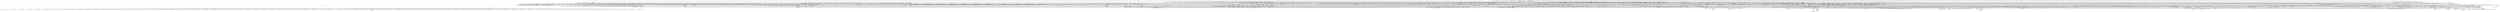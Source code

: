 digraph {
graph [overlap=false]
subgraph cluster_DBIx_Class_ResultSourceProxy_Table {
	label="DBIx::Class::ResultSourceProxy::Table";
	"DBIx::Class::ResultSourceProxy::Table::table_class";
	"DBIx::Class::ResultSourceProxy::Table::BEGIN@10";
	"DBIx::Class::ResultSourceProxy::Table::BEGIN@8";
	"DBIx::Class::ResultSourceProxy::Table::BEGIN@6";
	"DBIx::Class::ResultSourceProxy::Table::BEGIN@3";
	"DBIx::Class::ResultSourceProxy::Table::BEGIN@4";
	"DBIx::Class::ResultSourceProxy::Table::BEGIN@9";
	"DBIx::Class::ResultSourceProxy::Table::table";
}
subgraph cluster_FibeRio_Schema_Result_Substrate {
	label="FibeRio::Schema::Result::Substrate";
	"FibeRio::Schema::Result::Substrate::result_source_instance";
	"FibeRio::Schema::Result::Substrate::BEGIN@3";
}
subgraph cluster_Config {
	label="Config";
	"Config::BEGIN@35";
	"Config::CORE:subst";
	"Config::CORE:match";
	"Config::TIEHASH";
	"Config::BEGIN@5";
	"Config::fetch_string";
	"Config::AUTOLOAD";
	"Config::import";
	"Config::CORE:pack";
	"Config::BEGIN@9";
	"Config::launcher";
	"Config::CORE:substcont";
	"Config::CORE:unpack";
	"Config::FETCH";
}
subgraph cluster_FibeRio_Schema_Result_RecipeSpin {
	label="FibeRio::Schema::Result::RecipeSpin";
	"FibeRio::Schema::Result::RecipeSpin::BEGIN@3";
	"FibeRio::Schema::Result::RecipeSpin::result_source_instance";
}
subgraph cluster_DynaLoader {
	label="DynaLoader";
	"DynaLoader::CORE:ftfile";
	"DynaLoader::BEGIN@17";
	"DynaLoader::CORE:ftsize";
	"DynaLoader::BEGIN@24";
	"DynaLoader::dl_undef_symbols";
	"DynaLoader::dl_find_symbol";
	"DynaLoader::dl_load_file";
	"DynaLoader::CORE:subst";
	"DynaLoader::dl_load_flags";
	"DynaLoader::dl_install_xsub";
	"DynaLoader::CORE:ftdir";
	"DynaLoader::bootstrap";
}
subgraph cluster_FibeRio_Schema_Result_RecipeSolution {
	label="FibeRio::Schema::Result::RecipeSolution";
	"FibeRio::Schema::Result::RecipeSolution::BEGIN@3";
	"FibeRio::Schema::Result::RecipeSolution::result_source_instance";
}
subgraph cluster_List_MoreUtils {
	label="List::MoreUtils";
	"List::MoreUtils::BEGIN@4";
	"List::MoreUtils::BEGIN@6";
	"List::MoreUtils::BEGIN@3";
	"List::MoreUtils::BEGIN@8";
	"List::MoreUtils::BEGIN@5";
	"List::MoreUtils::BEGIN@9";
	"List::MoreUtils::bootstrap";
}
subgraph cluster_DBI {
	label="DBI";
	"DBI::__ANON__[DBI.pm:732]";
	"DBI::BEGIN@163";
	"DBI::BEGIN@160";
	"DBI::BEGIN@804";
	"DBI::BEGIN@534";
	"DBI::BEGIN@161";
	"DBI::BEGIN@159";
	"DBI::bootstrap";
	"DBI::BEGIN@276";
	"DBI::setup_driver";
	"DBI::CORE:match";
	"DBI::BEGIN@1035";
	"DBI::BEGIN@964";
	"DBI::_new_handle";
	"DBI::BEGIN@691";
	"DBI::_new_sth";
	"DBI::BEGIN@272";
	"DBI::END";
	"DBI::_concat_hash_sorted";
	"DBI::_install_method";
	"DBI::_new_dbh";
	"DBI::install_driver";
	"DBI::disconnect_all";
	"DBI::CORE:subst";
	"DBI::_new_drh";
	"DBI::BEGIN@867";
	"DBI::connect";
	"DBI::BEGIN@838";
}
subgraph cluster_warnings {
	label="warnings";
	"warnings::unimport";
	"warnings::CORE:regcomp";
	"warnings::CORE:match";
	"warnings::import";
}
subgraph cluster_DBIx_Class_AccessorGroup {
	label="DBIx::Class::AccessorGroup";
	"DBIx::Class::AccessorGroup::BEGIN@7";
	"DBIx::Class::AccessorGroup::BEGIN@18";
	"DBIx::Class::AccessorGroup::BEGIN@8";
	"DBIx::Class::AccessorGroup::BEGIN@6";
	"DBIx::Class::AccessorGroup::BEGIN@3";
	"DBIx::Class::AccessorGroup::set_component_class";
	"DBIx::Class::AccessorGroup::get_component_class";
	"DBIx::Class::AccessorGroup::BEGIN@4";
}
subgraph cluster_DBIx_Class_Relationship_CascadeActions {
	label="DBIx::Class::Relationship::CascadeActions";
	"DBIx::Class::Relationship::CascadeActions::BEGIN@4";
	"DBIx::Class::Relationship::CascadeActions::BEGIN@6";
	"DBIx::Class::Relationship::CascadeActions::BEGIN@5";
}
subgraph cluster_vars {
	label="vars";
	"vars::BEGIN@3";
	"vars::BEGIN@8";
	"vars::import";
	"vars::CORE:match";
	"vars::BEGIN@7";
}
subgraph cluster_Sub_Identify {
	label="Sub::Identify";
	"Sub::Identify::BEGIN@3";
	"Sub::Identify::get_code_info";
	"Sub::Identify::sub_fullname";
	"Sub::Identify::BEGIN@6";
	"Sub::Identify::BEGIN@4";
}
subgraph cluster_Data_OptList {
	label="Data::OptList";
	"Data::OptList::mkopt_hash";
	"Data::OptList::BEGIN@100";
	"Data::OptList::mkopt";
	"Data::OptList::BEGIN@4";
	"Data::OptList::BEGIN@15";
	"Data::OptList::BEGIN@10";
	"Data::OptList::BEGIN@11";
	"Data::OptList::__ANON__[Data/OptList.pm:54]";
	"Data::OptList::BEGIN@9";
	"Data::OptList::__is_a";
}
subgraph cluster_Tie_Hash {
	label="Tie::Hash";
	"Tie::Hash::BEGIN@5";
	"Tie::Hash::BEGIN@6";
}
subgraph cluster_Module_Find {
	label="Module::Find";
	"Module::Find::CORE:subst";
	"Module::Find::findallmod";
	"Module::Find::BEGIN@5";
	"Module::Find::CORE:fteread";
	"Module::Find::BEGIN@4";
	"Module::Find::BEGIN@8";
	"Module::Find::CORE:match";
	"Module::Find::_wanted";
	"Module::Find::BEGIN@3";
	"Module::Find::CORE:ftdir";
	"Module::Find::BEGIN@7";
	"Module::Find::_find";
}
subgraph cluster_Variable_Magic {
	label="Variable::Magic";
	"Variable::Magic::BEGIN@5";
	"Variable::Magic::wizard";
	"Variable::Magic::BEGIN@3";
	"Variable::Magic::BEGIN@6";
	"Variable::Magic::BEGIN@19";
	"Variable::Magic::BEGIN@605";
	"Variable::Magic::BEGIN@203";
	"Variable::Magic::_wizard";
	"Variable::Magic::cast";
	"Variable::Magic::getdata";
}
subgraph cluster_DBIx_Class_Carp {
	label="DBIx::Class::Carp";
	"DBIx::Class::Carp::BEGIN@4";
	"DBIx::Class::Carp::BEGIN@7";
	"DBIx::Class::Carp::BEGIN@3";
	"DBIx::Class::Carp::BEGIN@75";
	"DBIx::Class::Carp::CORE:qr";
	"DBIx::Class::Carp::import";
	"DBIx::Class::Carp::BEGIN@17";
	"DBIx::Class::Carp::BEGIN@18";
	"DBIx::Class::Carp::CORE:regcomp";
}
subgraph cluster_DBIx_Class_Storage_DBIHacks {
	label="DBIx::Class::Storage::DBIHacks";
	"DBIx::Class::Storage::DBIHacks::BEGIN@13";
	"DBIx::Class::Storage::DBIHacks::BEGIN@609";
	"DBIx::Class::Storage::DBIHacks::_prune_unused_joins";
	"DBIx::Class::Storage::DBIHacks::BEGIN@16";
	"DBIx::Class::Storage::DBIHacks::BEGIN@10";
	"DBIx::Class::Storage::DBIHacks::BEGIN@17";
	"DBIx::Class::Storage::DBIHacks::BEGIN@19";
	"DBIx::Class::Storage::DBIHacks::BEGIN@18";
	"DBIx::Class::Storage::DBIHacks::BEGIN@14";
	"DBIx::Class::Storage::DBIHacks::BEGIN@11";
	"DBIx::Class::Storage::DBIHacks::_resolve_ident_sources";
}
subgraph cluster_XSLoader {
	label="XSLoader";
	"XSLoader::load";
}
subgraph cluster_Try_Tiny_ScopeGuard {
	label="Try::Tiny::ScopeGuard";
	"Try::Tiny::ScopeGuard::_new";
	"Try::Tiny::ScopeGuard::DESTROY";
}
subgraph cluster_Package_Stash_XS {
	label="Package::Stash::XS";
	"Package::Stash::XS::has_symbol";
	"Package::Stash::XS::get_symbol";
	"Package::Stash::XS::BEGIN@6";
	"Package::Stash::XS::list_all_symbols";
	"Package::Stash::XS::add_symbol";
	"Package::Stash::XS::name";
	"Package::Stash::XS::namespace";
	"Package::Stash::XS::new";
	"Package::Stash::XS::get_all_symbols";
	"Package::Stash::XS::BEGIN@2";
	"Package::Stash::XS::remove_glob";
	"Package::Stash::XS::BEGIN@9";
	"Package::Stash::XS::BEGIN@5";
}
subgraph cluster_DBIx_Class_ResultSet {
	label="DBIx::Class::ResultSet";
	"DBIx::Class::ResultSet::_merge_attr";
	"DBIx::Class::ResultSet::BEGIN@22";
	"DBIx::Class::ResultSet::BEGIN@11";
	"DBIx::Class::ResultSet::CORE:sort";
	"DBIx::Class::ResultSet::all";
	"DBIx::Class::ResultSet::_resolved_attrs_copy";
	"DBIx::Class::ResultSet::CORE:match";
	"DBIx::Class::ResultSet::BEGIN@5";
	"DBIx::Class::ResultSet::BEGIN@16";
	"DBIx::Class::ResultSet::BEGIN@25";
	"DBIx::Class::ResultSet::new";
	"DBIx::Class::ResultSet::BEGIN@8";
	"DBIx::Class::ResultSet::result_source";
	"DBIx::Class::ResultSet::_normalize_selection";
	"DBIx::Class::ResultSet::_collapse_result";
	"DBIx::Class::ResultSet::BEGIN@14";
	"DBIx::Class::ResultSet::BEGIN@7";
	"DBIx::Class::ResultSet::BEGIN@10";
	"DBIx::Class::ResultSet::BEGIN@4";
	"DBIx::Class::ResultSet::BEGIN@6";
	"DBIx::Class::ResultSet::BEGIN@9";
	"DBIx::Class::ResultSet::_resolved_attrs";
	"DBIx::Class::ResultSet::__ANON__[DBIx/Class/ResultSet.pm:3506]";
	"DBIx::Class::ResultSet::get_cache";
	"DBIx::Class::ResultSet::_result_class";
	"DBIx::Class::ResultSet::result_class";
	"DBIx::Class::ResultSet::_construct_object";
	"DBIx::Class::ResultSet::cursor";
	"DBIx::Class::ResultSet::BEGIN@3";
	"DBIx::Class::ResultSet::CORE:regcomp";
}
subgraph cluster_DBIx_Class_PK_Auto {
	label="DBIx::Class::PK::Auto";
	"DBIx::Class::PK::Auto::BEGIN@4";
	"DBIx::Class::PK::Auto::BEGIN@5";
	"DBIx::Class::PK::Auto::BEGIN@6";
}
subgraph cluster_DBIx_Class_Componentised {
	label="DBIx::Class::Componentised";
	"DBIx::Class::Componentised::BEGIN@4";
	"DBIx::Class::Componentised::inject_base";
	"DBIx::Class::Componentised::BEGIN@10";
	"DBIx::Class::Componentised::BEGIN@5";
	"DBIx::Class::Componentised::BEGIN@7";
	"DBIx::Class::Componentised::BEGIN@8";
	"DBIx::Class::Componentised::BEGIN@29";
}
subgraph cluster_Params_Util {
	label="Params::Util";
	"Params::Util::bootstrap";
	"Params::Util::_ARRAYLIKE";
	"Params::Util::BEGIN@65";
	"Params::Util::BEGIN@58";
	"Params::Util::_SCALAR0";
	"Params::Util::_CODELIKE";
	"Params::Util::_HASH0";
	"Params::Util::_HASHLIKE";
	"Params::Util::BEGIN@59";
}
subgraph cluster_DBIx_Class {
	label="DBIx::Class";
	"DBIx::Class::BEGIN@66";
	"DBIx::Class::_skip_namespace_frames";
	"DBIx::Class::BEGIN@71";
	"DBIx::Class::BEGIN@4";
	"DBIx::Class::mk_classaccessor";
	"DBIx::Class::BEGIN@70";
	"DBIx::Class::BEGIN@18";
	"DBIx::Class::BEGIN@68";
	"DBIx::Class::mk_classdata";
	"DBIx::Class::component_base_class";
	"DBIx::Class::CORE:match";
	"DBIx::Class::BEGIN@3";
}
subgraph cluster_version {
	label="version";
	"version::(bool";
	"version::(cmp";
}
subgraph cluster_Package_Stash {
	label="Package::Stash";
	"Package::Stash::BEGIN@40";
	"Package::Stash::BEGIN@48";
	"Package::Stash::BEGIN@6";
	"Package::Stash::BEGIN@11";
	"Package::Stash::BEGIN@5";
}
subgraph cluster_B_Hooks_EndOfScope {
	label="B::Hooks::EndOfScope";
	"B::Hooks::EndOfScope::BEGIN@2";
	"B::Hooks::EndOfScope::BEGIN@16";
	"B::Hooks::EndOfScope::__ANON__[B/Hooks/EndOfScope.pm:26]";
	"B::Hooks::EndOfScope::BEGIN@1";
	"B::Hooks::EndOfScope::on_scope_end";
	"B::Hooks::EndOfScope::BEGIN@14";
	"B::Hooks::EndOfScope::BEGIN@13";
	"B::Hooks::EndOfScope::BEGIN@3";
	"B::Hooks::EndOfScope::__ANON__[B/Hooks/EndOfScope.pm:25]";
	"B::Hooks::EndOfScope::BEGIN@5";
}
subgraph cluster_utf8 {
	label="utf8";
	"utf8::AUTOLOAD";
	"utf8::CORE:match";
	"utf8::CORE:sort";
	"utf8::BEGIN@76";
	"utf8::BEGIN@2";
	"utf8::SWASHNEW";
	"utf8::BEGIN@3";
	"utf8::BEGIN@211";
	"utf8::BEGIN@155";
}
subgraph cluster_FibeRio_Schema_Result_MeltTemp {
	label="FibeRio::Schema::Result::MeltTemp";
	"FibeRio::Schema::Result::MeltTemp::result_source_instance";
	"FibeRio::Schema::Result::MeltTemp::BEGIN@3";
}
subgraph cluster_Sub_Install {
	label="Sub::Install";
	"Sub::Install::BEGIN@148";
	"Sub::Install::_installer";
	"Sub::Install::__ANON__[Sub/Install.pm:284]";
	"Sub::Install::BEGIN@3";
	"Sub::Install::__ANON__[Sub/Install.pm:175]";
	"Sub::Install::BEGIN@6";
	"Sub::Install::BEGIN@184";
	"Sub::Install::__ANON__[Sub/Install.pm:176]";
	"Sub::Install::BEGIN@139";
	"Sub::Install::_CODELIKE";
	"Sub::Install::__ANON__[Sub/Install.pm:132]";
	"Sub::Install::__ANON__[Sub/Install.pm:187]";
	"Sub::Install::exporter";
	"Sub::Install::BEGIN@4";
	"Sub::Install::CORE:qr";
	"Sub::Install::_build_public_installer";
	"Sub::Install::BEGIN@287";
	"Sub::Install::_do_with_warn";
	"Sub::Install::BEGIN@190";
	"Sub::Install::BEGIN@7";
}
subgraph cluster_FibeRio_Schema_Result_FanGroup {
	label="FibeRio::Schema::Result::FanGroup";
	"FibeRio::Schema::Result::FanGroup::BEGIN@3";
	"FibeRio::Schema::Result::FanGroup::result_source_instance";
}
subgraph cluster_mro {
	label="mro";
	"mro::_nextcan";
	"mro::import";
	"mro::BEGIN@10";
	"mro::get_linear_isa";
	"mro::method_changed_in";
	"mro::BEGIN@11";
	"mro::get_pkg_gen";
	"mro::set_mro";
}
subgraph cluster_next {
	label="next";
	"next::method";
}
subgraph cluster_List_Util {
	label="List::Util";
	"List::Util::BEGIN@11";
	"List::Util::first";
	"List::Util::BEGIN@12";
}
subgraph cluster_FibeRio_Schema_Result_MeltPump {
	label="FibeRio::Schema::Result::MeltPump";
	"FibeRio::Schema::Result::MeltPump::result_source_instance";
	"FibeRio::Schema::Result::MeltPump::BEGIN@3";
}
subgraph cluster_DBIx_Class_Relationship_ProxyMethods {
	label="DBIx::Class::Relationship::ProxyMethods";
	"DBIx::Class::Relationship::ProxyMethods::BEGIN@25";
	"DBIx::Class::Relationship::ProxyMethods::BEGIN@5";
	"DBIx::Class::Relationship::ProxyMethods::BEGIN@26";
	"DBIx::Class::Relationship::ProxyMethods::BEGIN@6";
	"DBIx::Class::Relationship::ProxyMethods::BEGIN@4";
	"DBIx::Class::Relationship::ProxyMethods::BEGIN@7";
	"DBIx::Class::Relationship::ProxyMethods::register_relationship";
}
subgraph cluster_FibeRio_Schema_Result_Spin {
	label="FibeRio::Schema::Result::Spin";
	"FibeRio::Schema::Result::Spin::BEGIN@3";
	"FibeRio::Schema::Result::Spin::result_source_instance";
}
subgraph cluster_Try_Tiny {
	label="Try::Tiny";
	"Try::Tiny::finally";
	"Try::Tiny::BEGIN@6";
	"Try::Tiny::catch";
	"Try::Tiny::BEGIN@3";
	"Try::Tiny::BEGIN@8";
	"Try::Tiny::try";
	"Try::Tiny::BEGIN@46";
}
subgraph cluster_SQL_Abstract {
	label="SQL::Abstract";
	"SQL::Abstract::new";
	"SQL::Abstract::CORE:match";
	"SQL::Abstract::where";
	"SQL::Abstract::BEGIN@10";
	"SQL::Abstract::BEGIN@11";
	"SQL::Abstract::_METHOD_FOR_refkind";
	"SQL::Abstract::_refkind";
	"SQL::Abstract::_sqlcase";
	"SQL::Abstract::_where_UNDEF";
	"SQL::Abstract::BEGIN@12";
	"SQL::Abstract::BEGIN@9";
	"SQL::Abstract::_quote";
	"SQL::Abstract::_recurse_where";
	"SQL::Abstract::CORE:regcomp";
	"SQL::Abstract::_assert_pass_injection_guard";
	"SQL::Abstract::_try_refkind";
	"SQL::Abstract::BEGIN@8";
	"SQL::Abstract::CORE:qr";
	"SQL::Abstract::select";
}
subgraph cluster_DBIx_Class_ResultSetColumn {
	label="DBIx::Class::ResultSetColumn";
	"DBIx::Class::ResultSetColumn::BEGIN@4";
	"DBIx::Class::ResultSetColumn::BEGIN@7";
	"DBIx::Class::ResultSetColumn::BEGIN@6";
	"DBIx::Class::ResultSetColumn::BEGIN@11";
	"DBIx::Class::ResultSetColumn::BEGIN@8";
	"DBIx::Class::ResultSetColumn::BEGIN@3";
}
subgraph cluster_DBIx_Class_Schema {
	label="DBIx::Class::Schema";
	"DBIx::Class::Schema::BEGIN@1516";
	"DBIx::Class::Schema::register_source";
	"DBIx::Class::Schema::__ANON__[DBIx/Class/Schema.pm:204]";
	"DBIx::Class::Schema::default_resultset_attributes";
	"DBIx::Class::Schema::BEGIN@174";
	"DBIx::Class::Schema::source";
	"DBIx::Class::Schema::BEGIN@1284";
	"DBIx::Class::Schema::_expand_relative_name";
	"DBIx::Class::Schema::BEGIN@8";
	"DBIx::Class::Schema::BEGIN@14";
	"DBIx::Class::Schema::BEGIN@242";
	"DBIx::Class::Schema::DESTROY";
	"DBIx::Class::Schema::_map_namespaces";
	"DBIx::Class::Schema::__ANON__[DBIx/Class/Schema.pm:829]";
	"DBIx::Class::Schema::storage_type";
	"DBIx::Class::Schema::storage";
	"DBIx::Class::Schema::resultset";
	"DBIx::Class::Schema::BEGIN@12";
	"DBIx::Class::Schema::_ns_get_rsrc_instance";
	"DBIx::Class::Schema::BEGIN@9";
	"DBIx::Class::Schema::BEGIN@3";
	"DBIx::Class::Schema::BEGIN@918";
	"DBIx::Class::Schema::source_registrations";
	"DBIx::Class::Schema::clone";
	"DBIx::Class::Schema::CORE:subst";
	"DBIx::Class::Schema::class_mappings";
	"DBIx::Class::Schema::BEGIN@916";
	"DBIx::Class::Schema::BEGIN@4";
	"DBIx::Class::Schema::BEGIN@11";
	"DBIx::Class::Schema::connect";
	"DBIx::Class::Schema::_findallmod";
	"DBIx::Class::Schema::BEGIN@943";
	"DBIx::Class::Schema::connection";
	"DBIx::Class::Schema::BEGIN@378";
	"DBIx::Class::Schema::BEGIN@10";
	"DBIx::Class::Schema::BEGIN@7";
	"DBIx::Class::Schema::END";
	"DBIx::Class::Schema::BEGIN@380";
	"DBIx::Class::Schema::BEGIN@920";
	"DBIx::Class::Schema::BEGIN@240";
	"DBIx::Class::Schema::_register_source";
	"DBIx::Class::Schema::register_class";
	"DBIx::Class::Schema::sources";
	"DBIx::Class::Schema::BEGIN@6";
	"DBIx::Class::Schema::__ANON__[DBIx/Class/Schema.pm:1378]";
	"DBIx::Class::Schema::CORE:sort";
	"DBIx::Class::Schema::register_extra_source";
	"DBIx::Class::Schema::CORE:match";
	"DBIx::Class::Schema::load_namespaces";
}
subgraph cluster_re {
	label="re";
	"re::BEGIN@4";
	"re::import";
	"re::BEGIN@5";
	"re::bits";
}
subgraph cluster_Sub_Name {
	label="Sub::Name";
	"Sub::Name::BEGIN@45";
	"Sub::Name::subname";
	"Sub::Name::BEGIN@44";
	"Sub::Name::BEGIN@42";
	"Sub::Name::BEGIN@49";
	"Sub::Name::BEGIN@50";
	"Sub::Name::bootstrap";
}
subgraph cluster_DBIx_Class_Relationship_BelongsTo {
	label="DBIx::Class::Relationship::BelongsTo";
	"DBIx::Class::Relationship::BelongsTo::CORE:match";
	"DBIx::Class::Relationship::BelongsTo::belongs_to";
	"DBIx::Class::Relationship::BelongsTo::BEGIN@10";
	"DBIx::Class::Relationship::BelongsTo::BEGIN@9";
	"DBIx::Class::Relationship::BelongsTo::__ANON__[DBIx/Class/Relationship/BelongsTo.pm:29]";
	"DBIx::Class::Relationship::BelongsTo::BEGIN@7";
	"DBIx::Class::Relationship::BelongsTo::BEGIN@8";
}
subgraph cluster_B {
	label="B";
	"B::BEGIN@30";
	"B::BEGIN@237";
	"B::BEGIN@12";
	"B::svref_2object";
}
subgraph cluster_DBIx_Class_InflateColumn {
	label="DBIx::Class::InflateColumn";
	"DBIx::Class::InflateColumn::BEGIN@3";
	"DBIx::Class::InflateColumn::BEGIN@4";
	"DBIx::Class::InflateColumn::BEGIN@6";
}
subgraph cluster_FibeRio_Schema_Result_Fan {
	label="FibeRio::Schema::Result::Fan";
	"FibeRio::Schema::Result::Fan::result_source_instance";
	"FibeRio::Schema::Result::Fan::BEGIN@3";
}
subgraph cluster_DBI_db {
	label="DBI::db";
	"DBI::db::connected";
	"DBI::db::sqlite_create_function";
	"DBI::db::sqlite_collation_needed";
	"DBI::db::sqlite_register_fts3_perl_tokenizer";
	"DBI::db::prepare";
	"DBI::db::prepare_cached";
}
subgraph cluster_DBIx_Class_Storage_TxnScopeGuard {
	label="DBIx::Class::Storage::TxnScopeGuard";
	"DBIx::Class::Storage::TxnScopeGuard::BEGIN@7";
	"DBIx::Class::Storage::TxnScopeGuard::BEGIN@4";
	"DBIx::Class::Storage::TxnScopeGuard::BEGIN@8";
	"DBIx::Class::Storage::TxnScopeGuard::BEGIN@3";
	"DBIx::Class::Storage::TxnScopeGuard::BEGIN@6";
	"DBIx::Class::Storage::TxnScopeGuard::BEGIN@9";
	"DBIx::Class::Storage::TxnScopeGuard::BEGIN@5";
	"DBIx::Class::Storage::TxnScopeGuard::BEGIN@10";
}
subgraph cluster_Scalar_Util {
	label="Scalar::Util";
	"Scalar::Util::BEGIN@9";
	"Scalar::Util::refaddr";
	"Scalar::Util::reftype";
	"Scalar::Util::blessed";
	"Scalar::Util::weaken";
	"Scalar::Util::BEGIN@10";
}
subgraph cluster_UNIVERSAL {
	label="UNIVERSAL";
	"UNIVERSAL::isa";
	"UNIVERSAL::VERSION";
	"UNIVERSAL::can";
}
subgraph cluster_DBD_SQLite {
	label="DBD::SQLite";
	"DBD::SQLite::BEGIN@9";
	"DBD::SQLite::BEGIN@34";
	"DBD::SQLite::BEGIN@3";
	"DBD::SQLite::BEGIN@4";
	"DBD::SQLite::bootstrap";
	"DBD::SQLite::BEGIN@10";
	"DBD::SQLite::BEGIN@6";
	"DBD::SQLite::BEGIN@12";
	"DBD::SQLite::BEGIN@30";
	"DBD::SQLite::driver";
	"DBD::SQLite::BEGIN@8";
	"DBD::SQLite::BEGIN@5";
}
subgraph cluster_DBD___dr {
	label="DBD::_::dr";
	"DBD::_::dr::BEGIN@1450";
	"DBD::_::dr::default_user";
}
subgraph cluster_DBI_DBI_tie {
	label="DBI::DBI_tie";
	"DBI::DBI_tie::TIEHASH";
}
subgraph cluster_FibeRio_Schema_Result_RecipeFanGroup {
	label="FibeRio::Schema::Result::RecipeFanGroup";
	"FibeRio::Schema::Result::RecipeFanGroup::result_source_instance";
	"FibeRio::Schema::Result::RecipeFanGroup::BEGIN@3";
}
subgraph cluster_MRO_Compat {
	label="MRO::Compat";
	"MRO::Compat::BEGIN@2";
	"MRO::Compat::BEGIN@225";
	"MRO::Compat::BEGIN@116";
	"MRO::Compat::BEGIN@39";
	"MRO::Compat::BEGIN@256";
	"MRO::Compat::BEGIN@3";
	"MRO::Compat::BEGIN@10";
	"MRO::Compat::BEGIN@226";
	"MRO::Compat::__ANON__[MRO/Compat.pm:41]";
}
subgraph cluster_DBIx_Class_Storage_DBI_Cursor {
	label="DBIx::Class::Storage::DBI::Cursor";
	"DBIx::Class::Storage::DBI::Cursor::_check_dbh_gen";
	"DBIx::Class::Storage::DBI::Cursor::new";
	"DBIx::Class::Storage::DBI::Cursor::DESTROY";
	"DBIx::Class::Storage::DBI::Cursor::BEGIN@6";
	"DBIx::Class::Storage::DBI::Cursor::all";
	"DBIx::Class::Storage::DBI::Cursor::BEGIN@9";
	"DBIx::Class::Storage::DBI::Cursor::_dbh_all";
	"DBIx::Class::Storage::DBI::Cursor::BEGIN@3";
	"DBIx::Class::Storage::DBI::Cursor::BEGIN@8";
	"DBIx::Class::Storage::DBI::Cursor::sth";
	"DBIx::Class::Storage::DBI::Cursor::BEGIN@4";
}
subgraph cluster_DBD_SQLite__WriteOnceHash {
	label="DBD::SQLite::_WriteOnceHash";
	"DBD::SQLite::_WriteOnceHash::STORE";
	"DBD::SQLite::_WriteOnceHash::TIEHASH";
}
subgraph cluster_Hash_Merge {
	label="Hash::Merge";
	"Hash::Merge::BEGIN@5";
	"Hash::Merge::_get_obj";
	"Hash::Merge::BEGIN@8";
	"Hash::Merge::merge";
	"Hash::Merge::BEGIN@3";
	"Hash::Merge::specify_behavior";
	"Hash::Merge::BEGIN@4";
	"Hash::Merge::BEGIN@7";
	"Hash::Merge::new";
}
subgraph cluster_DBIx_Class_SQLMaker_SQLite {
	label="DBIx::Class::SQLMaker::SQLite";
	"DBIx::Class::SQLMaker::SQLite::BEGIN@4";
}
subgraph cluster_DBIx_Class_Core {
	label="DBIx::Class::Core";
	"DBIx::Class::Core::BEGIN@6";
	"DBIx::Class::Core::BEGIN@4";
	"DBIx::Class::Core::BEGIN@3";
}
subgraph cluster_Class_XSAccessor {
	label="Class::XSAccessor";
	"Class::XSAccessor::BEGIN@3";
	"Class::XSAccessor::_generate_method";
	"Class::XSAccessor::BEGIN@4";
	"Class::XSAccessor::import";
	"Class::XSAccessor::BEGIN@7";
	"Class::XSAccessor::BEGIN@6";
	"Class::XSAccessor::BEGIN@5";
	"Class::XSAccessor::_make_hash";
	"Class::XSAccessor::END";
	"Class::XSAccessor::BEGIN@2";
	"Class::XSAccessor::BEGIN@80";
	"Class::XSAccessor::newxs_accessor";
	"Class::XSAccessor::CORE:match";
}
subgraph cluster_namespace_clean {
	label="namespace::clean";
	"namespace::clean::BEGIN@168";
	"namespace::clean::BEGIN@14";
	"namespace::clean::BEGIN@4";
	"namespace::clean::BEGIN@6";
	"namespace::clean::BEGIN@467";
	"namespace::clean::get_functions";
	"namespace::clean::__ANON__[namespace/clean.pm:338]";
	"namespace::clean::BEGIN@7";
	"namespace::clean::BEGIN@1";
	"namespace::clean::__ANON__[namespace/clean.pm:221]";
	"namespace::clean::BEGIN@171";
	"namespace::clean::BEGIN@2";
	"namespace::clean::BEGIN@3";
	"namespace::clean::clean_subroutines";
	"namespace::clean::get_class_store";
	"namespace::clean::BEGIN@169";
	"namespace::clean::import";
	"namespace::clean::CORE:match";
	"namespace::clean::__ANON__[namespace/clean.pm:311]";
	"namespace::clean::__ANON__[namespace/clean.pm:274]";
}
subgraph cluster_warnings_register {
	label="warnings::register";
	"warnings::register::mkMask";
	"warnings::register::import";
}
subgraph cluster_DBIx_Class_Row {
	label="DBIx::Class::Row";
	"DBIx::Class::Row::BEGIN@3";
	"DBIx::Class::Row::get_column";
	"DBIx::Class::Row::BEGIN@8";
	"DBIx::Class::Row::BEGIN@17";
	"DBIx::Class::Row::BEGIN@4";
	"DBIx::Class::Row::BEGIN@10";
	"DBIx::Class::Row::BEGIN@24";
	"DBIx::Class::Row::BEGIN@343";
	"DBIx::Class::Row::inflate_result";
	"DBIx::Class::Row::BEGIN@6";
	"DBIx::Class::Row::BEGIN@9";
	"DBIx::Class::Row::in_storage";
	"DBIx::Class::Row::register_column";
	"DBIx::Class::Row::BEGIN@11";
}
subgraph cluster_DBIx_Class_Storage_NESTED_ROLLBACK_EXCEPTION {
	label="DBIx::Class::Storage::NESTED_ROLLBACK_EXCEPTION";
	"DBIx::Class::Storage::NESTED_ROLLBACK_EXCEPTION::BEGIN@12";
}
subgraph cluster_Cwd {
	label="Cwd";
	"Cwd::BEGIN@42";
	"Cwd::BEGIN@5";
	"Cwd::BEGIN@4";
	"Cwd::CORE:fteexec";
	"Cwd::getcwd";
	"Cwd::BEGIN@635";
	"Cwd::CORE:regcomp";
	"Cwd::BEGIN@3";
}
subgraph cluster_DBIx_Class_SQLMaker {
	label="DBIx::Class::SQLMaker";
	"DBIx::Class::SQLMaker::BEGIN@48";
	"DBIx::Class::SQLMaker::_recurse_from";
	"DBIx::Class::SQLMaker::BEGIN@64";
	"DBIx::Class::SQLMaker::new";
	"DBIx::Class::SQLMaker::_table";
	"DBIx::Class::SQLMaker::BEGIN@38";
	"DBIx::Class::SQLMaker::BEGIN@46";
	"DBIx::Class::SQLMaker::BEGIN@43";
	"DBIx::Class::SQLMaker::select";
	"DBIx::Class::SQLMaker::BEGIN@45";
	"DBIx::Class::SQLMaker::_parse_rs_attrs";
	"DBIx::Class::SQLMaker::BEGIN@3";
	"DBIx::Class::SQLMaker::BEGIN@47";
	"DBIx::Class::SQLMaker::_quote";
	"DBIx::Class::SQLMaker::BEGIN@67";
	"DBIx::Class::SQLMaker::CORE:qr";
	"DBIx::Class::SQLMaker::BEGIN@4";
	"DBIx::Class::SQLMaker::_from_chunk_to_sql";
	"DBIx::Class::SQLMaker::_gen_from_blocks";
	"DBIx::Class::SQLMaker::_order_by";
	"DBIx::Class::SQLMaker::_assemble_binds";
	"DBIx::Class::SQLMaker::CORE:match";
	"DBIx::Class::SQLMaker::_recurse_fields";
}
subgraph cluster_DBD_SQLite_st {
	label="DBD::SQLite::st";
	"DBD::SQLite::st::_prepare";
}
subgraph cluster_Internals {
	label="Internals";
	"Internals::SvREADONLY";
}
subgraph cluster_Sub_Exporter {
	label="Sub::Exporter";
	"Sub::Exporter::BEGIN@1";
	"Sub::Exporter::BEGIN@6";
	"Sub::Exporter::_collect_collections";
	"Sub::Exporter::__ANON__[Sub/Exporter.pm:544]";
	"Sub::Exporter::default_generator";
	"Sub::Exporter::build_exporter";
	"Sub::Exporter::BEGIN@8";
	"Sub::Exporter::BEGIN@2";
	"Sub::Exporter::__ANON__[Sub/Exporter.pm:756]";
	"Sub::Exporter::_do_import";
	"Sub::Exporter::BEGIN@9";
	"Sub::Exporter::_expand_groups";
	"Sub::Exporter::default_installer";
	"Sub::Exporter::__ANON__[Sub/Exporter.pm:937]";
	"Sub::Exporter::_assert_collector_names_ok";
	"Sub::Exporter::setup_exporter";
	"Sub::Exporter::_key_intersection";
	"Sub::Exporter::CORE:match";
	"Sub::Exporter::_rewrite_build_config";
	"Sub::Exporter::_mk_collection_builder";
	"Sub::Exporter::BEGIN@7";
	"Sub::Exporter::_group_name";
	"Sub::Exporter::_setup";
	"Sub::Exporter::BEGIN@636";
}
subgraph cluster_DBIx_Class_Exception {
	label="DBIx::Class::Exception";
	"DBIx::Class::Exception::BEGIN@9";
	"DBIx::Class::Exception::BEGIN@6";
	"DBIx::Class::Exception::BEGIN@3";
	"DBIx::Class::Exception::BEGIN@4";
}
subgraph cluster_DBIx_Class_Relationship_Accessor {
	label="DBIx::Class::Relationship::Accessor";
	"DBIx::Class::Relationship::Accessor::BEGIN@72";
	"DBIx::Class::Relationship::Accessor::BEGIN@4";
	"DBIx::Class::Relationship::Accessor::BEGIN@6";
	"DBIx::Class::Relationship::Accessor::register_relationship";
	"DBIx::Class::Relationship::Accessor::BEGIN@73";
	"DBIx::Class::Relationship::Accessor::add_relationship_accessor";
	"DBIx::Class::Relationship::Accessor::BEGIN@5";
}
subgraph cluster_base {
	label="base";
	"base::BEGIN@3";
	"base::BEGIN@4";
	"base::has_fields";
	"base::has_version";
	"base::has_attr";
	"base::import";
}
subgraph cluster_DBIx_Class_Optional_Dependencies {
	label="DBIx::Class::Optional::Dependencies";
	"DBIx::Class::Optional::Dependencies::BEGIN@4";
	"DBIx::Class::Optional::Dependencies::BEGIN@3";
	"DBIx::Class::Optional::Dependencies::BEGIN@6";
}
subgraph cluster_strict {
	label="strict";
	"strict::unimport";
	"strict::import";
	"strict::CORE:regcomp";
	"strict::bits";
	"strict::CORE:match";
}
subgraph cluster_Data_Compare {
	label="Data::Compare";
	"Data::Compare::BEGIN@12";
	"Data::Compare::BEGIN@9";
	"Data::Compare::BEGIN@14";
	"Data::Compare::BEGIN@24";
	"Data::Compare::BEGIN@15";
	"Data::Compare::BEGIN@13";
	"Data::Compare::BEGIN@10";
}
subgraph cluster_DBD_SQLite_dr {
	label="DBD::SQLite::dr";
	"DBD::SQLite::dr::connect";
	"DBD::SQLite::dr::CORE:match";
	"DBD::SQLite::dr::BEGIN@178";
}
subgraph cluster_DBI_common {
	label="DBI::common";
	"DBI::common::STORE";
	"DBI::common::FETCH";
}
subgraph cluster_FibeRio_Schema_Result_RecipeSubstrate {
	label="FibeRio::Schema::Result::RecipeSubstrate";
	"FibeRio::Schema::Result::RecipeSubstrate::BEGIN@3";
	"FibeRio::Schema::Result::RecipeSubstrate::result_source_instance";
}
subgraph cluster_FibeRio_Schema_Result_MeltZone {
	label="FibeRio::Schema::Result::MeltZone";
	"FibeRio::Schema::Result::MeltZone::BEGIN@3";
	"FibeRio::Schema::Result::MeltZone::result_source_instance";
}
subgraph cluster_DBD_SQLite_db {
	label="DBD::SQLite::db";
	"DBD::SQLite::db::_login";
	"DBD::SQLite::db::prepare";
}
subgraph cluster_DBD___st {
	label="DBD::_::st";
	"DBD::_::st::BEGIN@1817";
}
subgraph cluster_DBI_var {
	label="DBI::var";
	"DBI::var::TIESCALAR";
}
subgraph cluster_DBIx_Class_Storage {
	label="DBIx::Class::Storage";
	"DBIx::Class::Storage::BEGIN@7";
	"DBIx::Class::Storage::BEGIN@17";
	"DBIx::Class::Storage::cursor_class";
	"DBIx::Class::Storage::BEGIN@15";
	"DBIx::Class::Storage::BEGIN@4";
	"DBIx::Class::Storage::BEGIN@18";
	"DBIx::Class::Storage::debug";
	"DBIx::Class::Storage::BEGIN@16";
	"DBIx::Class::Storage::new";
	"DBIx::Class::Storage::set_schema";
	"DBIx::Class::Storage::BEGIN@6";
	"DBIx::Class::Storage::BEGIN@3";
	"DBIx::Class::Storage::schema";
	"DBIx::Class::Storage::BEGIN@19";
}
subgraph cluster_File_Find {
	label="File::Find";
	"File::Find::BEGIN@2";
	"File::Find::BEGIN@3";
	"File::Find::CORE:stat";
	"File::Find::BEGIN@4";
	"File::Find::CORE:open_dir";
	"File::Find::CORE:readdir";
	"File::Find::CORE:match";
	"File::Find::CORE:closedir";
	"File::Find::BEGIN@424";
	"File::Find::CORE:ftlink";
	"File::Find::CORE:regcomp";
	"File::Find::wrap_wanted";
	"File::Find::BEGIN@5";
	"File::Find::CORE:lstat";
	"File::Find::CORE:subst";
	"File::Find::Follow_SymLink";
	"File::Find::CORE:ftdir";
	"File::Find::find";
	"File::Find::_find_dir_symlnk";
	"File::Find::CORE:qr";
	"File::Find::_find_opt";
}
subgraph cluster_FibeRio_Schema_Result_RecipeMeltTemp {
	label="FibeRio::Schema::Result::RecipeMeltTemp";
	"FibeRio::Schema::Result::RecipeMeltTemp::BEGIN@3";
	"FibeRio::Schema::Result::RecipeMeltTemp::result_source_instance";
}
subgraph cluster_DBIx_Class_Cursor {
	label="DBIx::Class::Cursor";
	"DBIx::Class::Cursor::BEGIN@3";
	"DBIx::Class::Cursor::BEGIN@6";
	"DBIx::Class::Cursor::BEGIN@4";
}
subgraph cluster_Exporter_Heavy {
	label="Exporter::Heavy";
	"Exporter::Heavy::_rebuild_cache";
	"Exporter::Heavy::_push_tags";
	"Exporter::Heavy::BEGIN@186";
	"Exporter::Heavy::CORE:subst";
	"Exporter::Heavy::heavy_export_ok_tags";
	"Exporter::Heavy::heavy_export_to_level";
	"Exporter::Heavy::BEGIN@4";
	"Exporter::Heavy::CORE:match";
	"Exporter::Heavy::heavy_export";
	"Exporter::Heavy::BEGIN@3";
}
subgraph cluster_DBI_dr {
	label="DBI::dr";
	"DBI::dr::disconnect_all";
	"DBI::dr::default_user";
	"DBI::dr::connect";
}
subgraph cluster_DBIx_Class_ResultSourceProxy {
	label="DBIx::Class::ResultSourceProxy";
	"DBIx::Class::ResultSourceProxy::BEGIN@84";
	"DBIx::Class::ResultSourceProxy::CORE:subst";
	"DBIx::Class::ResultSourceProxy::BEGIN@10";
	"DBIx::Class::ResultSourceProxy::columns";
	"DBIx::Class::ResultSourceProxy::BEGIN@4";
	"DBIx::Class::ResultSourceProxy::add_relationship";
	"DBIx::Class::ResultSourceProxy::BEGIN@8";
	"DBIx::Class::ResultSourceProxy::BEGIN@9";
	"DBIx::Class::ResultSourceProxy::_pri_cols";
	"DBIx::Class::ResultSourceProxy::BEGIN@5";
	"DBIx::Class::ResultSourceProxy::relationship_info";
	"DBIx::Class::ResultSourceProxy::has_column";
	"DBIx::Class::ResultSourceProxy::add_columns";
	"DBIx::Class::ResultSourceProxy::set_primary_key";
	"DBIx::Class::ResultSourceProxy::BEGIN@7";
}
subgraph cluster_constant {
	label="constant";
	"constant::import";
	"constant::BEGIN@4";
	"constant::BEGIN@3";
	"constant::BEGIN@38";
	"constant::CORE:regcomp";
	"constant::BEGIN@101";
	"constant::BEGIN@2";
	"constant::BEGIN@6";
	"constant::CORE:match";
}
subgraph cluster_Exporter {
	label="Exporter";
	"Exporter::import";
	"Exporter::export_to_level";
	"Exporter::as_heavy";
	"Exporter::export";
	"Exporter::CORE:subst";
	"Exporter::export_ok_tags";
	"Exporter::CORE:match";
}
subgraph cluster_DBD___common {
	label="DBD::_::common";
	"DBD::_::common::CORE:match";
	"DBD::_::common::BEGIN@1348";
	"DBD::_::common::trace_msg";
	"DBD::_::common::install_method";
}
subgraph cluster_Class_C3_Componentised {
	label="Class::C3::Componentised";
	"Class::C3::Componentised::inject_base";
	"Class::C3::Componentised::load_own_components";
	"Class::C3::Componentised::BEGIN@50";
	"Class::C3::Componentised::BEGIN@51";
	"Class::C3::Componentised::load_optional_class";
	"Class::C3::Componentised::CORE:match";
	"Class::C3::Componentised::BEGIN@41";
	"Class::C3::Componentised::ensure_class_loaded";
	"Class::C3::Componentised::BEGIN@133";
	"Class::C3::Componentised::__ANON__[Class/C3/Componentised.pm:199]";
	"Class::C3::Componentised::load_components";
	"Class::C3::Componentised::BEGIN@198";
	"Class::C3::Componentised::BEGIN@40";
	"Class::C3::Componentised::CORE:qr";
	"Class::C3::Componentised::_load_components";
	"Class::C3::Componentised::BEGIN@48";
}
subgraph cluster_DBI_st {
	label="DBI::st";
	"DBI::st::fetchall_arrayref";
	"DBI::st::execute";
}
subgraph cluster_File_Basename {
	label="File::Basename";
	"File::Basename::BEGIN@52";
	"File::Basename::BEGIN@371";
	"File::Basename::BEGIN@50";
	"File::Basename::CORE:regcomp";
	"File::Basename::CORE:match";
	"File::Basename::BEGIN@43";
	"File::Basename::BEGIN@51";
	"File::Basename::fileparse_set_fstype";
}
subgraph cluster_AutoLoader {
	label="AutoLoader";
	"AutoLoader::BEGIN@138";
	"AutoLoader::BEGIN@4";
	"AutoLoader::BEGIN@30";
	"AutoLoader::BEGIN@3";
	"AutoLoader::BEGIN@186";
	"AutoLoader::BEGIN@13";
}
subgraph cluster_FibeRio_Schema_Result_RecipeMeltPump {
	label="FibeRio::Schema::Result::RecipeMeltPump";
	"FibeRio::Schema::Result::RecipeMeltPump::BEGIN@3";
	"FibeRio::Schema::Result::RecipeMeltPump::result_source_instance";
}
subgraph cluster_locale {
	label="locale";
	"locale::unimport";
	"locale::import";
}
subgraph cluster_File_Spec_Unix {
	label="File::Spec::Unix";
	"File::Spec::Unix::canonpath";
	"File::Spec::Unix::abs2rel";
	"File::Spec::Unix::splitpath";
	"File::Spec::Unix::splitdir";
	"File::Spec::Unix::BEGIN@3";
	"File::Spec::Unix::catdir";
	"File::Spec::Unix::curdir";
	"File::Spec::Unix::rel2abs";
	"File::Spec::Unix::rootdir";
	"File::Spec::Unix::CORE:match";
	"File::Spec::Unix::BEGIN@65";
	"File::Spec::Unix::_same";
	"File::Spec::Unix::catpath";
	"File::Spec::Unix::updir";
	"File::Spec::Unix::file_name_is_absolute";
	"File::Spec::Unix::BEGIN@4";
	"File::Spec::Unix::CORE:subst";
}
subgraph cluster_DBIx_Class_ResultSource_Table {
	label="DBIx::Class::ResultSource::Table";
	"DBIx::Class::ResultSource::Table::from";
	"DBIx::Class::ResultSource::Table::BEGIN@4";
	"DBIx::Class::ResultSource::Table::_primaries";
	"DBIx::Class::ResultSource::Table::source_name";
	"DBIx::Class::ResultSource::Table::_columns";
	"DBIx::Class::ResultSource::Table::BEGIN@6";
	"DBIx::Class::ResultSource::Table::_ordered_columns";
	"DBIx::Class::ResultSource::Table::column_info_from_storage";
	"DBIx::Class::ResultSource::Table::_relationships";
	"DBIx::Class::ResultSource::Table::_unique_constraints";
	"DBIx::Class::ResultSource::Table::name";
	"DBIx::Class::ResultSource::Table::BEGIN@3";
	"DBIx::Class::ResultSource::Table::BEGIN@8";
}
subgraph cluster_FibeRio_Schema_Result_Solution {
	label="FibeRio::Schema::Result::Solution";
	"FibeRio::Schema::Result::Solution::BEGIN@3";
	"FibeRio::Schema::Result::Solution::result_source_instance";
}
subgraph cluster_DBIx_Class_Storage_DBI_SQLite {
	label="DBIx::Class::Storage::DBI::SQLite";
	"DBIx::Class::Storage::DBI::SQLite::debug";
	"DBIx::Class::Storage::DBI::SQLite::_conn_pid";
	"DBIx::Class::Storage::DBI::SQLite::BEGIN@3";
	"DBIx::Class::Storage::DBI::SQLite::BEGIN@6";
	"DBIx::Class::Storage::DBI::SQLite::unsafe";
	"DBIx::Class::Storage::DBI::SQLite::_dbh_autocommit";
	"DBIx::Class::Storage::DBI::SQLite::BEGIN@4";
	"DBIx::Class::Storage::DBI::SQLite::BEGIN@11";
	"DBIx::Class::Storage::DBI::SQLite::on_connect_do";
	"DBIx::Class::Storage::DBI::SQLite::disable_sth_caching";
	"DBIx::Class::Storage::DBI::SQLite::_dbi_attrs_for_bind";
	"DBIx::Class::Storage::DBI::SQLite::on_connect_call";
	"DBIx::Class::Storage::DBI::SQLite::BEGIN@9";
	"DBIx::Class::Storage::DBI::SQLite::BEGIN@10";
	"DBIx::Class::Storage::DBI::SQLite::BEGIN@7";
}
subgraph cluster_Class_Accessor_Grouped {
	label="Class::Accessor::Grouped";
	"Class::Accessor::Grouped::make_group_accessor";
	"Class::Accessor::Grouped::BEGIN@249";
	"Class::Accessor::Grouped::BEGIN@37";
	"Class::Accessor::Grouped::__ANON__[(eval 71)[Class/Accessor/Grouped.pm:807]:5]";
	"Class::Accessor::Grouped::__ANON__[(eval 45)[Class/Accessor/Grouped.pm:807]:5]";
	"Class::Accessor::Grouped::_mk_group_accessors";
	"Class::Accessor::Grouped::__ANON__[(eval 29)[Class/Accessor/Grouped.pm:807]:5]";
	"Class::Accessor::Grouped::__ANON__[(eval 76)[Class/Accessor/Grouped.pm:807]:5]";
	"Class::Accessor::Grouped::__ANON__[(eval 31)[Class/Accessor/Grouped.pm:807]:5]";
	"Class::Accessor::Grouped::__ANON__[(eval 66)[Class/Accessor/Grouped.pm:807]:5]";
	"Class::Accessor::Grouped::__ANON__[(eval 96)[Class/Accessor/Grouped.pm:807]:5]";
	"Class::Accessor::Grouped::get_super_paths";
	"Class::Accessor::Grouped::__ANON__[(eval 55)[Class/Accessor/Grouped.pm:807]:5]";
	"Class::Accessor::Grouped::__ANON__[(eval 65)[Class/Accessor/Grouped.pm:807]:5]";
	"Class::Accessor::Grouped::__ANON__[(eval 63)[Class/Accessor/Grouped.pm:807]:5]";
	"Class::Accessor::Grouped::__ANON__[(eval 53)[Class/Accessor/Grouped.pm:807]:5]";
	"Class::Accessor::Grouped::__ANON__[(eval 72)[Class/Accessor/Grouped.pm:807]:5]";
	"Class::Accessor::Grouped::__ANON__[(eval 30)[Class/Accessor/Grouped.pm:807]:5]";
	"Class::Accessor::Grouped::__ANON__[(eval 80)[Class/Accessor/Grouped.pm:807]:5]";
	"Class::Accessor::Grouped::BEGIN@21";
	"Class::Accessor::Grouped::BEGIN@4";
	"Class::Accessor::Grouped::__ANON__[(eval 86)[Class/Accessor/Grouped.pm:807]:5]";
	"Class::Accessor::Grouped::__ANON__[(eval 101)[Class/Accessor/Grouped.pm:807]:5]";
	"Class::Accessor::Grouped::__ANON__[(eval 95)[Class/Accessor/Grouped.pm:807]:5]";
	"Class::Accessor::Grouped::__ANON__[(eval 49)[Class/Accessor/Grouped.pm:807]:5]";
	"Class::Accessor::Grouped::__ANON__[(eval 70)[Class/Accessor/Grouped.pm:807]:5]";
	"Class::Accessor::Grouped::__ANON__[(eval 107)[Class/Accessor/Grouped.pm:807]:5]";
	"Class::Accessor::Grouped::__ANON__[(eval 44)[Class/Accessor/Grouped.pm:807]:5]";
	"Class::Accessor::Grouped::__ANON__[(eval 64)[Class/Accessor/Grouped.pm:807]:5]";
	"Class::Accessor::Grouped::__ANON__[(eval 110)[Class/Accessor/Grouped.pm:807]:5]";
	"Class::Accessor::Grouped::__ANON__[(eval 79)[Class/Accessor/Grouped.pm:807]:5]";
	"Class::Accessor::Grouped::__ANON__[(eval 74)[Class/Accessor/Grouped.pm:807]:5]";
	"Class::Accessor::Grouped::__ANON__[(eval 91)[Class/Accessor/Grouped.pm:807]:5]";
	"Class::Accessor::Grouped::CORE:match";
	"Class::Accessor::Grouped::__ANON__[(eval 56)[Class/Accessor/Grouped.pm:807]:5]";
	"Class::Accessor::Grouped::BEGIN@297";
	"Class::Accessor::Grouped::BEGIN@744";
	"Class::Accessor::Grouped::__ANON__[(eval 97)[Class/Accessor/Grouped.pm:807]:5]";
	"Class::Accessor::Grouped::__ANON__[(eval 59)[Class/Accessor/Grouped.pm:807]:5]";
	"Class::Accessor::Grouped::__ANON__[(eval 84)[Class/Accessor/Grouped.pm:807]:5]";
	"Class::Accessor::Grouped::BEGIN@3";
	"Class::Accessor::Grouped::__ANON__[(eval 68)[Class/Accessor/Grouped.pm:807]:5]";
	"Class::Accessor::Grouped::__ANON__[(eval 102)[Class/Accessor/Grouped.pm:807]:5]";
	"Class::Accessor::Grouped::__ANON__[(eval 67)[Class/Accessor/Grouped.pm:807]:5]";
	"Class::Accessor::Grouped::BEGIN@5";
	"Class::Accessor::Grouped::__ANON__[(eval 90)[Class/Accessor/Grouped.pm:807]:5]";
	"Class::Accessor::Grouped::__ANON__[(eval 105)[Class/Accessor/Grouped.pm:807]:5]";
	"Class::Accessor::Grouped::__ANON__[(eval 109)[Class/Accessor/Grouped.pm:807]:5]";
	"Class::Accessor::Grouped::__ANON__[(eval 57)[Class/Accessor/Grouped.pm:807]:5]";
	"Class::Accessor::Grouped::__ANON__[(eval 46)[Class/Accessor/Grouped.pm:807]:5]";
	"Class::Accessor::Grouped::__ANON__[(eval 51)[Class/Accessor/Grouped.pm:807]:5]";
	"Class::Accessor::Grouped::__ANON__[(eval 28)[Class/Accessor/Grouped.pm:807]:5]";
	"Class::Accessor::Grouped::__ANON__[(eval 40)[Class/Accessor/Grouped.pm:807]:5]";
	"Class::Accessor::Grouped::BEGIN@2";
	"Class::Accessor::Grouped::__ANON__[(eval 26)[Class/Accessor/Grouped.pm:807]:5]";
	"Class::Accessor::Grouped::__ANON__[(eval 47)[Class/Accessor/Grouped.pm:807]:5]";
	"Class::Accessor::Grouped::__ANON__[(eval 48)[Class/Accessor/Grouped.pm:807]:5]";
	"Class::Accessor::Grouped::__ANON__[(eval 103)[Class/Accessor/Grouped.pm:807]:5]";
	"Class::Accessor::Grouped::__ANON__[Class/Accessor/Grouped.pm:606]";
	"Class::Accessor::Grouped::__ANON__[(eval 61)[Class/Accessor/Grouped.pm:807]:5]";
	"Class::Accessor::Grouped::CORE:subst";
	"Class::Accessor::Grouped::__ANON__[(eval 100)[Class/Accessor/Grouped.pm:807]:5]";
	"Class::Accessor::Grouped::__ANON__[(eval 25)[Class/Accessor/Grouped.pm:807]:5]";
	"Class::Accessor::Grouped::__ANON__[(eval 108)[Class/Accessor/Grouped.pm:807]:5]";
	"Class::Accessor::Grouped::BEGIN@250";
	"Class::Accessor::Grouped::__ANON__[(eval 24)[Class/Accessor/Grouped.pm:807]:5]";
	"Class::Accessor::Grouped::__ANON__[(eval 81)[Class/Accessor/Grouped.pm:807]:5]";
	"Class::Accessor::Grouped::__ANON__[Class/Accessor/Grouped.pm:810]";
	"Class::Accessor::Grouped::BEGIN@529";
	"Class::Accessor::Grouped::BEGIN@765";
	"Class::Accessor::Grouped::get_inherited";
	"Class::Accessor::Grouped::__ANON__[(eval 54)[Class/Accessor/Grouped.pm:807]:5]";
	"Class::Accessor::Grouped::BEGIN@7";
	"Class::Accessor::Grouped::__ANON__[(eval 69)[Class/Accessor/Grouped.pm:807]:5]";
	"Class::Accessor::Grouped::__ANON__[(eval 83)[Class/Accessor/Grouped.pm:807]:5]";
	"Class::Accessor::Grouped::BEGIN@766";
	"Class::Accessor::Grouped::__ANON__[(eval 42)[Class/Accessor/Grouped.pm:807]:5]";
	"Class::Accessor::Grouped::__ANON__[(eval 78)[Class/Accessor/Grouped.pm:807]:5]";
	"Class::Accessor::Grouped::__ANON__[(eval 60)[Class/Accessor/Grouped.pm:807]:5]";
	"Class::Accessor::Grouped::__ANON__[(eval 88)[Class/Accessor/Grouped.pm:807]:5]";
	"Class::Accessor::Grouped::__ANON__[(eval 50)[Class/Accessor/Grouped.pm:807]:5]";
	"Class::Accessor::Grouped::__ANON__[(eval 106)[Class/Accessor/Grouped.pm:807]:5]";
	"Class::Accessor::Grouped::__ANON__[(eval 27)[Class/Accessor/Grouped.pm:807]:5]";
	"Class::Accessor::Grouped::__ANON__[(eval 52)[Class/Accessor/Grouped.pm:807]:5]";
	"Class::Accessor::Grouped::set_inherited";
	"Class::Accessor::Grouped::mk_group_accessors";
	"Class::Accessor::Grouped::__ANON__[(eval 75)[Class/Accessor/Grouped.pm:807]:5]";
	"Class::Accessor::Grouped::__ANON__[(eval 39)[Class/Accessor/Grouped.pm:807]:5]";
	"Class::Accessor::Grouped::__ANON__[(eval 41)[Class/Accessor/Grouped.pm:807]:5]";
	"Class::Accessor::Grouped::__ANON__[(eval 62)[Class/Accessor/Grouped.pm:807]:5]";
	"Class::Accessor::Grouped::BEGIN@38";
	"Class::Accessor::Grouped::__ANON__[(eval 98)[Class/Accessor/Grouped.pm:807]:5]";
	"Class::Accessor::Grouped::BEGIN@793";
	"Class::Accessor::Grouped::__ANON__[(eval 104)[Class/Accessor/Grouped.pm:807]:5]";
	"Class::Accessor::Grouped::__ANON__[(eval 73)[Class/Accessor/Grouped.pm:807]:5]";
	"Class::Accessor::Grouped::__ANON__[(eval 99)[Class/Accessor/Grouped.pm:807]:5]";
	"Class::Accessor::Grouped::__ANON__[(eval 77)[Class/Accessor/Grouped.pm:807]:5]";
	"Class::Accessor::Grouped::__ANON__[(eval 58)[Class/Accessor/Grouped.pm:807]:5]";
	"Class::Accessor::Grouped::__ANON__[(eval 89)[Class/Accessor/Grouped.pm:807]:5]";
	"Class::Accessor::Grouped::__ANON__[(eval 87)[Class/Accessor/Grouped.pm:807]:5]";
	"Class::Accessor::Grouped::__ANON__[(eval 43)[Class/Accessor/Grouped.pm:807]:5]";
	"Class::Accessor::Grouped::__ANON__[(eval 82)[Class/Accessor/Grouped.pm:807]:5]";
}
subgraph cluster_overload {
	label="overload";
	"overload::OVERLOAD";
	"overload::BEGIN@139";
	"overload::import";
	"overload::CORE:match";
}
subgraph cluster_main {
	label="main";
	"main::BEGIN@7";
	"main::BEGIN@13";
	"main::NULL";
	"main::BEGIN@3";
	"main::CORE:print";
	"main::BEGIN@20";
	"main::BEGIN@5";
	"main::RUNTIME";
}
subgraph cluster_DBIx_Class_Relationship_HasOne {
	label="DBIx::Class::Relationship::HasOne";
	"DBIx::Class::Relationship::HasOne::BEGIN@8";
	"DBIx::Class::Relationship::HasOne::BEGIN@6";
	"DBIx::Class::Relationship::HasOne::BEGIN@7";
	"DBIx::Class::Relationship::HasOne::BEGIN@5";
	"DBIx::Class::Relationship::HasOne::BEGIN@4";
}
subgraph cluster_DBIx_Class_Storage_DBI {
	label="DBIx::Class::Storage::DBI";
	"DBIx::Class::Storage::DBI::sql_maker";
	"DBIx::Class::Storage::DBI::_populate_dbh";
	"DBIx::Class::Storage::DBI::_dbi_attrs_for_bind";
	"DBIx::Class::Storage::DBI::BEGIN@10";
	"DBIx::Class::Storage::DBI::BEGIN@1407";
	"DBIx::Class::Storage::DBI::sql_maker_class";
	"DBIx::Class::Storage::DBI::on_connect_do";
	"DBIx::Class::Storage::DBI::get_use_dbms_capability";
	"DBIx::Class::Storage::DBI::BEGIN@5";
	"DBIx::Class::Storage::DBI::BEGIN@110";
	"DBIx::Class::Storage::DBI::_dbic_connect_attributes";
	"DBIx::Class::Storage::DBI::_prep_for_execute";
	"DBIx::Class::Storage::DBI::sql_name_sep";
	"DBIx::Class::Storage::DBI::connect_info";
	"DBIx::Class::Storage::DBI::BEGIN@11";
	"DBIx::Class::Storage::DBI::unsafe";
	"DBIx::Class::Storage::DBI::_rebless";
	"DBIx::Class::Storage::DBI::_gen_sql_bind";
	"DBIx::Class::Storage::DBI::_determine_driver";
	"DBIx::Class::Storage::DBI::__ANON__[DBIx/Class/Storage/DBI.pm:1306]";
	"DBIx::Class::Storage::DBI::_sql_maker_opts";
	"DBIx::Class::Storage::DBI::_select_args";
	"DBIx::Class::Storage::DBI::new";
	"DBIx::Class::Storage::DBI::_driver_determined";
	"DBIx::Class::Storage::DBI::BEGIN@15";
	"DBIx::Class::Storage::DBI::_dbh_execute";
	"DBIx::Class::Storage::DBI::_dbh";
	"DBIx::Class::Storage::DBI::BEGIN@14";
	"DBIx::Class::Storage::DBI::datetime_parser_type";
	"DBIx::Class::Storage::DBI::_sth";
	"DBIx::Class::Storage::DBI::schema";
	"DBIx::Class::Storage::DBI::BEGIN@12";
	"DBIx::Class::Storage::DBI::BEGIN@8";
	"DBIx::Class::Storage::DBI::_dbh_details";
	"DBIx::Class::Storage::DBI::select";
	"DBIx::Class::Storage::DBI::_arm_global_destructor";
	"DBIx::Class::Storage::DBI::_get_dbh";
	"DBIx::Class::Storage::DBI::END";
	"DBIx::Class::Storage::DBI::_execute";
	"DBIx::Class::Storage::DBI::BEGIN@16";
	"DBIx::Class::Storage::DBI::__ANON__[DBIx/Class/Storage/DBI.pm:790]";
	"DBIx::Class::Storage::DBI::_default_dbi_connect_attributes";
	"DBIx::Class::Storage::DBI::sql_limit_dialect";
	"DBIx::Class::Storage::DBI::_verify_pid";
	"DBIx::Class::Storage::DBI::_normalize_connect_info";
	"DBIx::Class::Storage::DBI::CORE:match";
	"DBIx::Class::Storage::DBI::__ANON__[DBIx/Class/Storage/DBI.pm:1298]";
	"DBIx::Class::Storage::DBI::_dbh_autocommit";
	"DBIx::Class::Storage::DBI::BEGIN@17";
	"DBIx::Class::Storage::DBI::BEGIN@7";
	"DBIx::Class::Storage::DBI::_run_connection_actions";
	"DBIx::Class::Storage::DBI::BEGIN@13";
	"DBIx::Class::Storage::DBI::set_use_dbms_capability";
	"DBIx::Class::Storage::DBI::_connect_info";
	"DBIx::Class::Storage::DBI::__ANON__[DBIx/Class/Storage/DBI.pm:1300]";
	"DBIx::Class::Storage::DBI::sql_quote_char";
	"DBIx::Class::Storage::DBI::disable_sth_caching";
	"DBIx::Class::Storage::DBI::_select";
	"DBIx::Class::Storage::DBI::_dbh_sth";
	"DBIx::Class::Storage::DBI::BEGIN@4";
	"DBIx::Class::Storage::DBI::_connect";
	"DBIx::Class::Storage::DBI::_query_end";
	"DBIx::Class::Storage::DBI::_use_join_optimizer";
	"DBIx::Class::Storage::DBI::on_connect_call";
	"DBIx::Class::Storage::DBI::dbh_do";
	"DBIx::Class::Storage::DBI::BEGIN@11.1";
	"DBIx::Class::Storage::DBI::_parse_connect_do";
	"DBIx::Class::Storage::DBI::_init";
	"DBIx::Class::Storage::DBI::_dbi_connect_info";
	"DBIx::Class::Storage::DBI::_sql_maker";
	"DBIx::Class::Storage::DBI::_query_start";
	"DBIx::Class::Storage::DBI::_conn_pid";
	"DBIx::Class::Storage::DBI::BEGIN@109";
}
subgraph cluster_FibeRio_Schema_Result_Recipe {
	label="FibeRio::Schema::Result::Recipe";
	"FibeRio::Schema::Result::Recipe::NAME";
	"FibeRio::Schema::Result::Recipe::result_source_instance";
	"FibeRio::Schema::Result::Recipe::BEGIN@3";
}
subgraph cluster_Package_DeprecationManager {
	label="Package::DeprecationManager";
	"Package::DeprecationManager::BEGIN@2";
	"Package::DeprecationManager::_build_warn";
	"Package::DeprecationManager::import";
	"Package::DeprecationManager::BEGIN@12";
	"Package::DeprecationManager::BEGIN@9";
	"Package::DeprecationManager::BEGIN@11";
	"Package::DeprecationManager::__ANON__[Package/DeprecationManager.pm:61]";
	"Package::DeprecationManager::_build_import";
	"Package::DeprecationManager::BEGIN@6";
	"Package::DeprecationManager::BEGIN@10";
	"Package::DeprecationManager::BEGIN@7";
}
subgraph cluster_FibeRio_Schema_Result_RecipeFan {
	label="FibeRio::Schema::Result::RecipeFan";
	"FibeRio::Schema::Result::RecipeFan::result_source_instance";
	"FibeRio::Schema::Result::RecipeFan::BEGIN@3";
}
subgraph cluster_File_Spec {
	label="File::Spec";
	"File::Spec::BEGIN@4";
	"File::Spec::BEGIN@3";
}
subgraph cluster_B_SV {
	label="B::SV";
	"B::SV::REFCNT";
}
subgraph cluster_DBIx_Class_PK {
	label="DBIx::Class::PK";
	"DBIx::Class::PK::BEGIN@3";
	"DBIx::Class::PK::BEGIN@6";
	"DBIx::Class::PK::BEGIN@4";
}
subgraph cluster_Class_XSAccessor_Heavy {
	label="Class::XSAccessor::Heavy";
	"Class::XSAccessor::Heavy::BEGIN@27";
	"Class::XSAccessor::Heavy::BEGIN@7";
	"Class::XSAccessor::Heavy::BEGIN@5";
	"Class::XSAccessor::Heavy::BEGIN@6";
	"Class::XSAccessor::Heavy::BEGIN@4";
	"Class::XSAccessor::Heavy::BEGIN@30";
}
subgraph cluster_DBIx_Class_Relationship_ManyToMany {
	label="DBIx::Class::Relationship::ManyToMany";
	"DBIx::Class::Relationship::ManyToMany::BEGIN@4";
	"DBIx::Class::Relationship::ManyToMany::BEGIN@5";
	"DBIx::Class::Relationship::ManyToMany::BEGIN@8";
	"DBIx::Class::Relationship::ManyToMany::BEGIN@31";
	"DBIx::Class::Relationship::ManyToMany::BEGIN@11";
	"DBIx::Class::Relationship::ManyToMany::BEGIN@9";
	"DBIx::Class::Relationship::ManyToMany::BEGIN@30";
	"DBIx::Class::Relationship::ManyToMany::BEGIN@7";
}
subgraph cluster_FibeRio_Schema {
	label="FibeRio::Schema";
	"FibeRio::Schema::BEGIN@3";
}
subgraph cluster_DBIx_Class_ResultSource {
	label="DBIx::Class::ResultSource";
	"DBIx::Class::ResultSource::_relationships";
	"DBIx::Class::ResultSource::CORE:match";
	"DBIx::Class::ResultSource::BEGIN@16";
	"DBIx::Class::ResultSource::BEGIN@3";
	"DBIx::Class::ResultSource::BEGIN@4";
	"DBIx::Class::ResultSource::new";
	"DBIx::Class::ResultSource::BEGIN@6";
	"DBIx::Class::ResultSource::unique_constraints";
	"DBIx::Class::ResultSource::column_info_from_storage";
	"DBIx::Class::ResultSource::add_columns";
	"DBIx::Class::ResultSource::_primaries";
	"DBIx::Class::ResultSource::_ordered_columns";
	"DBIx::Class::ResultSource::resultset_class";
	"DBIx::Class::ResultSource::__ANON__[DBIx/Class/ResultSource.pm:1038]";
	"DBIx::Class::ResultSource::storage";
	"DBIx::Class::ResultSource::primary_columns";
	"DBIx::Class::ResultSource::BEGIN@10";
	"DBIx::Class::ResultSource::BEGIN@13";
	"DBIx::Class::ResultSource::has_column";
	"DBIx::Class::ResultSource::columns";
	"DBIx::Class::ResultSource::source_name";
	"DBIx::Class::ResultSource::_columns";
	"DBIx::Class::ResultSource::BEGIN@7";
	"DBIx::Class::ResultSource::set_primary_key";
	"DBIx::Class::ResultSource::BEGIN@11";
	"DBIx::Class::ResultSource::CORE:subst";
	"DBIx::Class::ResultSource::END";
	"DBIx::Class::ResultSource::BEGIN@9";
	"DBIx::Class::ResultSource::resultset";
	"DBIx::Class::ResultSource::add_unique_constraint";
	"DBIx::Class::ResultSource::schema";
	"DBIx::Class::ResultSource::DESTROY";
	"DBIx::Class::ResultSource::BEGIN@14";
	"DBIx::Class::ResultSource::add_relationship";
	"DBIx::Class::ResultSource::column_info";
	"DBIx::Class::ResultSource::relationship_info";
	"DBIx::Class::ResultSource::_unique_constraints";
	"DBIx::Class::ResultSource::result_class";
	"DBIx::Class::ResultSource::name";
	"DBIx::Class::ResultSource::_pri_cols";
	"DBIx::Class::ResultSource::BEGIN@12";
}
subgraph cluster_DBIx_Class_Relationship_Base {
	label="DBIx::Class::Relationship::Base";
	"DBIx::Class::Relationship::Base::register_relationship";
	"DBIx::Class::Relationship::Base::BEGIN@8";
	"DBIx::Class::Relationship::Base::BEGIN@9";
	"DBIx::Class::Relationship::Base::BEGIN@4";
	"DBIx::Class::Relationship::Base::BEGIN@10";
	"DBIx::Class::Relationship::Base::BEGIN@6";
	"DBIx::Class::Relationship::Base::BEGIN@3";
}
subgraph cluster_DBIx_Class_Relationship {
	label="DBIx::Class::Relationship";
	"DBIx::Class::Relationship::BEGIN@6";
	"DBIx::Class::Relationship::BEGIN@3";
	"DBIx::Class::Relationship::BEGIN@4";
}
subgraph cluster_DBIx_Class_Relationship_Helpers {
	label="DBIx::Class::Relationship::Helpers";
	"DBIx::Class::Relationship::Helpers::BEGIN@7";
	"DBIx::Class::Relationship::Helpers::BEGIN@5";
	"DBIx::Class::Relationship::Helpers::BEGIN@4";
}
subgraph cluster_DBIx_Class_SQLMaker_LimitDialects {
	label="DBIx::Class::SQLMaker::LimitDialects";
	"DBIx::Class::SQLMaker::LimitDialects::BEGIN@3";
	"DBIx::Class::SQLMaker::LimitDialects::BEGIN@4";
	"DBIx::Class::SQLMaker::LimitDialects::BEGIN@6";
	"DBIx::Class::SQLMaker::LimitDialects::BEGIN@7";
}
subgraph cluster_lib {
	label="lib";
	"lib::_get_dirs";
	"lib::BEGIN@6";
	"lib::CORE:match";
	"lib::BEGIN@8";
	"lib::CORE:ftis";
	"lib::_nativize";
	"lib::CORE:ftdir";
	"lib::import";
}
subgraph cluster_Time_HiRes {
	label="Time::HiRes";
	"Time::HiRes::constant";
	"Time::HiRes::BEGIN@43";
	"Time::HiRes::clock";
	"Time::HiRes::__ANON__[Time/HiRes.pm:44]";
	"Time::HiRes::BEGIN@4";
	"Time::HiRes::CORE:subst";
	"Time::HiRes::BEGIN@3";
	"Time::HiRes::AUTOLOAD";
	"Time::HiRes::import";
	"Time::HiRes::bootstrap";
}
subgraph cluster_FibeRio_Schema_Result_RecipeMeltZone {
	label="FibeRio::Schema::Result::RecipeMeltZone";
	"FibeRio::Schema::Result::RecipeMeltZone::result_source_instance";
	"FibeRio::Schema::Result::RecipeMeltZone::BEGIN@3";
}
subgraph cluster_DBIx_Class_Relationship_HasMany {
	label="DBIx::Class::Relationship::HasMany";
	"DBIx::Class::Relationship::HasMany::BEGIN@5";
	"DBIx::Class::Relationship::HasMany::__ANON__[DBIx/Class/Relationship/HasMany.pm:44]";
	"DBIx::Class::Relationship::HasMany::__ANON__[DBIx/Class/Relationship/HasMany.pm:19]";
	"DBIx::Class::Relationship::HasMany::has_many";
	"DBIx::Class::Relationship::HasMany::BEGIN@4";
	"DBIx::Class::Relationship::HasMany::BEGIN@6";
	"DBIx::Class::Relationship::HasMany::BEGIN@7";
}
subgraph cluster_FibeRio_Schema_Result_Chamber {
	label="FibeRio::Schema::Result::Chamber";
	"FibeRio::Schema::Result::Chamber::BEGIN@3";
	"FibeRio::Schema::Result::Chamber::result_source_instance";
}
subgraph cluster_DBD___db {
	label="DBD::_::db";
	"DBD::_::db::BEGIN@1511";
	"DBD::_::db::prepare_cached";
}
subgraph cluster_DBIx_Class_ResultSourceHandle {
	label="DBIx::Class::ResultSourceHandle";
	"DBIx::Class::ResultSourceHandle::BEGIN@4";
	"DBIx::Class::ResultSourceHandle::BEGIN@8";
	"DBIx::Class::ResultSourceHandle::BEGIN@9";
	"DBIx::Class::ResultSourceHandle::BEGIN@6";
	"DBIx::Class::ResultSourceHandle::BEGIN@11";
	"DBIx::Class::ResultSourceHandle::BEGIN@3";
	"DBIx::Class::ResultSourceHandle::BEGIN@14";
}
"Class::C3::Componentised::ensure_class_loaded" -> "DBIx::Class::Relationship::Accessor::BEGIN@72";
"main::BEGIN@5" -> "Time::HiRes::BEGIN@4";
"Sub::Exporter::BEGIN@7" -> "Data::OptList::BEGIN@11";
"DBIx::Class::Storage::DBI::connect_info" -> "DBIx::Class::Storage::DBI::_dbic_connect_attributes";
"Class::C3::Componentised::ensure_class_loaded" -> "FibeRio::Schema::Result::MeltPump::BEGIN@3";
"Class::Accessor::Grouped::__ANON__[Class/Accessor/Grouped.pm:810]" -> "Class::Accessor::Grouped::__ANON__[(eval 53)[Class/Accessor/Grouped.pm:807]:5]";
"DBIx::Class::Storage::DBI::__ANON__[DBIx/Class/Storage/DBI.pm:1300]" -> "DBI::BEGIN@964";
"DBIx::Class::Schema::clone" -> "DBIx::Class::ResultSource::new";
"DBIx::Class::Schema::_register_source" -> "DBIx::Class::ResultSource::new";
"DBIx::Class::ResultSourceProxy::Table::table" -> "DBIx::Class::ResultSource::new";
"Hash::Merge::specify_behavior" -> "Hash::Merge::_get_obj";
"Hash::Merge::merge" -> "Hash::Merge::_get_obj";
"utf8::SWASHNEW" -> "utf8::CORE:sort";
"namespace::clean::__ANON__[namespace/clean.pm:221]" -> "Sub::Identify::sub_fullname";
"Exporter::import" -> "Exporter::CORE:match";
"Class::Accessor::Grouped::__ANON__[Class/Accessor/Grouped.pm:810]" -> "Class::Accessor::Grouped::__ANON__[(eval 101)[Class/Accessor/Grouped.pm:807]:5]";
"DBIx::Class::Carp::import" -> "DBIx::Class::Carp::CORE:qr";
"DBIx::Class::BEGIN@18" -> "mro::BEGIN@10";
"DBIx::Class::ResultSet::BEGIN@8" -> "DBIx::Class::ResultSetColumn::BEGIN@6";
"Class::Accessor::Grouped::__ANON__[Class/Accessor/Grouped.pm:810]" -> "Class::Accessor::Grouped::__ANON__[(eval 110)[Class/Accessor/Grouped.pm:807]:5]";
"DBI::db::prepare_cached" -> "DBD::_::db::prepare_cached";
"Package::Stash::BEGIN@48" -> "Package::DeprecationManager::BEGIN@9";
"Class::C3::Componentised::ensure_class_loaded" -> "FibeRio::Schema::Result::Fan::BEGIN@3";
"DBIx::Class::ResultSource::Table::BEGIN@6" -> "DBIx::Class::ResultSet::BEGIN@5";
"DBI::install_driver" -> "DBD::SQLite::BEGIN@12";
"DBIx::Class::Storage::DBI::_dbh_execute" -> "DBIx::Class::Storage::DBI::_sth";
"DBIx::Class::ResultSet::_merge_attr" -> "Hash::Merge::BEGIN@7";
"Class::C3::Componentised::ensure_class_loaded" -> "DBIx::Class::Storage::DBI::BEGIN@12";
"Exporter::Heavy::heavy_export_ok_tags" -> "Exporter::Heavy::_push_tags";
"Sub::Identify::sub_fullname" -> "Sub::Identify::get_code_info";
"base::import" -> "DBIx::Class::BEGIN@71";
"Config::FETCH" -> "Config::fetch_string";
"base::import" -> "Class::C3::Componentised::BEGIN@198";
"Sub::Exporter::_rewrite_build_config" -> "Sub::Exporter::_assert_collector_names_ok";
"DBIx::Class::ResultSet::BEGIN@8" -> "DBIx::Class::ResultSetColumn::BEGIN@4";
"DBD::SQLite::dr::connect" -> "DBI::_new_dbh";
"Module::Find::BEGIN@8" -> "Cwd::BEGIN@3";
"DynaLoader::BEGIN@24" -> "Config::TIEHASH";
"File::Find::_find_dir_symlnk" -> "Module::Find::_wanted";
"DBIx::Class::ResultSourceProxy::columns" -> "FibeRio::Schema::Result::MeltPump::result_source_instance";
"DBIx::Class::ResultSourceProxy::add_relationship" -> "FibeRio::Schema::Result::MeltPump::result_source_instance";
"DBIx::Class::ResultSourceProxy::Table::table" -> "FibeRio::Schema::Result::MeltPump::result_source_instance";
"DBIx::Class::Schema::__ANON__[DBIx/Class/Schema.pm:204]" -> "FibeRio::Schema::Result::MeltPump::result_source_instance";
"DBIx::Class::ResultSourceProxy::_pri_cols" -> "FibeRio::Schema::Result::MeltPump::result_source_instance";
"DBIx::Class::Schema::register_class" -> "FibeRio::Schema::Result::MeltPump::result_source_instance";
"DBIx::Class::ResultSourceProxy::relationship_info" -> "FibeRio::Schema::Result::MeltPump::result_source_instance";
"DBIx::Class::Schema::__ANON__[DBIx/Class/Schema.pm:1378]" -> "FibeRio::Schema::Result::MeltPump::result_source_instance";
"DBIx::Class::ResultSourceProxy::has_column" -> "FibeRio::Schema::Result::MeltPump::result_source_instance";
"DBIx::Class::ResultSourceProxy::add_columns" -> "FibeRio::Schema::Result::MeltPump::result_source_instance";
"DBIx::Class::ResultSourceProxy::set_primary_key" -> "FibeRio::Schema::Result::MeltPump::result_source_instance";
"DBIx::Class::BEGIN@68" -> "DBIx::Class::Optional::Dependencies::BEGIN@6";
"File::Basename::BEGIN@43" -> "re::BEGIN@5";
"Class::C3::Componentised::ensure_class_loaded" -> "DBIx::Class::ResultSourceProxy::Table::BEGIN@8";
"DBIx::Class::Storage::debug" -> "Scalar::Util::blessed";
"Class::Accessor::Grouped::_mk_group_accessors" -> "Scalar::Util::blessed";
"DBIx::Class::ResultSource::_relationships" -> "Scalar::Util::blessed";
"DBIx::Class::Storage::DBI::_dbh_autocommit" -> "Scalar::Util::blessed";
"DBIx::Class::Storage::DBI::on_connect_do" -> "Scalar::Util::blessed";
"DBIx::Class::Storage::DBI::_dbic_connect_attributes" -> "Scalar::Util::blessed";
"DBIx::Class::Storage::DBI::Cursor::sth" -> "Scalar::Util::blessed";
"DBIx::Class::ResultSource::column_info_from_storage" -> "Scalar::Util::blessed";
"DBIx::Class::ResultSource::_ordered_columns" -> "Scalar::Util::blessed";
"DBIx::Class::ResultSource::_primaries" -> "Scalar::Util::blessed";
"Class::Accessor::Grouped::__ANON__[Class/Accessor/Grouped.pm:810]" -> "Scalar::Util::blessed";
"DBIx::Class::Storage::DBI::_connect_info" -> "Scalar::Util::blessed";
"DBIx::Class::ResultSet::_result_class" -> "Scalar::Util::blessed";
"Class::Accessor::Grouped::get_inherited" -> "Scalar::Util::blessed";
"DBIx::Class::ResultSource::_columns" -> "Scalar::Util::blessed";
"DBIx::Class::ResultSource::source_name" -> "Scalar::Util::blessed";
"DBIx::Class::Storage::schema" -> "Scalar::Util::blessed";
"DBIx::Class::Storage::DBI::unsafe" -> "Scalar::Util::blessed";
"DBIx::Class::Storage::DBI::_gen_sql_bind" -> "Scalar::Util::blessed";
"DBIx::Class::Storage::DBI::disable_sth_caching" -> "Scalar::Util::blessed";
"DBIx::Class::Storage::DBI::_sql_maker_opts" -> "Scalar::Util::blessed";
"DBIx::Class::Storage::DBI::_driver_determined" -> "Scalar::Util::blessed";
"Class::Accessor::Grouped::set_inherited" -> "Scalar::Util::blessed";
"DBIx::Class::ResultSourceProxy::Table::table" -> "Scalar::Util::blessed";
"DBIx::Class::Storage::DBI::_dbh" -> "Scalar::Util::blessed";
"DBIx::Class::ResultSet::result_source" -> "Scalar::Util::blessed";
"DBIx::Class::Storage::DBI::on_connect_call" -> "Scalar::Util::blessed";
"DBIx::Class::Storage::DBI::_dbh_details" -> "Scalar::Util::blessed";
"DBIx::Class::ResultSource::_unique_constraints" -> "Scalar::Util::blessed";
"DBIx::Class::Storage::DBI::_dbi_connect_info" -> "Scalar::Util::blessed";
"DBIx::Class::Storage::DBI::_sql_maker" -> "Scalar::Util::blessed";
"DBIx::Class::Storage::DBIHacks::_resolve_ident_sources" -> "Scalar::Util::blessed";
"DBIx::Class::ResultSource::name" -> "Scalar::Util::blessed";
"DBIx::Class::Storage::DBI::_conn_pid" -> "Scalar::Util::blessed";
"Class::C3::Componentised::ensure_class_loaded" -> "DBIx::Class::Relationship::BelongsTo::belongs_to";
"DBIx::Class::Schema::_findallmod" -> "Module::Find::findallmod";
"DBIx::Class::Storage::BEGIN@17" -> "DBIx::Class::Storage::TxnScopeGuard::BEGIN@4";
"DBIx::Class::Carp::BEGIN@18" -> "namespace::clean::BEGIN@3";
"base::import" -> "Class::Accessor::Grouped::BEGIN@250";
"DBIx::Class::Storage::DBI::_populate_dbh" -> "DBIx::Class::Storage::DBI::_run_connection_actions";
"Sub::Exporter::default_generator" -> "Sub::Exporter::__ANON__[Sub/Exporter.pm:937]";
"Hash::Merge::merge" -> "DBIx::Class::ResultSet::__ANON__[DBIx/Class/ResultSet.pm:3506]";
"DBIx::Class::ResultSource::column_info" -> "DBIx::Class::ResultSource::Table::column_info_from_storage";
"DBIx::Class::ResultSource::relationship_info" -> "DBIx::Class::ResultSource::Table::_relationships";
"DBIx::Class::ResultSource::add_relationship" -> "DBIx::Class::ResultSource::Table::_relationships";
"Class::C3::Componentised::ensure_class_loaded" -> "DBIx::Class::Relationship::HasMany::BEGIN@4";
"namespace::clean::BEGIN@14" -> "B::Hooks::EndOfScope::BEGIN@13";
"base::import" -> "Class::C3::Componentised::BEGIN@48";
"DBIx::Class::Schema::BEGIN@10" -> "Sub::Name::BEGIN@44";
"Package::DeprecationManager::BEGIN@10" -> "List::MoreUtils::BEGIN@5";
"Package::DeprecationManager::BEGIN@11" -> "Scalar::Util::BEGIN@9";
"Module::Find::BEGIN@8" -> "File::Find::BEGIN@3";
"re::import" -> "re::bits";
"DBIx::Class::_skip_namespace_frames" -> "Class::Accessor::Grouped::set_inherited";
"FibeRio::Schema::Result::MeltPump::result_source_instance" -> "Class::Accessor::Grouped::set_inherited";
"DBIx::Class::Schema::class_mappings" -> "Class::Accessor::Grouped::set_inherited";
"FibeRio::Schema::Result::RecipeSolution::result_source_instance" -> "Class::Accessor::Grouped::set_inherited";
"DBIx::Class::Storage::DBI::sql_limit_dialect" -> "Class::Accessor::Grouped::set_inherited";
"FibeRio::Schema::Result::MeltZone::result_source_instance" -> "Class::Accessor::Grouped::set_inherited";
"DBIx::Class::AccessorGroup::set_component_class" -> "Class::Accessor::Grouped::set_inherited";
"DBIx::Class::mk_classaccessor" -> "Class::Accessor::Grouped::set_inherited";
"FibeRio::Schema::Result::Substrate::result_source_instance" -> "Class::Accessor::Grouped::set_inherited";
"FibeRio::Schema::Result::Fan::result_source_instance" -> "Class::Accessor::Grouped::set_inherited";
"FibeRio::Schema::Result::RecipeFanGroup::result_source_instance" -> "Class::Accessor::Grouped::set_inherited";
"FibeRio::Schema::Result::RecipeMeltPump::result_source_instance" -> "Class::Accessor::Grouped::set_inherited";
"FibeRio::Schema::Result::Chamber::result_source_instance" -> "Class::Accessor::Grouped::set_inherited";
"DBIx::Class::Storage::DBI::sql_name_sep" -> "Class::Accessor::Grouped::set_inherited";
"FibeRio::Schema::Result::Recipe::result_source_instance" -> "Class::Accessor::Grouped::set_inherited";
"FibeRio::Schema::Result::MeltTemp::result_source_instance" -> "Class::Accessor::Grouped::set_inherited";
"DBIx::Class::Schema::storage" -> "Class::Accessor::Grouped::set_inherited";
"DBIx::Class::Storage::DBI::set_use_dbms_capability" -> "Class::Accessor::Grouped::set_inherited";
"FibeRio::Schema::Result::RecipeSpin::result_source_instance" -> "Class::Accessor::Grouped::set_inherited";
"FibeRio::Schema::Result::RecipeSubstrate::result_source_instance" -> "Class::Accessor::Grouped::set_inherited";
"FibeRio::Schema::Result::RecipeMeltZone::result_source_instance" -> "Class::Accessor::Grouped::set_inherited";
"FibeRio::Schema::Result::Solution::result_source_instance" -> "Class::Accessor::Grouped::set_inherited";
"FibeRio::Schema::Result::RecipeMeltTemp::result_source_instance" -> "Class::Accessor::Grouped::set_inherited";
"DBIx::Class::Storage::DBI::sql_quote_char" -> "Class::Accessor::Grouped::set_inherited";
"FibeRio::Schema::Result::RecipeFan::result_source_instance" -> "Class::Accessor::Grouped::set_inherited";
"FibeRio::Schema::Result::Spin::result_source_instance" -> "Class::Accessor::Grouped::set_inherited";
"FibeRio::Schema::Result::FanGroup::result_source_instance" -> "Class::Accessor::Grouped::set_inherited";
"DBIx::Class::Schema::source_registrations" -> "Class::Accessor::Grouped::set_inherited";
"DBIx::Class::ResultSource::has_column" -> "DBIx::Class::ResultSource::Table::_columns";
"DBIx::Class::ResultSource::add_columns" -> "DBIx::Class::ResultSource::Table::_columns";
"DBIx::Class::ResultSource::column_info" -> "DBIx::Class::ResultSource::Table::_columns";
"DBIx::Class::Relationship::BelongsTo::belongs_to" -> "Class::C3::Componentised::ensure_class_loaded";
"DBIx::Class::Relationship::HasMany::has_many" -> "Class::C3::Componentised::ensure_class_loaded";
"DBIx::Class::Schema::__ANON__[DBIx/Class/Schema.pm:829]" -> "Class::C3::Componentised::ensure_class_loaded";
"Class::C3::Componentised::load_optional_class" -> "Class::C3::Componentised::ensure_class_loaded";
"DBIx::Class::ResultSourceProxy::Table::table" -> "Class::C3::Componentised::ensure_class_loaded";
"DBIx::Class::ResultSet::result_class" -> "Class::C3::Componentised::ensure_class_loaded";
"Class::C3::Componentised::_load_components" -> "Class::C3::Componentised::ensure_class_loaded";
"DBIx::Class::AccessorGroup::get_component_class" -> "Class::C3::Componentised::ensure_class_loaded";
"DBIx::Class::Schema::load_namespaces" -> "Class::C3::Componentised::ensure_class_loaded";
"File::Spec::Unix::abs2rel" -> "File::Spec::Unix::rootdir";
"Class::Accessor::Grouped::__ANON__[Class/Accessor/Grouped.pm:810]" -> "Class::Accessor::Grouped::__ANON__[(eval 87)[Class/Accessor/Grouped.pm:807]:5]";
"utf8::AUTOLOAD" -> "utf8::BEGIN@3";
"Sub::Exporter::build_exporter" -> "Sub::Exporter::_rewrite_build_config";
"namespace::clean::BEGIN@168" -> "constant::BEGIN@101";
"B::Hooks::EndOfScope::on_scope_end" -> "Variable::Magic::cast";
"DBIx::Class::ResultSet::_resolved_attrs" -> "DBIx::Class::ResultSet::CORE:regcomp";
"Class::C3::Componentised::ensure_class_loaded" -> "DBIx::Class::InflateColumn::BEGIN@6";
"base::import" -> "DBIx::Class::Componentised::BEGIN@5";
"base::import" -> "Class::C3::Componentised::BEGIN@50";
"Class::Accessor::Grouped::__ANON__[Class/Accessor/Grouped.pm:810]" -> "Class::Accessor::Grouped::__ANON__[(eval 31)[Class/Accessor/Grouped.pm:807]:5]";
"Class::C3::Componentised::ensure_class_loaded" -> "DBIx::Class::Relationship::ManyToMany::BEGIN@31";
"base::import" -> "DBIx::Class::Schema::BEGIN@8";
"Package::Stash::XS::new" -> "Package::Stash::BEGIN@40";
"namespace::clean::BEGIN@168" -> "constant::BEGIN@4";
"DBIx::Class::ResultSource::_pri_cols" -> "DBIx::Class::ResultSource::primary_columns";
"base::import" -> "DBIx::Class::SQLMaker::LimitDialects::BEGIN@7";
"Class::Accessor::Grouped::__ANON__[Class/Accessor/Grouped.pm:810]" -> "Class::Accessor::Grouped::__ANON__[(eval 49)[Class/Accessor/Grouped.pm:807]:5]";
"DBI::connect" -> "DBI::install_driver";
"base::import" -> "DBIx::Class::BEGIN@4";
"B::Hooks::EndOfScope::BEGIN@14" -> "Variable::Magic::BEGIN@203";
"base::import" -> "DBIx::Class::BEGIN@68";
"Class::C3::Componentised::ensure_class_loaded" -> "DBIx::Class::Relationship::ProxyMethods::BEGIN@5";
"base::import" -> "DBIx::Class::Storage::BEGIN@17";
"DBI::install_driver" -> "DBD::SQLite::BEGIN@9";
"Exporter::Heavy::BEGIN@186" -> "warnings::CORE:match";
"DBD::SQLite::db::prepare" -> "DBD::SQLite::st::_prepare";
"DBIx::Class::ResultSource::Table::BEGIN@6" -> "DBIx::Class::ResultSet::BEGIN@25";
"Sub::Install::_do_with_warn" -> "Sub::Install::__ANON__[Sub/Install.pm:176]";
"Sub::Install::BEGIN@190" -> "Sub::Install::__ANON__[Sub/Install.pm:176]";
"Sub::Install::__ANON__[Sub/Install.pm:132]" -> "Sub::Install::_CODELIKE";
"main::BEGIN@3" -> "strict::CORE:regcomp";
"DBIx::Class::ResultSet::_construct_object" -> "DBIx::Class::ResultSet::_collapse_result";
"DBIx::Class::ResultSet::BEGIN@25" -> "overload::import";
"DBIx::Class::Exception::BEGIN@9" -> "overload::import";
"DBIx::Class::ResultSourceHandle::BEGIN@14" -> "overload::import";
"DBIx::Class::Schema::_findallmod" -> "Module::Find::BEGIN@5";
"base::import" -> "DBIx::Class::Row::BEGIN@8";
"Data::OptList::__is_a" -> "Params::Util::_ARRAYLIKE";
"DBIx::Class::Schema::BEGIN@11" -> "B::BEGIN@30";
"Class::Accessor::Grouped::__ANON__[Class/Accessor/Grouped.pm:810]" -> "Class::Accessor::Grouped::__ANON__[(eval 57)[Class/Accessor/Grouped.pm:807]:5]";
"DBIx::Class::Storage::DBI::__ANON__[DBIx/Class/Storage/DBI.pm:1300]" -> "DBI::_install_method";
"DBD::_::common::install_method" -> "DBI::_install_method";
"FibeRio::Schema::Result::Recipe::NAME" -> "DBIx::Class::Row::get_column";
"Package::Stash::BEGIN@48" -> "Package::DeprecationManager::BEGIN@12";
"DBI::END" -> "DBD::_::common::trace_msg";
"main::BEGIN@5" -> "AutoLoader::BEGIN@186";
"Variable::Magic::wizard" -> "Variable::Magic::_wizard";
"Class::Accessor::Grouped::__ANON__[Class/Accessor/Grouped.pm:606]" -> "Class::Accessor::Grouped::CORE:subst";
"base::import" -> "DBIx::Class::Cursor::BEGIN@6";
"DBIx::Class::ResultSourceProxy::columns" -> "FibeRio::Schema::Result::RecipeMeltZone::result_source_instance";
"DBIx::Class::ResultSourceProxy::add_relationship" -> "FibeRio::Schema::Result::RecipeMeltZone::result_source_instance";
"DBIx::Class::ResultSourceProxy::Table::table" -> "FibeRio::Schema::Result::RecipeMeltZone::result_source_instance";
"DBIx::Class::Schema::__ANON__[DBIx/Class/Schema.pm:204]" -> "FibeRio::Schema::Result::RecipeMeltZone::result_source_instance";
"DBIx::Class::ResultSourceProxy::relationship_info" -> "FibeRio::Schema::Result::RecipeMeltZone::result_source_instance";
"DBIx::Class::Schema::register_class" -> "FibeRio::Schema::Result::RecipeMeltZone::result_source_instance";
"DBIx::Class::Schema::__ANON__[DBIx/Class/Schema.pm:1378]" -> "FibeRio::Schema::Result::RecipeMeltZone::result_source_instance";
"DBIx::Class::ResultSourceProxy::has_column" -> "FibeRio::Schema::Result::RecipeMeltZone::result_source_instance";
"DBIx::Class::ResultSourceProxy::add_columns" -> "FibeRio::Schema::Result::RecipeMeltZone::result_source_instance";
"DBIx::Class::ResultSourceProxy::set_primary_key" -> "FibeRio::Schema::Result::RecipeMeltZone::result_source_instance";
"DBIx::Class::ResultSet::BEGIN@11" -> "Data::Compare::BEGIN@15";
"File::Spec::Unix::abs2rel" -> "File::Spec::Unix::catpath";
"DBIx::Class::ResultSourceProxy::columns" -> "FibeRio::Schema::Result::FanGroup::result_source_instance";
"DBIx::Class::ResultSourceProxy::add_relationship" -> "FibeRio::Schema::Result::FanGroup::result_source_instance";
"DBIx::Class::ResultSourceProxy::Table::table" -> "FibeRio::Schema::Result::FanGroup::result_source_instance";
"DBIx::Class::Schema::__ANON__[DBIx/Class/Schema.pm:204]" -> "FibeRio::Schema::Result::FanGroup::result_source_instance";
"DBIx::Class::ResultSourceProxy::_pri_cols" -> "FibeRio::Schema::Result::FanGroup::result_source_instance";
"DBIx::Class::Schema::register_class" -> "FibeRio::Schema::Result::FanGroup::result_source_instance";
"DBIx::Class::ResultSourceProxy::relationship_info" -> "FibeRio::Schema::Result::FanGroup::result_source_instance";
"DBIx::Class::Schema::__ANON__[DBIx/Class/Schema.pm:1378]" -> "FibeRio::Schema::Result::FanGroup::result_source_instance";
"DBIx::Class::ResultSourceProxy::has_column" -> "FibeRio::Schema::Result::FanGroup::result_source_instance";
"DBIx::Class::ResultSourceProxy::add_columns" -> "FibeRio::Schema::Result::FanGroup::result_source_instance";
"DBIx::Class::ResultSourceProxy::set_primary_key" -> "FibeRio::Schema::Result::FanGroup::result_source_instance";
"DBIx::Class::Storage::DBI::Cursor::_dbh_all" -> "DBIx::Class::Storage::DBI::_select";
"Class::XSAccessor::BEGIN@6" -> "Class::XSAccessor::Heavy::BEGIN@6";
"Class::C3::Componentised::ensure_class_loaded" -> "DBIx::Class::ResultSource::BEGIN@11";
"DBIx::Class::ResultSet::new" -> "DBIx::Class::ResultSet::_normalize_selection";
"Module::Find::BEGIN@8" -> "Config::FETCH";
"main::BEGIN@7" -> "Config::FETCH";
"main::BEGIN@5" -> "Config::FETCH";
"Class::C3::Componentised::ensure_class_loaded" -> "DBIx::Class::Storage::DBI::SQLite::BEGIN@6";
"Class::Accessor::Grouped::__ANON__[Class/Accessor/Grouped.pm:810]" -> "Class::Accessor::Grouped::__ANON__[(eval 82)[Class/Accessor/Grouped.pm:807]:5]";
"Class::Accessor::Grouped::BEGIN@529" -> "Class::XSAccessor::BEGIN@5";
"Exporter::as_heavy" -> "Exporter::Heavy::BEGIN@3";
"DBIx::Class::Schema::BEGIN@6" -> "DBIx::Class::Exception::BEGIN@6";
"File::Find::_find_opt" -> "File::Find::CORE:stat";
"Sub::Exporter::_do_import" -> "Sub::Exporter::default_generator";
"Class::Accessor::Grouped::get_inherited" -> "Class::Accessor::Grouped::get_super_paths";
"DynaLoader::bootstrap" -> "Time::HiRes::bootstrap";
"main::BEGIN@3" -> "strict::CORE:match";
"DBIx::Class::Storage::DBI::Cursor::DESTROY" -> "DBIx::Class::Storage::DBI::Cursor::sth";
"DBIx::Class::Storage::DBI::Cursor::_dbh_all" -> "DBIx::Class::Storage::DBI::Cursor::sth";
"base::import" -> "Class::Accessor::Grouped::BEGIN@4";
"Exporter::export_to_level" -> "Exporter::as_heavy";
"Exporter::export" -> "Exporter::as_heavy";
"Exporter::export_ok_tags" -> "Exporter::as_heavy";
"File::Find::_find_dir_symlnk" -> "File::Find::CORE:regcomp";
"Class::C3::Componentised::ensure_class_loaded" -> "FibeRio::Schema::Result::RecipeSubstrate::BEGIN@3";
"main::RUNTIME" -> "DBI::END";
"base::import" -> "SQL::Abstract::BEGIN@12";
"DBIx::Class::SQLMaker::_recurse_from" -> "DBIx::Class::SQLMaker::_gen_from_blocks";
"DBI::connect" -> "DBI::dr::default_user";
"Class::C3::Componentised::ensure_class_loaded" -> "DBIx::Class::Storage::DBI::SQLite::BEGIN@4";
"DBIx::Class::Storage::DBI::__ANON__[DBIx/Class/Storage/DBI.pm:1300]" -> "DBD::_::common::BEGIN@1348";
"DBIx::Class::ResultSource::Table::BEGIN@6" -> "DBIx::Class::ResultSet::BEGIN@3";
"Class::Accessor::Grouped::__ANON__[Class/Accessor/Grouped.pm:810]" -> "Class::Accessor::Grouped::__ANON__[(eval 79)[Class/Accessor/Grouped.pm:807]:5]";
"Class::C3::Componentised::ensure_class_loaded" -> "DBIx::Class::Storage::DBI::SQLite::BEGIN@9";
"DBIx::Class::Storage::DBI::_query_start" -> "DBIx::Class::Storage::DBI::SQLite::debug";
"DBIx::Class::Storage::DBI::_query_end" -> "DBIx::Class::Storage::DBI::SQLite::debug";
"DBIx::Class::ResultSource::Table::BEGIN@6" -> "DBIx::Class::ResultSet::BEGIN@11";
"Class::C3::Componentised::ensure_class_loaded" -> "DBIx::Class::Storage::DBI::datetime_parser_type";
"DBIx::Class::ResultSource::BEGIN@7" -> "DBIx::Class::ResultSourceHandle::BEGIN@14";
"Package::Stash::BEGIN@48" -> "Package::DeprecationManager::BEGIN@2";
"Class::C3::Componentised::_load_components" -> "DBIx::Class::Componentised::inject_base";
"DBIx::Class::Storage::DBI::new" -> "DBIx::Class::Storage::DBI::_arm_global_destructor";
"Module::Find::BEGIN@8" -> "File::Find::BEGIN@5";
"Class::C3::Componentised::ensure_class_loaded" -> "DBIx::Class::Relationship::ManyToMany::BEGIN@5";
"base::import" -> "SQL::Abstract::BEGIN@9";
"DBIx::Class::Storage::DBI::_select" -> "DBIx::Class::Storage::DBI::_execute";
"DynaLoader::bootstrap" -> "DynaLoader::CORE:subst";
"namespace::clean::import" -> "namespace::clean::CORE:match";
"DBI::install_driver" -> "DBD::SQLite::driver";
"Class::C3::Componentised::ensure_class_loaded" -> "DBIx::Class::Storage::DBI::SQLite::BEGIN@10";
"DBIx::Class::Storage::DBI::__ANON__[DBIx/Class/Storage/DBI.pm:1300]" -> "DBD::_::dr::BEGIN@1450";
"DBIx::Class::ResultSource::Table::BEGIN@6" -> "DBIx::Class::ResultSet::BEGIN@22";
"Class::C3::Componentised::ensure_class_loaded" -> "DBIx::Class::PK::Auto::BEGIN@5";
"SQL::Abstract::select" -> "DBIx::Class::SQLMaker::_table";
"Package::Stash::XS::get_all_symbols" -> "Package::Stash::XS::namespace";
"Package::Stash::XS::has_symbol" -> "Package::Stash::XS::namespace";
"Package::Stash::XS::get_symbol" -> "Package::Stash::XS::namespace";
"Package::Stash::XS::list_all_symbols" -> "Package::Stash::XS::namespace";
"Package::Stash::XS::remove_glob" -> "Package::Stash::XS::namespace";
"namespace::clean::__ANON__[namespace/clean.pm:274]" -> "Package::Stash::XS::namespace";
"base::import" -> "DBIx::Class::ResultSourceProxy::BEGIN@84";
"utf8::SWASHNEW" -> "utf8::CORE:match";
"base::import" -> "DBIx::Class::Storage::BEGIN@4";
"Try::Tiny::try" -> "DBIx::Class::Schema::__ANON__[DBIx/Class/Schema.pm:829]";
"FibeRio::Schema::Result::MeltPump::result_source_instance" -> "Class::Accessor::Grouped::get_inherited";
"DBIx::Class::Schema::class_mappings" -> "Class::Accessor::Grouped::get_inherited";
"FibeRio::Schema::Result::RecipeSolution::result_source_instance" -> "Class::Accessor::Grouped::get_inherited";
"DBIx::Class::Storage::DBI::sql_limit_dialect" -> "Class::Accessor::Grouped::get_inherited";
"FibeRio::Schema::Result::MeltZone::result_source_instance" -> "Class::Accessor::Grouped::get_inherited";
"DBIx::Class::Schema::default_resultset_attributes" -> "Class::Accessor::Grouped::get_inherited";
"DBIx::Class::Storage::DBI::get_use_dbms_capability" -> "Class::Accessor::Grouped::get_inherited";
"FibeRio::Schema::Result::Substrate::result_source_instance" -> "Class::Accessor::Grouped::get_inherited";
"FibeRio::Schema::Result::Fan::result_source_instance" -> "Class::Accessor::Grouped::get_inherited";
"FibeRio::Schema::Result::RecipeFanGroup::result_source_instance" -> "Class::Accessor::Grouped::get_inherited";
"FibeRio::Schema::Result::RecipeMeltPump::result_source_instance" -> "Class::Accessor::Grouped::get_inherited";
"FibeRio::Schema::Result::Chamber::result_source_instance" -> "Class::Accessor::Grouped::get_inherited";
"DBIx::Class::ResultSourceProxy::Table::table_class" -> "Class::Accessor::Grouped::get_inherited";
"FibeRio::Schema::Result::Recipe::result_source_instance" -> "Class::Accessor::Grouped::get_inherited";
"FibeRio::Schema::Result::MeltTemp::result_source_instance" -> "Class::Accessor::Grouped::get_inherited";
"DBIx::Class::Schema::storage_type" -> "Class::Accessor::Grouped::get_inherited";
"DBIx::Class::Schema::storage" -> "Class::Accessor::Grouped::get_inherited";
"FibeRio::Schema::Result::RecipeSpin::result_source_instance" -> "Class::Accessor::Grouped::get_inherited";
"FibeRio::Schema::Result::RecipeSubstrate::result_source_instance" -> "Class::Accessor::Grouped::get_inherited";
"FibeRio::Schema::Result::RecipeMeltZone::result_source_instance" -> "Class::Accessor::Grouped::get_inherited";
"FibeRio::Schema::Result::Solution::result_source_instance" -> "Class::Accessor::Grouped::get_inherited";
"FibeRio::Schema::Result::RecipeMeltTemp::result_source_instance" -> "Class::Accessor::Grouped::get_inherited";
"FibeRio::Schema::Result::RecipeFan::result_source_instance" -> "Class::Accessor::Grouped::get_inherited";
"FibeRio::Schema::Result::Spin::result_source_instance" -> "Class::Accessor::Grouped::get_inherited";
"DBIx::Class::AccessorGroup::get_component_class" -> "Class::Accessor::Grouped::get_inherited";
"FibeRio::Schema::Result::FanGroup::result_source_instance" -> "Class::Accessor::Grouped::get_inherited";
"DBIx::Class::Schema::source_registrations" -> "Class::Accessor::Grouped::get_inherited";
"DBIx::Class::Carp::BEGIN@18" -> "namespace::clean::BEGIN@169";
"base::import" -> "DBIx::Class::ResultSourceProxy::BEGIN@8";
"base::import" -> "DBIx::Class::Schema::BEGIN@3";
"namespace::clean::BEGIN@7" -> "Package::DeprecationManager::__ANON__[Package/DeprecationManager.pm:61]";
"B::Hooks::EndOfScope::BEGIN@16" -> "Sub::Exporter::BEGIN@7";
"Class::Accessor::Grouped::__ANON__[Class/Accessor/Grouped.pm:810]" -> "Class::Accessor::Grouped::__ANON__[(eval 83)[Class/Accessor/Grouped.pm:807]:5]";
"DBIx::Class::ResultSet::all" -> "DBIx::Class::ResultSet::cursor";
"DBIx::Class::Storage::DBI::_dbh_sth" -> "DBIx::Class::Storage::DBI::disable_sth_caching";
"DBIx::Class::SQLMaker::_table" -> "DBIx::Class::SQLMaker::_recurse_from";
"DBIx::Class::ResultSet::_resolved_attrs" -> "DBIx::Class::ResultSet::_merge_attr";
"DBIx::Class::Storage::DBI::_driver_determined" -> "Class::XSAccessor::import";
"DBIx::Class::Storage::debug" -> "Class::XSAccessor::import";
"DBIx::Class::ResultSource::_relationships" -> "Class::XSAccessor::import";
"DBIx::Class::Storage::DBI::_dbh" -> "Class::XSAccessor::import";
"DBIx::Class::Storage::DBI::on_connect_do" -> "Class::XSAccessor::import";
"DBIx::Class::Storage::DBI::_dbh_autocommit" -> "Class::XSAccessor::import";
"DBIx::Class::Storage::DBI::_dbic_connect_attributes" -> "Class::XSAccessor::import";
"DBIx::Class::ResultSet::result_source" -> "Class::XSAccessor::import";
"DBIx::Class::Storage::DBI::Cursor::sth" -> "Class::XSAccessor::import";
"DBIx::Class::Storage::DBI::on_connect_call" -> "Class::XSAccessor::import";
"DBIx::Class::ResultSource::column_info_from_storage" -> "Class::XSAccessor::import";
"DBIx::Class::Storage::DBI::_dbh_details" -> "Class::XSAccessor::import";
"DBIx::Class::ResultSource::_primaries" -> "Class::XSAccessor::import";
"DBIx::Class::ResultSource::_ordered_columns" -> "Class::XSAccessor::import";
"DBIx::Class::Storage::DBI::_connect_info" -> "Class::XSAccessor::import";
"DBIx::Class::ResultSet::_result_class" -> "Class::XSAccessor::import";
"DBIx::Class::ResultSource::_unique_constraints" -> "Class::XSAccessor::import";
"DBIx::Class::Storage::DBI::_dbi_connect_info" -> "Class::XSAccessor::import";
"DBIx::Class::Storage::schema" -> "Class::XSAccessor::import";
"DBIx::Class::Storage::DBI::_sql_maker" -> "Class::XSAccessor::import";
"DBIx::Class::ResultSource::source_name" -> "Class::XSAccessor::import";
"DBIx::Class::Storage::DBI::unsafe" -> "Class::XSAccessor::import";
"DBIx::Class::ResultSource::_columns" -> "Class::XSAccessor::import";
"DBIx::Class::Storage::DBI::disable_sth_caching" -> "Class::XSAccessor::import";
"DBIx::Class::Storage::DBI::_conn_pid" -> "Class::XSAccessor::import";
"DBIx::Class::ResultSource::name" -> "Class::XSAccessor::import";
"DBIx::Class::Storage::DBI::_sql_maker_opts" -> "Class::XSAccessor::import";
"namespace::clean::__ANON__[namespace/clean.pm:221]" -> "Package::Stash::XS::name";
"Package::Stash::XS::add_symbol" -> "Package::Stash::XS::name";
"Package::Stash::XS::namespace" -> "Package::Stash::XS::name";
"base::import" -> "DBIx::Class::Schema::BEGIN@11";
"Class::C3::Componentised::ensure_class_loaded" -> "DBIx::Class::Storage::DBI::Cursor::BEGIN@3";
"File::Spec::Unix::abs2rel" -> "File::Spec::Unix::splitdir";
"Module::Find::_wanted" -> "File::Spec::Unix::splitdir";
"Class::XSAccessor::import" -> "Class::XSAccessor::_make_hash";
"DynaLoader::bootstrap" -> "DynaLoader::dl_install_xsub";
"base::import" -> "Class::Accessor::Grouped::BEGIN@793";
"base::import" -> "DBIx::Class::Storage::BEGIN@15";
"Time::HiRes::AUTOLOAD" -> "Time::HiRes::constant";
"base::import" -> "DBIx::Class::Schema::BEGIN@920";
"DBIx::Class::ResultSet::_merge_attr" -> "Hash::Merge::specify_behavior";
"DBIx::Class::Storage::DBI::sql_maker" -> "DBIx::Class::Storage::DBI::_sql_maker";
"DBIx::Class::Storage::DBI::connect_info" -> "DBIx::Class::Storage::DBI::_sql_maker";
"Class::Accessor::Grouped::__ANON__[Class/Accessor/Grouped.pm:810]" -> "Class::Accessor::Grouped::__ANON__[(eval 43)[Class/Accessor/Grouped.pm:807]:5]";
"FibeRio::Schema::BEGIN@3" -> "base::BEGIN@3";
"Module::Find::_wanted" -> "Module::Find::CORE:match";
"DBIx::Class::Carp::BEGIN@18" -> "namespace::clean::BEGIN@6";
"SQL::Abstract::select" -> "SQL::Abstract::where";
"DBIx::Class::ResultSource::BEGIN@7" -> "DBIx::Class::ResultSourceHandle::BEGIN@6";
"DBIx::Class::mk_classdata" -> "DBIx::Class::mk_classaccessor";
"Class::C3::Componentised::ensure_class_loaded" -> "DBIx::Class::ResultSourceProxy::Table::BEGIN@3";
"Class::C3::Componentised::ensure_class_loaded" -> "DBIx::Class::Storage::DBI::Cursor::BEGIN@8";
"DBIx::Class::Storage::DBI::_execute" -> "DBIx::Class::Storage::DBI::_prep_for_execute";
"Class::C3::Componentised::ensure_class_loaded" -> "DBIx::Class::Relationship::ProxyMethods::BEGIN@4";
"Exporter::Heavy::heavy_export" -> "Exporter::Heavy::CORE:match";
"Class::Accessor::Grouped::__ANON__[Class/Accessor/Grouped.pm:810]" -> "Class::Accessor::Grouped::__ANON__[(eval 80)[Class/Accessor/Grouped.pm:807]:5]";
"Class::C3::Componentised::ensure_class_loaded" -> "DBIx::Class::ResultSource::BEGIN@6";
"File::Spec::Unix::abs2rel" -> "File::Spec::Unix::rel2abs";
"base::import" -> "DBIx::Class::SQLMaker::LimitDialects::BEGIN@6";
"DBIx::Class::ResultSet::all" -> "DBIx::Class::ResultSet::_resolved_attrs";
"DBIx::Class::ResultSet::_resolved_attrs_copy" -> "DBIx::Class::ResultSet::_resolved_attrs";
"DBIx::Class::Storage::DBI::_populate_dbh" -> "DBIx::Class::Storage::DBI::SQLite::_dbh_autocommit";
"DBIx::Class::Storage::DBI::_connect" -> "DBIx::Class::Storage::DBI::SQLite::_dbh_autocommit";
"Time::HiRes::import" -> "Time::HiRes::__ANON__[Time/HiRes.pm:44]";
"Package::DeprecationManager::BEGIN@12" -> "Sub::Install::BEGIN@287";
"utf8::AUTOLOAD" -> "utf8::BEGIN@211";
"Package::DeprecationManager::BEGIN@11" -> "List::Util::BEGIN@12";
"Sub::Exporter::__ANON__[Sub/Exporter.pm:544]" -> "Sub::Exporter::_setup";
"Class::Accessor::Grouped::__ANON__[Class/Accessor/Grouped.pm:810]" -> "Class::Accessor::Grouped::__ANON__[(eval 107)[Class/Accessor/Grouped.pm:807]:5]";
"DBIx::Class::ResultSourceProxy::add_columns" -> "DBIx::Class::Row::register_column";
"DBIx::Class::Storage::DBI::_populate_dbh" -> "DBIx::Class::Storage::DBI::_determine_driver";
"DBIx::Class::Storage::DBI::select" -> "DBIx::Class::Storage::DBI::_determine_driver";
"DBIx::Class::Storage::DBI::_dbi_attrs_for_bind" -> "DBIx::Class::Storage::DBI::_determine_driver";
"namespace::clean::BEGIN@168" -> "constant::BEGIN@6";
"DynaLoader::bootstrap" -> "Sub::Name::bootstrap";
"Class::C3::Componentised::ensure_class_loaded" -> "DBIx::Class::Relationship::ProxyMethods::BEGIN@26";
"base::import" -> "DBIx::Class::SQLMaker::BEGIN@64";
"Class::C3::Componentised::BEGIN@48" -> "MRO::Compat::BEGIN@256";
"Class::C3::Componentised::ensure_class_loaded" -> "DBIx::Class::Relationship::Helpers::BEGIN@7";
"DBI::install_driver" -> "Tie::Hash::BEGIN@5";
"DBIx::Class::Storage::BEGIN@17" -> "DBIx::Class::Storage::TxnScopeGuard::BEGIN@6";
"DBIx::Class::Storage::set_schema" -> "DBIx::Class::Storage::DBI::schema";
"Class::C3::Componentised::ensure_class_loaded" -> "FibeRio::Schema::Result::RecipeFanGroup::BEGIN@3";
"Module::Find::BEGIN@8" -> "File::Basename::BEGIN@43";
"Package::DeprecationManager::BEGIN@11" -> "Scalar::Util::BEGIN@10";
"base::import" -> "DBIx::Class::Schema::BEGIN@378";
"Class::Accessor::Grouped::__ANON__[Class/Accessor/Grouped.pm:810]" -> "Class::Accessor::Grouped::__ANON__[(eval 67)[Class/Accessor/Grouped.pm:807]:5]";
"Class::C3::Componentised::ensure_class_loaded" -> "DBIx::Class::Storage::DBI::BEGIN@8";
"Class::C3::Componentised::inject_base" -> "mro::set_mro";
"DBIx::Class::Storage::DBI::_determine_driver" -> "mro::set_mro";
"mro::import" -> "mro::set_mro";
"DBIx::Class::Storage::BEGIN@7" -> "mro::import";
"DBIx::Class::BEGIN@66" -> "mro::import";
"DBIx::Class::Storage::DBIHacks::BEGIN@14" -> "mro::import";
"DBIx::Class::Componentised::BEGIN@8" -> "mro::import";
"DBIx::Class::SQLMaker::BEGIN@43" -> "mro::import";
"DBIx::Class::Storage::DBI::SQLite::BEGIN@7" -> "mro::import";
"DBIx::Class::Storage::DBI::BEGIN@8" -> "mro::import";
"DBIx::Class::ResultSourceProxy::add_columns" -> "DBIx::Class::ResultSource::column_info";
"Module::Find::_find" -> "File::Find::find";
"Class::C3::Componentised::ensure_class_loaded" -> "DBIx::Class::Relationship::CascadeActions::BEGIN@5";
"Package::Stash::XS::new" -> "utf8::AUTOLOAD";
"Sub::Exporter::BEGIN@7" -> "Data::OptList::BEGIN@100";
"Class::C3::Componentised::ensure_class_loaded" -> "DBIx::Class::Relationship::HasMany::has_many";
"Class::C3::Componentised::BEGIN@48" -> "MRO::Compat::BEGIN@2";
"Class::C3::Componentised::BEGIN@48" -> "MRO::Compat::BEGIN@39";
"DBIx::Class::Storage::DBI::sql_maker" -> "DBIx::Class::Storage::DBI::sql_limit_dialect";
"Class::C3::Componentised::ensure_class_loaded" -> "DBIx::Class::Storage::DBI::sql_limit_dialect";
"base::import" -> "DBIx::Class::Cursor::BEGIN@4";
"DBIx::Class::ResultSource::__ANON__[DBIx/Class/ResultSource.pm:1038]" -> "DBIx::Class::Schema::default_resultset_attributes";
"Class::C3::Componentised::ensure_class_loaded" -> "FibeRio::Schema::Result::MeltTemp::BEGIN@3";
"DBIx::Class::ResultSourceProxy::columns" -> "FibeRio::Schema::Result::MeltTemp::result_source_instance";
"DBIx::Class::ResultSourceProxy::add_relationship" -> "FibeRio::Schema::Result::MeltTemp::result_source_instance";
"DBIx::Class::ResultSourceProxy::Table::table" -> "FibeRio::Schema::Result::MeltTemp::result_source_instance";
"DBIx::Class::Schema::__ANON__[DBIx/Class/Schema.pm:204]" -> "FibeRio::Schema::Result::MeltTemp::result_source_instance";
"DBIx::Class::ResultSourceProxy::_pri_cols" -> "FibeRio::Schema::Result::MeltTemp::result_source_instance";
"DBIx::Class::Schema::register_class" -> "FibeRio::Schema::Result::MeltTemp::result_source_instance";
"DBIx::Class::ResultSourceProxy::relationship_info" -> "FibeRio::Schema::Result::MeltTemp::result_source_instance";
"DBIx::Class::Schema::__ANON__[DBIx/Class/Schema.pm:1378]" -> "FibeRio::Schema::Result::MeltTemp::result_source_instance";
"DBIx::Class::ResultSourceProxy::has_column" -> "FibeRio::Schema::Result::MeltTemp::result_source_instance";
"DBIx::Class::ResultSourceProxy::add_columns" -> "FibeRio::Schema::Result::MeltTemp::result_source_instance";
"DBIx::Class::ResultSourceProxy::set_primary_key" -> "FibeRio::Schema::Result::MeltTemp::result_source_instance";
"DBIx::Class::Storage::DBI::__ANON__[DBIx/Class/Storage/DBI.pm:1300]" -> "DBIx::Class::Storage::DBI::SQLite::unsafe";
"DynaLoader::BEGIN@24" -> "version::(cmp";
"Class::C3::Componentised::ensure_class_loaded" -> "DBIx::Class::ResultSource::BEGIN@13";
"DBIx::Class::ResultSource::add_columns" -> "DBIx::Class::ResultSource::_columns";
"DBIx::Class::Schema::BEGIN@8" -> "Try::Tiny::BEGIN@8";
"vars::import" -> "vars::CORE:match";
"B::Hooks::EndOfScope::BEGIN@16" -> "Sub::Exporter::BEGIN@636";
"namespace::clean::import" -> "namespace::clean::get_functions";
"File::Find::_find_dir_symlnk" -> "File::Find::CORE:match";
"base::import" -> "DBIx::Class::Storage::DBIHacks::BEGIN@19";
"Class::C3::Componentised::ensure_class_loaded" -> "DBIx::Class::ResultSourceProxy::add_columns";
"DBIx::Class::Schema::DESTROY" -> "B::svref_2object";
"constant::import" -> "constant::CORE:match";
"overload::OVERLOAD" -> "overload::CORE:match";
"Class::C3::Componentised::ensure_class_loaded" -> "DBIx::Class::ResultSourceProxy::Table::BEGIN@10";
"DBIx::Class::Storage::DBI::_execute" -> "DBIx::Class::Storage::DBI::dbh_do";
"DBIx::Class::Storage::DBI::_sth" -> "DBIx::Class::Storage::DBI::dbh_do";
"DBIx::Class::Storage::DBI::Cursor::all" -> "DBIx::Class::Storage::DBI::dbh_do";
"DBIx::Class::Relationship::Accessor::register_relationship" -> "DBIx::Class::Relationship::Accessor::add_relationship_accessor";
"Class::Accessor::Grouped::__ANON__[Class/Accessor/Grouped.pm:810]" -> "Class::Accessor::Grouped::__ANON__[(eval 89)[Class/Accessor/Grouped.pm:807]:5]";
"Sub::Exporter::_rewrite_build_config" -> "Sub::Exporter::_key_intersection";
"main::BEGIN@5" -> "AutoLoader::BEGIN@30";
"base::import" -> "Class::Accessor::Grouped::BEGIN@249";
"Class::Accessor::Grouped::__ANON__[Class/Accessor/Grouped.pm:810]" -> "Class::Accessor::Grouped::__ANON__[(eval 76)[Class/Accessor/Grouped.pm:807]:5]";
"DBIx::Class::ResultSource::add_columns" -> "DBIx::Class::ResultSource::Table::_ordered_columns";
"DBIx::Class::ResultSet::_construct_object" -> "DBIx::Class::Row::inflate_result";
"DBIx::Class::ResultSourceProxy::columns" -> "FibeRio::Schema::Result::RecipeMeltPump::result_source_instance";
"DBIx::Class::ResultSourceProxy::add_relationship" -> "FibeRio::Schema::Result::RecipeMeltPump::result_source_instance";
"DBIx::Class::ResultSourceProxy::Table::table" -> "FibeRio::Schema::Result::RecipeMeltPump::result_source_instance";
"DBIx::Class::Schema::__ANON__[DBIx/Class/Schema.pm:204]" -> "FibeRio::Schema::Result::RecipeMeltPump::result_source_instance";
"DBIx::Class::ResultSourceProxy::relationship_info" -> "FibeRio::Schema::Result::RecipeMeltPump::result_source_instance";
"DBIx::Class::Schema::register_class" -> "FibeRio::Schema::Result::RecipeMeltPump::result_source_instance";
"DBIx::Class::Schema::__ANON__[DBIx/Class/Schema.pm:1378]" -> "FibeRio::Schema::Result::RecipeMeltPump::result_source_instance";
"DBIx::Class::ResultSourceProxy::has_column" -> "FibeRio::Schema::Result::RecipeMeltPump::result_source_instance";
"DBIx::Class::ResultSourceProxy::add_columns" -> "FibeRio::Schema::Result::RecipeMeltPump::result_source_instance";
"DBIx::Class::ResultSourceProxy::set_primary_key" -> "FibeRio::Schema::Result::RecipeMeltPump::result_source_instance";
"Package::DeprecationManager::import" -> "Sub::Install::__ANON__[Sub/Install.pm:132]";
"Sub::Exporter::default_installer" -> "Sub::Install::__ANON__[Sub/Install.pm:132]";
"Sub::Exporter::setup_exporter" -> "Sub::Install::__ANON__[Sub/Install.pm:132]";
"DBIx::Class::Relationship::BelongsTo::belongs_to" -> "Try::Tiny::try";
"DBIx::Class::ResultSource::resultset" -> "Try::Tiny::try";
"DBIx::Class::Relationship::HasMany::has_many" -> "Try::Tiny::try";
"DBIx::Class::Storage::DBI::dbh_do" -> "Try::Tiny::try";
"DBIx::Class::Schema::_register_source" -> "Try::Tiny::try";
"DBIx::Class::Schema::_ns_get_rsrc_instance" -> "Try::Tiny::try";
"DBIx::Class::Storage::DBI::_connect" -> "Try::Tiny::try";
"DBIx::Class::Schema::connection" -> "Try::Tiny::try";
"namespace::clean::BEGIN@14" -> "namespace::clean::BEGIN@2";
"base::import" -> "DBIx::Class::Schema::BEGIN@1284";
"DynaLoader::bootstrap" -> "DynaLoader::CORE:ftsize";
"DBIx::Class::Schema::connection" -> "DBIx::Class::Storage::DBI::connect_info";
"DBIx::Class::Schema::_findallmod" -> "Module::Find::BEGIN@3";
"base::import" -> "DBIx::Class::Row::BEGIN@6";
"Class::C3::Componentised::BEGIN@48" -> "MRO::Compat::BEGIN@10";
"DBIx::Class::Storage::DBI::_execute" -> "DBIx::Class::Storage::DBI::SQLite::_dbi_attrs_for_bind";
"base::import" -> "DBIx::Class::Core::BEGIN@4";
"main::RUNTIME" -> "DBIx::Class::Storage::DBI::Cursor::DESTROY";
"File::Find::_find_dir_symlnk" -> "File::Find::CORE:open_dir";
"B::Hooks::EndOfScope::BEGIN@16" -> "Sub::Exporter::BEGIN@6";
"DBIx::Class::Carp::BEGIN@18" -> "namespace::clean::BEGIN@7";
"Class::C3::Componentised::ensure_class_loaded" -> "FibeRio::Schema::Result::Chamber::BEGIN@3";
"Config::AUTOLOAD" -> "Config::CORE:substcont";
"B::Hooks::EndOfScope::BEGIN@16" -> "Sub::Exporter::BEGIN@9";
"DBD::SQLite::dr::connect" -> "DBI::db::sqlite_create_function";
"base::import" -> "DBIx::Class::Storage::NESTED_ROLLBACK_EXCEPTION::BEGIN@12";
"Class::Accessor::Grouped::__ANON__[Class/Accessor/Grouped.pm:810]" -> "Class::Accessor::Grouped::__ANON__[(eval 109)[Class/Accessor/Grouped.pm:807]:5]";
"main::RUNTIME" -> "DBIx::Class::Schema::END";
"DBIx::Class::ResultSourceProxy::add_relationship" -> "DBIx::Class::ResultSource::add_relationship";
"Class::C3::Componentised::ensure_class_loaded" -> "DBIx::Class::Relationship::Base::BEGIN@3";
"Class::Accessor::Grouped::__ANON__[Class/Accessor/Grouped.pm:810]" -> "Class::Accessor::Grouped::__ANON__[(eval 46)[Class/Accessor/Grouped.pm:807]:5]";
"DBIx::Class::SQLMaker::select" -> "DBIx::Class::SQLMaker::_assemble_binds";
"Exporter::as_heavy" -> "Exporter::Heavy::BEGIN@4";
"Class::Accessor::Grouped::__ANON__[Class/Accessor/Grouped.pm:810]" -> "Class::Accessor::Grouped::__ANON__[(eval 51)[Class/Accessor/Grouped.pm:807]:5]";
"DBIx::Class::Storage::DBI::_run_connection_actions" -> "DBIx::Class::Storage::DBI::SQLite::on_connect_call";
"DBIx::Class::SQLMaker::select" -> "SQL::Abstract::select";
"Class::C3::Componentised::ensure_class_loaded" -> "DBIx::Class::Storage::DBI::SQLite::BEGIN@7";
"DBIx::Class::Storage::DBI::select" -> "DBIx::Class::Storage::DBI::Cursor::new";
"DBIx::Class::Schema::BEGIN@174" -> "locale::unimport";
"File::Spec::Unix::abs2rel" -> "File::Spec::Unix::canonpath";
"File::Spec::Unix::rel2abs" -> "File::Spec::Unix::canonpath";
"File::Spec::Unix::catdir" -> "File::Spec::Unix::canonpath";
"Class::Accessor::Grouped::__ANON__[Class/Accessor/Grouped.pm:810]" -> "Class::Accessor::Grouped::__ANON__[(eval 47)[Class/Accessor/Grouped.pm:807]:5]";
"Try::Tiny::try" -> "DBIx::Class::Storage::DBI::__ANON__[DBIx/Class/Storage/DBI.pm:790]";
"DBIx::Class::Storage::DBI::__ANON__[DBIx/Class/Storage/DBI.pm:1300]" -> "DBIx::Class::Storage::DBI::__ANON__[DBIx/Class/Storage/DBI.pm:1298]";
"DBIx::Class::Storage::DBI::_connect" -> "DBIx::Class::Storage::DBI::_dbh_autocommit";
"File::Basename::fileparse_set_fstype" -> "File::Basename::CORE:regcomp";
"DBIx::Class::Relationship::Accessor::register_relationship" -> "DBIx::Class::Relationship::ProxyMethods::register_relationship";
"B::Hooks::EndOfScope::on_scope_end" -> "Variable::Magic::getdata";
"DBIx::Class::Storage::BEGIN@17" -> "DBIx::Class::Storage::TxnScopeGuard::BEGIN@9";
"Class::XSAccessor::_generate_method" -> "Class::XSAccessor::CORE:match";
"DBIx::Class::Storage::DBI::__ANON__[DBIx/Class/Storage/DBI.pm:1300]" -> "DBI::BEGIN@691";
"DBIx::Class::Exception::BEGIN@6" -> "DBIx::Class::Carp::BEGIN@3";
"Class::Accessor::Grouped::__ANON__[Class/Accessor/Grouped.pm:810]" -> "Class::Accessor::Grouped::__ANON__[(eval 54)[Class/Accessor/Grouped.pm:807]:5]";
"DBIx::Class::Storage::DBI::__ANON__[DBIx/Class/Storage/DBI.pm:1300]" -> "DBI::common::FETCH";
"DBIx::Class::Storage::DBI::_connect" -> "DBI::common::FETCH";
"main::BEGIN@13" -> "main::CORE:print";
"main::RUNTIME" -> "main::CORE:print";
"DBI::install_driver" -> "DBD::SQLite::BEGIN@5";
"DBIx::Class::Schema::connect" -> "DBIx::Class::Schema::clone";
"Class::Accessor::Grouped::__ANON__[Class/Accessor/Grouped.pm:810]" -> "Class::Accessor::Grouped::__ANON__[(eval 39)[Class/Accessor/Grouped.pm:807]:5]";
"main::RUNTIME" -> "DBIx::Class::Schema::connect";
"Class::Accessor::Grouped::__ANON__[Class/Accessor/Grouped.pm:810]" -> "Class::Accessor::Grouped::__ANON__[(eval 62)[Class/Accessor/Grouped.pm:807]:5]";
"DBIx::Class::ResultSource::BEGIN@7" -> "DBIx::Class::ResultSourceHandle::BEGIN@11";
"base::import" -> "DBIx::Class::SQLMaker::BEGIN@46";
"Module::Find::BEGIN@8" -> "File::Basename::BEGIN@52";
"namespace::clean::get_class_store" -> "Package::Stash::XS::get_symbol";
"namespace::clean::__ANON__[namespace/clean.pm:274]" -> "Package::Stash::XS::get_symbol";
"namespace::clean::get_functions" -> "Package::Stash::XS::get_symbol";
"Class::C3::Componentised::ensure_class_loaded" -> "FibeRio::Schema::Result::Recipe::BEGIN@3";
"File::Spec::Unix::file_name_is_absolute" -> "File::Spec::Unix::CORE:match";
"DBIx::Class::Storage::DBI::_run_connection_actions" -> "DBIx::Class::Storage::DBI::_parse_connect_do";
"DBIx::Class::Storage::DBI::_verify_pid" -> "DBIx::Class::Storage::DBI::_conn_pid";
"DBD::_::common::install_method" -> "DBD::_::common::CORE:match";
"Class::C3::Componentised::BEGIN@48" -> "MRO::Compat::BEGIN@116";
"Class::Accessor::Grouped::BEGIN@529" -> "Class::XSAccessor::BEGIN@4";
"DBIx::Class::Schema::BEGIN@11" -> "B::BEGIN@12";
"Class::Accessor::Grouped::__ANON__[Class/Accessor/Grouped.pm:810]" -> "Class::Accessor::Grouped::__ANON__[(eval 66)[Class/Accessor/Grouped.pm:807]:5]";
"DBD::SQLite::BEGIN@34" -> "locale::import";
"DBD::SQLite::dr::BEGIN@178" -> "locale::import";
"DBIx::Class::Relationship::BelongsTo::belongs_to" -> "Try::Tiny::catch";
"DBIx::Class::Schema::_ns_get_rsrc_instance" -> "Try::Tiny::catch";
"DBIx::Class::Relationship::HasMany::has_many" -> "Try::Tiny::catch";
"DBIx::Class::Storage::DBI::_connect" -> "Try::Tiny::catch";
"DBIx::Class::Storage::DBI::dbh_do" -> "Try::Tiny::catch";
"DBIx::Class::Schema::connection" -> "Try::Tiny::catch";
"Class::Accessor::Grouped::__ANON__[Class/Accessor/Grouped.pm:810]" -> "Class::Accessor::Grouped::__ANON__[(eval 63)[Class/Accessor/Grouped.pm:807]:5]";
"DBIx::Class::Schema::_findallmod" -> "Module::Find::BEGIN@7";
"DBIx::Class::Schema::clone" -> "DBIx::Class::Schema::source";
"DBIx::Class::Schema::resultset" -> "DBIx::Class::Schema::source";
"Exporter::Heavy::heavy_export" -> "Exporter::Heavy::_rebuild_cache";
"DBD::SQLite::db::prepare" -> "DBI::_new_sth";
"Class::C3::Componentised::ensure_class_loaded" -> "DBIx::Class::Relationship::HasMany::BEGIN@7";
"B::Hooks::EndOfScope::BEGIN@14" -> "Variable::Magic::BEGIN@6";
"strict::unimport" -> "strict::bits";
"strict::import" -> "strict::bits";
"main::BEGIN@3" -> "strict::bits";
"Class::C3::Componentised::ensure_class_loaded" -> "DBIx::Class::ResultSourceProxy::Table::BEGIN@9";
"base::import" -> "DBIx::Class::SQLMaker::LimitDialects::BEGIN@3";
"FibeRio::Schema::BEGIN@3" -> "base::BEGIN@4";
"B::Hooks::EndOfScope::BEGIN@14" -> "Variable::Magic::BEGIN@19";
"Package::Stash::BEGIN@48" -> "Package::DeprecationManager::BEGIN@7";
"DBIx::Class::Schema::_expand_relative_name" -> "DBIx::Class::Schema::CORE:subst";
"namespace::clean::BEGIN@168" -> "constant::import";
"DBD::SQLite::BEGIN@30" -> "constant::import";
"namespace::clean::BEGIN@169" -> "constant::import";
"DBIx::Class::Storage::DBI::select" -> "DBIx::Class::Storage::cursor_class";
"Class::C3::Componentised::ensure_class_loaded" -> "DBIx::Class::Storage::cursor_class";
"base::import" -> "DBIx::Class::Storage::cursor_class";
"Package::DeprecationManager::BEGIN@11" -> "Params::Util::BEGIN@65";
"DBIx::Class::ResultSourceProxy::set_primary_key" -> "DBIx::Class::ResultSource::set_primary_key";
"DBIx::Class::ResultSource::Table::BEGIN@6" -> "DBIx::Class::ResultSet::BEGIN@8";
"base::import" -> "Class::Accessor::Grouped::BEGIN@3";
"Class::Accessor::Grouped::__ANON__[Class/Accessor/Grouped.pm:810]" -> "Class::Accessor::Grouped::__ANON__[(eval 102)[Class/Accessor/Grouped.pm:807]:5]";
"Class::C3::Componentised::ensure_class_loaded" -> "DBIx::Class::PK::BEGIN@6";
"DBIx::Class::ResultSet::_merge_attr" -> "Hash::Merge::BEGIN@4";
"Class::C3::Componentised::ensure_class_loaded" -> "DBIx::Class::ResultSource::BEGIN@9";
"base::import" -> "DBIx::Class::Storage::BEGIN@7";
"DBIx::Class::Schema::resultset" -> "DBIx::Class::ResultSource::resultset";
"DBIx::Class::Schema::clone" -> "DBIx::Class::ResultSource::DESTROY";
"main::NULL" -> "DBIx::Class::ResultSource::DESTROY";
"Class::Accessor::Grouped::__ANON__[Class/Accessor/Grouped.pm:810]" -> "Class::Accessor::Grouped::__ANON__[(eval 105)[Class/Accessor/Grouped.pm:807]:5]";
"Class::XSAccessor::BEGIN@6" -> "Class::XSAccessor::Heavy::BEGIN@7";
"Try::Tiny::try" -> "Try::Tiny::ScopeGuard::DESTROY";
"Config::FETCH" -> "Config::launcher";
"DBIx::Class::Schema::_register_source" -> "DBIx::Class::ResultSource::result_class";
"DBIx::Class::ResultSet::new" -> "DBIx::Class::ResultSource::result_class";
"DBIx::Class::ResultSourceProxy::Table::table" -> "DBIx::Class::ResultSource::name";
"Config::AUTOLOAD" -> "Config::BEGIN@5";
"DynaLoader::bootstrap" -> "DBI::bootstrap";
"Package::DeprecationManager::BEGIN@12" -> "Sub::Install::BEGIN@184";
"DBIx::Class::ResultSet::BEGIN@11" -> "Data::Compare::BEGIN@12";
"Class::Accessor::Grouped::__ANON__[Class/Accessor/Grouped.pm:810]" -> "Class::Accessor::Grouped::__ANON__[(eval 61)[Class/Accessor/Grouped.pm:807]:5]";
"DBIx::Class::Storage::DBI::_dbh_sth" -> "DBIx::Class::Storage::DBI::SQLite::disable_sth_caching";
"Class::Accessor::Grouped::__ANON__[Class/Accessor/Grouped.pm:810]" -> "Class::Accessor::Grouped::__ANON__[(eval 25)[Class/Accessor/Grouped.pm:807]:5]";
"File::Spec::Unix::abs2rel" -> "File::Spec::Unix::curdir";
"Module::Find::BEGIN@8" -> "File::Spec::Unix::curdir";
"Module::Find::_wanted" -> "File::Spec::Unix::curdir";
"Class::C3::Componentised::ensure_class_loaded" -> "DBIx::Class::Relationship::BelongsTo::BEGIN@7";
"DBIx::Class::Schema::BEGIN@6" -> "DBIx::Class::Exception::BEGIN@4";
"DBIx::Class::Schema::clone" -> "DBIx::Class::Schema::storage";
"DBIx::Class::Schema::connection" -> "DBIx::Class::Schema::storage";
"DBIx::Class::ResultSource::storage" -> "DBIx::Class::Schema::storage";
"DBIx::Class::ResultSet::all" -> "DBIx::Class::ResultSet::get_cache";
"DBIx::Class::ResultSet::result_class" -> "DBIx::Class::ResultSet::_result_class";
"DBIx::Class::ResultSourceProxy::columns" -> "FibeRio::Schema::Result::RecipeMeltTemp::result_source_instance";
"DBIx::Class::ResultSourceProxy::add_relationship" -> "FibeRio::Schema::Result::RecipeMeltTemp::result_source_instance";
"DBIx::Class::ResultSourceProxy::Table::table" -> "FibeRio::Schema::Result::RecipeMeltTemp::result_source_instance";
"DBIx::Class::Schema::__ANON__[DBIx/Class/Schema.pm:204]" -> "FibeRio::Schema::Result::RecipeMeltTemp::result_source_instance";
"DBIx::Class::ResultSourceProxy::relationship_info" -> "FibeRio::Schema::Result::RecipeMeltTemp::result_source_instance";
"DBIx::Class::Schema::register_class" -> "FibeRio::Schema::Result::RecipeMeltTemp::result_source_instance";
"DBIx::Class::Schema::__ANON__[DBIx/Class/Schema.pm:1378]" -> "FibeRio::Schema::Result::RecipeMeltTemp::result_source_instance";
"DBIx::Class::ResultSourceProxy::has_column" -> "FibeRio::Schema::Result::RecipeMeltTemp::result_source_instance";
"DBIx::Class::ResultSourceProxy::add_columns" -> "FibeRio::Schema::Result::RecipeMeltTemp::result_source_instance";
"DBIx::Class::ResultSourceProxy::set_primary_key" -> "FibeRio::Schema::Result::RecipeMeltTemp::result_source_instance";
"base::import" -> "DBIx::Class::Storage::DBIHacks::BEGIN@16";
"Class::C3::Componentised::_load_components" -> "MRO::Compat::__ANON__[MRO/Compat.pm:41]";
"base::import" -> "DBIx::Class::Storage::DBIHacks::BEGIN@14";
"DBI::install_driver" -> "DBD::SQLite::_WriteOnceHash::TIEHASH";
"namespace::clean::clean_subroutines" -> "namespace::clean::__ANON__[namespace/clean.pm:274]";
"namespace::clean::__ANON__[namespace/clean.pm:311]" -> "namespace::clean::__ANON__[namespace/clean.pm:274]";
"namespace::clean::__ANON__[namespace/clean.pm:338]" -> "namespace::clean::__ANON__[namespace/clean.pm:274]";
"Class::C3::Componentised::ensure_class_loaded" -> "DBIx::Class::Relationship::ManyToMany::BEGIN@7";
"DBIx::Class::ResultSource::BEGIN@7" -> "DBIx::Class::ResultSourceHandle::BEGIN@4";
"namespace::clean::BEGIN@14" -> "B::Hooks::EndOfScope::BEGIN@16";
"DBI::install_driver" -> "DBD::SQLite::BEGIN@10";
"base::import" -> "DBIx::Class::Schema::BEGIN@916";
"base::import" -> "base::has_attr";
"DBI::__ANON__[DBI.pm:732]" -> "DBI::dr::connect";
"DBIx::Class::ResultSourceProxy::columns" -> "FibeRio::Schema::Result::RecipeSolution::result_source_instance";
"DBIx::Class::ResultSourceProxy::add_relationship" -> "FibeRio::Schema::Result::RecipeSolution::result_source_instance";
"DBIx::Class::ResultSourceProxy::Table::table" -> "FibeRio::Schema::Result::RecipeSolution::result_source_instance";
"DBIx::Class::Schema::__ANON__[DBIx/Class/Schema.pm:204]" -> "FibeRio::Schema::Result::RecipeSolution::result_source_instance";
"DBIx::Class::ResultSourceProxy::relationship_info" -> "FibeRio::Schema::Result::RecipeSolution::result_source_instance";
"DBIx::Class::Schema::register_class" -> "FibeRio::Schema::Result::RecipeSolution::result_source_instance";
"DBIx::Class::Schema::__ANON__[DBIx/Class/Schema.pm:1378]" -> "FibeRio::Schema::Result::RecipeSolution::result_source_instance";
"DBIx::Class::ResultSourceProxy::has_column" -> "FibeRio::Schema::Result::RecipeSolution::result_source_instance";
"DBIx::Class::ResultSourceProxy::add_columns" -> "FibeRio::Schema::Result::RecipeSolution::result_source_instance";
"DBIx::Class::ResultSourceProxy::set_primary_key" -> "FibeRio::Schema::Result::RecipeSolution::result_source_instance";
"DBIx::Class::Storage::DBI::__ANON__[DBIx/Class/Storage/DBI.pm:1300]" -> "DBI::BEGIN@159";
"DBIx::Class::BEGIN@68" -> "DBIx::Class::Optional::Dependencies::BEGIN@4";
"Class::C3::Componentised::inject_base" -> "Class::C3::Componentised::__ANON__[Class/C3/Componentised.pm:199]";
"DBIx::Class::Storage::DBI::_dbh_execute" -> "DBI::st::execute";
"File::Spec::Unix::abs2rel" -> "File::Spec::Unix::catdir";
"Module::Find::_find" -> "File::Spec::Unix::catdir";
"base::import" -> "DBIx::Class::AccessorGroup::BEGIN@7";
"SQL::Abstract::select" -> "SQL::Abstract::_sqlcase";
"Class::C3::Componentised::ensure_class_loaded" -> "DBIx::Class::Relationship::HasOne::BEGIN@6";
"namespace::clean::import" -> "Package::Stash::XS::new";
"namespace::clean::get_class_store" -> "Package::Stash::XS::new";
"Package::Stash::BEGIN@11" -> "Package::Stash::XS::new";
"namespace::clean::__ANON__[namespace/clean.pm:274]" -> "Package::Stash::XS::new";
"namespace::clean::get_functions" -> "Package::Stash::XS::new";
"Package::DeprecationManager::import" -> "Package::DeprecationManager::_build_import";
"DBIx::Class::ResultSourceProxy::columns" -> "FibeRio::Schema::Result::RecipeFan::result_source_instance";
"DBIx::Class::ResultSourceProxy::add_relationship" -> "FibeRio::Schema::Result::RecipeFan::result_source_instance";
"DBIx::Class::ResultSourceProxy::Table::table" -> "FibeRio::Schema::Result::RecipeFan::result_source_instance";
"DBIx::Class::Schema::__ANON__[DBIx/Class/Schema.pm:204]" -> "FibeRio::Schema::Result::RecipeFan::result_source_instance";
"DBIx::Class::ResultSourceProxy::relationship_info" -> "FibeRio::Schema::Result::RecipeFan::result_source_instance";
"DBIx::Class::Schema::register_class" -> "FibeRio::Schema::Result::RecipeFan::result_source_instance";
"DBIx::Class::Schema::__ANON__[DBIx/Class/Schema.pm:1378]" -> "FibeRio::Schema::Result::RecipeFan::result_source_instance";
"DBIx::Class::ResultSourceProxy::has_column" -> "FibeRio::Schema::Result::RecipeFan::result_source_instance";
"DBIx::Class::ResultSourceProxy::add_columns" -> "FibeRio::Schema::Result::RecipeFan::result_source_instance";
"DBIx::Class::ResultSourceProxy::set_primary_key" -> "FibeRio::Schema::Result::RecipeFan::result_source_instance";
"DBIx::Class::SQLMaker::BEGIN@48" -> "namespace::clean::import";
"DBIx::Class::Relationship::BelongsTo::BEGIN@10" -> "namespace::clean::import";
"DBIx::Class::AccessorGroup::BEGIN@8" -> "namespace::clean::import";
"DBIx::Class::ResultSet::BEGIN@22" -> "namespace::clean::import";
"DBIx::Class::Storage::DBI::Cursor::BEGIN@9" -> "namespace::clean::import";
"DBIx::Class::Storage::DBIHacks::BEGIN@19" -> "namespace::clean::import";
"DBIx::Class::Relationship::ManyToMany::BEGIN@11" -> "namespace::clean::import";
"DBIx::Class::ResultSourceHandle::BEGIN@11" -> "namespace::clean::import";
"DBIx::Class::Storage::DBI::BEGIN@17" -> "namespace::clean::import";
"DBIx::Class::Relationship::HasOne::BEGIN@8" -> "namespace::clean::import";
"DBIx::Class::ResultSourceProxy::Table::BEGIN@10" -> "namespace::clean::import";
"DBIx::Class::Relationship::HasMany::BEGIN@7" -> "namespace::clean::import";
"DBIx::Class::ResultSourceProxy::BEGIN@10" -> "namespace::clean::import";
"DBIx::Class::ResultSource::BEGIN@14" -> "namespace::clean::import";
"DBIx::Class::SQLMaker::LimitDialects::BEGIN@7" -> "namespace::clean::import";
"DBIx::Class::Schema::BEGIN@12" -> "namespace::clean::import";
"DBIx::Class::Row::BEGIN@24" -> "namespace::clean::import";
"DBIx::Class::Carp::import" -> "namespace::clean::import";
"DBIx::Class::Storage::DBI::SQLite::BEGIN@11" -> "namespace::clean::import";
"DBIx::Class::Relationship::Base::BEGIN@10" -> "namespace::clean::import";
"DBIx::Class::Storage::BEGIN@19" -> "namespace::clean::import";
"DBIx::Class::Storage::TxnScopeGuard::BEGIN@10" -> "namespace::clean::import";
"Module::Find::BEGIN@7" -> "File::Spec::Unix::BEGIN@4";
"base::BEGIN@3" -> "strict::import";
"Class::XSAccessor::Heavy::BEGIN@5" -> "strict::import";
"Module::Find::BEGIN@4" -> "strict::import";
"DBIx::Class::Relationship::Helpers::BEGIN@4" -> "strict::import";
"DBIx::Class::Relationship::HasOne::BEGIN@4" -> "strict::import";
"DBIx::Class::Relationship::BEGIN@3" -> "strict::import";
"DBIx::Class::ResultSource::BEGIN@3" -> "strict::import";
"Time::HiRes::BEGIN@4" -> "strict::import";
"List::MoreUtils::BEGIN@4" -> "strict::import";
"DBIx::Class::ResultSourceProxy::Table::BEGIN@3" -> "strict::import";
"DBIx::Class::Relationship::ProxyMethods::BEGIN@4" -> "strict::import";
"main::BEGIN@3" -> "strict::import";
"AutoLoader::BEGIN@3" -> "strict::import";
"Class::XSAccessor::BEGIN@3" -> "strict::import";
"Variable::Magic::BEGIN@5" -> "strict::import";
"File::Basename::BEGIN@50" -> "strict::import";
"mro::BEGIN@10" -> "strict::import";
"DBIx::Class::Relationship::CascadeActions::BEGIN@4" -> "strict::import";
"DBIx::Class::InflateColumn::BEGIN@3" -> "strict::import";
"DBD::_::common::BEGIN@1348" -> "strict::import";
"Package::Stash::BEGIN@5" -> "strict::import";
"DBIx::Class::ResultSet::BEGIN@3" -> "strict::import";
"namespace::clean::BEGIN@4" -> "strict::import";
"namespace::clean::BEGIN@1" -> "strict::import";
"DBIx::Class::ResultSourceHandle::BEGIN@3" -> "strict::import";
"Params::Util::BEGIN@59" -> "strict::import";
"DBIx::Class::ResultSetColumn::BEGIN@3" -> "strict::import";
"List::Util::BEGIN@11" -> "strict::import";
"B::BEGIN@30" -> "strict::import";
"DBD::SQLite::BEGIN@4" -> "strict::import";
"DBD::_::st::BEGIN@1817" -> "strict::import";
"Sub::Install::BEGIN@4" -> "strict::import";
"DBIx::Class::Relationship::Base::BEGIN@3" -> "strict::import";
"Class::C3::Componentised::BEGIN@40" -> "strict::import";
"SQL::Abstract::BEGIN@9" -> "strict::import";
"DBIx::Class::Componentised::BEGIN@4" -> "strict::import";
"DBIx::Class::Cursor::BEGIN@3" -> "strict::import";
"Class::Accessor::Grouped::BEGIN@2" -> "strict::import";
"Cwd::BEGIN@3" -> "strict::import";
"DBD::_::dr::BEGIN@1450" -> "strict::import";
"Config::BEGIN@5" -> "strict::import";
"DBIx::Class::Relationship::ManyToMany::BEGIN@4" -> "strict::import";
"DBD::_::db::BEGIN@1511" -> "strict::import";
"Sub::Exporter::BEGIN@1" -> "strict::import";
"utf8::BEGIN@2" -> "strict::import";
"MRO::Compat::BEGIN@2" -> "strict::import";
"Try::Tiny::BEGIN@3" -> "strict::import";
"DBIx::Class::PK::Auto::BEGIN@5" -> "strict::import";
"Hash::Merge::BEGIN@3" -> "strict::import";
"vars::BEGIN@8" -> "strict::import";
"DBIx::Class::Storage::DBIHacks::BEGIN@10" -> "strict::import";
"Config::BEGIN@9" -> "strict::import";
"File::Spec::Unix::BEGIN@3" -> "strict::import";
"File::Find::BEGIN@424" -> "strict::import";
"DBIx::Class::Carp::BEGIN@3" -> "strict::import";
"DBIx::Class::PK::BEGIN@3" -> "strict::import";
"DBIx::Class::SQLMaker::BEGIN@3" -> "strict::import";
"DBIx::Class::Relationship::BelongsTo::BEGIN@7" -> "strict::import";
"DBIx::Class::Schema::BEGIN@3" -> "strict::import";
"DBIx::Class::Relationship::HasMany::BEGIN@4" -> "strict::import";
"DBIx::Class::Exception::BEGIN@3" -> "strict::import";
"Sub::Name::BEGIN@44" -> "strict::import";
"Sub::Identify::BEGIN@3" -> "strict::import";
"Scalar::Util::BEGIN@9" -> "strict::import";
"B::Hooks::EndOfScope::BEGIN@2" -> "strict::import";
"DBIx::Class::Row::BEGIN@3" -> "strict::import";
"File::Find::BEGIN@3" -> "strict::import";
"DBIx::Class::Storage::DBI::SQLite::BEGIN@3" -> "strict::import";
"constant::BEGIN@3" -> "strict::import";
"DBIx::Class::AccessorGroup::BEGIN@3" -> "strict::import";
"DBIx::Class::Core::BEGIN@3" -> "strict::import";
"File::Spec::BEGIN@3" -> "strict::import";
"DBIx::Class::Storage::DBI::Cursor::BEGIN@3" -> "strict::import";
"DBIx::Class::Storage::DBI::BEGIN@4" -> "strict::import";
"DBI::BEGIN@276" -> "strict::import";
"Package::DeprecationManager::BEGIN@6" -> "strict::import";
"Data::Compare::BEGIN@9" -> "strict::import";
"DBIx::Class::SQLMaker::LimitDialects::BEGIN@4" -> "strict::import";
"DBIx::Class::Optional::Dependencies::BEGIN@4" -> "strict::import";
"DBIx::Class::BEGIN@3" -> "strict::import";
"re::BEGIN@4" -> "strict::import";
"DBIx::Class::Relationship::Accessor::BEGIN@4" -> "strict::import";
"DBIx::Class::Storage::TxnScopeGuard::BEGIN@3" -> "strict::import";
"DBIx::Class::ResultSourceProxy::BEGIN@4" -> "strict::import";
"lib::BEGIN@8" -> "strict::import";
"DBIx::Class::Storage::BEGIN@3" -> "strict::import";
"DBIx::Class::ResultSource::Table::BEGIN@3" -> "strict::import";
"Exporter::Heavy::BEGIN@3" -> "strict::import";
"Package::Stash::XS::BEGIN@5" -> "strict::import";
"base::import" -> "SQL::Abstract::BEGIN@8";
"lib::import" -> "lib::CORE:ftdir";
"File::Spec::Unix::canonpath" -> "File::Spec::Unix::CORE:subst";
"DBI::__ANON__[DBI.pm:732]" -> "DBI::common::STORE";
"DBI::connect" -> "DBI::common::STORE";
"DBIx::Class::Storage::DBI::__ANON__[DBIx/Class/Storage/DBI.pm:1298]" -> "DBI::common::STORE";
"Package::Stash::BEGIN@11" -> "Package::Stash::XS::BEGIN@5";
"Module::Find::findallmod" -> "Module::Find::_find";
"DynaLoader::bootstrap" -> "Params::Util::bootstrap";
"Config::AUTOLOAD" -> "Config::CORE:match";
"DBD::SQLite::dr::connect" -> "DBI::db::sqlite_collation_needed";
"Class::C3::Componentised::ensure_class_loaded" -> "DBIx::Class::Storage::DBI::BEGIN@10";
"Class::C3::Componentised::ensure_class_loaded" -> "DBIx::Class::Relationship::BEGIN@3";
"Class::Accessor::Grouped::__ANON__[Class/Accessor/Grouped.pm:810]" -> "Class::Accessor::Grouped::__ANON__[(eval 96)[Class/Accessor/Grouped.pm:807]:5]";
"DBIx::Class::Exception::BEGIN@6" -> "DBIx::Class::Carp::BEGIN@17";
"Class::Accessor::Grouped::__ANON__[Class/Accessor/Grouped.pm:810]" -> "Class::Accessor::Grouped::__ANON__[(eval 65)[Class/Accessor/Grouped.pm:807]:5]";
"Sub::Exporter::BEGIN@7" -> "Sub::Exporter::BEGIN@2";
"main::BEGIN@5" -> "AutoLoader::BEGIN@3";
"DBIx::Class::Exception::BEGIN@6" -> "DBIx::Class::Carp::BEGIN@7";
"Sub::Install::__ANON__[Sub/Install.pm:175]" -> "Sub::Install::__ANON__[Sub/Install.pm:187]";
"Module::Find::BEGIN@8" -> "File::Basename::BEGIN@50";
"Sub::Exporter::BEGIN@7" -> "Data::OptList::BEGIN@4";
"DBIx::Class::ResultSourceProxy::columns" -> "FibeRio::Schema::Result::RecipeSubstrate::result_source_instance";
"DBIx::Class::ResultSourceProxy::add_relationship" -> "FibeRio::Schema::Result::RecipeSubstrate::result_source_instance";
"DBIx::Class::ResultSourceProxy::Table::table" -> "FibeRio::Schema::Result::RecipeSubstrate::result_source_instance";
"DBIx::Class::Schema::__ANON__[DBIx/Class/Schema.pm:204]" -> "FibeRio::Schema::Result::RecipeSubstrate::result_source_instance";
"DBIx::Class::ResultSourceProxy::relationship_info" -> "FibeRio::Schema::Result::RecipeSubstrate::result_source_instance";
"DBIx::Class::Schema::register_class" -> "FibeRio::Schema::Result::RecipeSubstrate::result_source_instance";
"DBIx::Class::Schema::__ANON__[DBIx/Class/Schema.pm:1378]" -> "FibeRio::Schema::Result::RecipeSubstrate::result_source_instance";
"DBIx::Class::ResultSourceProxy::has_column" -> "FibeRio::Schema::Result::RecipeSubstrate::result_source_instance";
"DBIx::Class::ResultSourceProxy::add_columns" -> "FibeRio::Schema::Result::RecipeSubstrate::result_source_instance";
"DBIx::Class::ResultSourceProxy::set_primary_key" -> "FibeRio::Schema::Result::RecipeSubstrate::result_source_instance";
"Class::C3::Componentised::ensure_class_loaded" -> "DBIx::Class::Relationship::CascadeActions::BEGIN@4";
"DBIx::Class::ResultSource::add_unique_constraint" -> "DBIx::Class::ResultSource::has_column";
"DBIx::Class::ResultSourceProxy::has_column" -> "DBIx::Class::ResultSource::has_column";
"DBIx::Class::ResultSource::set_primary_key" -> "DBIx::Class::ResultSource::has_column";
"DBIx::Class::ResultSet::all" -> "DBIx::Class::ResultSet::_construct_object";
"base::import" -> "DBIx::Class::CORE:match";
"DBIx::Class::Storage::DBI::_select" -> "DBIx::Class::Storage::DBI::_select_args";
"Module::Find::BEGIN@8" -> "File::Find::BEGIN@2";
"DBI::BEGIN@163" -> "Exporter::Heavy::heavy_export_ok_tags";
"DBIx::Class::Storage::DBI::dbh_do" -> "DBIx::Class::Storage::DBI::_dbh_execute";
"DBIx::Class::ResultSource::Table::BEGIN@6" -> "DBIx::Class::ResultSet::BEGIN@16";
"constant::import" -> "constant::CORE:regcomp";
"File::Find::_find_dir_symlnk" -> "File::Find::CORE:closedir";
"DBIx::Class::Schema::connect" -> "DBIx::Class::Schema::connection";
"Class::Accessor::Grouped::__ANON__[Class/Accessor/Grouped.pm:810]" -> "Class::Accessor::Grouped::__ANON__[(eval 68)[Class/Accessor/Grouped.pm:807]:5]";
"Package::DeprecationManager::BEGIN@11" -> "Params::Util::BEGIN@59";
"DBIx::Class::Schema::BEGIN@11" -> "B::BEGIN@237";
"DynaLoader::BEGIN@24" -> "version::(bool";
"Package::DeprecationManager::BEGIN@12" -> "Sub::Install::BEGIN@4";
"Sub::Install::BEGIN@139" -> "Sub::Install::CORE:qr";
"Sub::Install::BEGIN@148" -> "Sub::Install::CORE:qr";
"main::BEGIN@20" -> "FibeRio::Schema::BEGIN@3";
"Package::Stash::BEGIN@11" -> "Package::Stash::XS::get_all_symbols";
"base::import" -> "DBIx::Class::Row::BEGIN@11";
"Class::Accessor::Grouped::__ANON__[Class/Accessor/Grouped.pm:810]" -> "Class::Accessor::Grouped::__ANON__[(eval 26)[Class/Accessor/Grouped.pm:807]:5]";
"Try::Tiny::try" -> "Try::Tiny::ScopeGuard::_new";
"base::import" -> "DBIx::Class::_skip_namespace_frames";
"main::BEGIN@5" -> "DynaLoader::BEGIN@24";
"base::import" -> "base::has_version";
"DBIx::Class::Storage::DBI::connect_info" -> "DBIx::Class::Storage::DBI::_default_dbi_connect_attributes";
"base::import" -> "DBIx::Class::Componentised::BEGIN@8";
"base::BEGIN@4" -> "vars::BEGIN@8";
"base::import" -> "DBIx::Class::ResultSourceProxy::BEGIN@5";
"DynaLoader::bootstrap" -> "DynaLoader::CORE:ftdir";
"DBIx::Class::ResultSourceProxy::add_columns" -> "DBIx::Class::ResultSourceProxy::CORE:subst";
"DBIx::Class::ResultSourceProxy::add_columns" -> "DBIx::Class::ResultSource::add_columns";
"Class::C3::Componentised::ensure_class_loaded" -> "DBIx::Class::Relationship::Accessor::BEGIN@6";
"main::RUNTIME" -> "DBIx::Class::Schema::resultset";
"DBIx::Class::ResultSet::BEGIN@8" -> "DBIx::Class::ResultSetColumn::BEGIN@8";
"DBIx::Class::Storage::DBI::connect_info" -> "DBIx::Class::Storage::DBI::_connect_info";
"SQL::Abstract::where" -> "DBIx::Class::SQLMaker::_order_by";
"base::import" -> "Class::Accessor::Grouped::BEGIN@766";
"DBIx::Class::Storage::set_schema" -> "DBIx::Class::Storage::schema";
"main::RUNTIME" -> "main::BEGIN@20";
"DBIx::Class::Storage::DBI::__ANON__[DBIx/Class/Storage/DBI.pm:1300]" -> "DBI::BEGIN@838";
"base::import" -> "DBIx::Class::SQLMaker::BEGIN@48";
"DBI::install_driver" -> "DBD::SQLite::BEGIN@3";
"Module::Find::BEGIN@8" -> "Cwd::CORE:fteexec";
"Package::DeprecationManager::BEGIN@12" -> "Sub::Install::BEGIN@148";
"Sub::Exporter::_collect_collections" -> "Sub::Exporter::__ANON__[Sub/Exporter.pm:544]";
"base::import" -> "Class::Accessor::Grouped::BEGIN@38";
"Module::Find::BEGIN@8" -> "XSLoader::load";
"Class::Accessor::Grouped::BEGIN@529" -> "XSLoader::load";
"Package::DeprecationManager::BEGIN@11" -> "XSLoader::load";
"DBIx::Class::Schema::BEGIN@11" -> "XSLoader::load";
"Variable::Magic::BEGIN@203" -> "XSLoader::load";
"Package::Stash::BEGIN@11" -> "XSLoader::load";
"DBIx::Class::BEGIN@18" -> "XSLoader::load";
"Sub::Identify::BEGIN@6" -> "XSLoader::load";
"base::import" -> "DBIx::Class::Schema::BEGIN@7";
"Class::Accessor::Grouped::__ANON__[Class/Accessor/Grouped.pm:810]" -> "Class::Accessor::Grouped::__ANON__[(eval 77)[Class/Accessor/Grouped.pm:807]:5]";
"Class::Accessor::Grouped::__ANON__[Class/Accessor/Grouped.pm:810]" -> "Class::Accessor::Grouped::__ANON__[(eval 58)[Class/Accessor/Grouped.pm:807]:5]";
"DBI::install_driver" -> "DBD::SQLite::_WriteOnceHash::STORE";
"DBIx::Class::Schema::clone" -> "DBIx::Class::Schema::register_extra_source";
"SQL::Abstract::new" -> "SQL::Abstract::CORE:qr";
"base::import" -> "SQL::Abstract::CORE:qr";
"DBI::connect" -> "DBI::__ANON__[DBI.pm:732]";
"Class::C3::Componentised::ensure_class_loaded" -> "DBIx::Class::Relationship::HasOne::BEGIN@4";
"DBIx::Class::ResultSet::BEGIN@11" -> "Data::Compare::BEGIN@10";
"Class::C3::Componentised::ensure_class_loaded" -> "DBIx::Class::Storage::DBI::BEGIN@110";
"base::import" -> "Class::C3::Componentised::BEGIN@41";
"Class::C3::Componentised::ensure_class_loaded" -> "DBIx::Class::ResultSource::BEGIN@10";
"Package::Stash::BEGIN@48" -> "Package::DeprecationManager::BEGIN@10";
"base::import" -> "DBIx::Class::Row::BEGIN@9";
"DBIx::Class::Relationship::BelongsTo::belongs_to" -> "DBIx::Class::ResultSourceProxy::has_column";
"DBIx::Class::Relationship::HasMany::has_many" -> "DBIx::Class::ResultSourceProxy::has_column";
"Class::Accessor::Grouped::__ANON__[Class/Accessor/Grouped.pm:810]" -> "Class::Accessor::Grouped::__ANON__[(eval 64)[Class/Accessor/Grouped.pm:807]:5]";
"base::import" -> "DBIx::Class::Schema::BEGIN@918";
"DBIx::Class::Schema::BEGIN@8" -> "Try::Tiny::BEGIN@6";
"main::BEGIN@7" -> "lib::BEGIN@6";
"Class::C3::Componentised::ensure_class_loaded" -> "DBIx::Class::Relationship::BelongsTo::BEGIN@10";
"DBI::install_driver" -> "DBD::SQLite::BEGIN@34";
"DynaLoader::bootstrap" -> "List::MoreUtils::bootstrap";
"Class::C3::Componentised::ensure_class_loaded" -> "DBIx::Class::Relationship::ManyToMany::BEGIN@8";
"DBIx::Class::ResultSourceProxy::columns" -> "FibeRio::Schema::Result::MeltZone::result_source_instance";
"DBIx::Class::ResultSourceProxy::add_relationship" -> "FibeRio::Schema::Result::MeltZone::result_source_instance";
"DBIx::Class::ResultSourceProxy::Table::table" -> "FibeRio::Schema::Result::MeltZone::result_source_instance";
"DBIx::Class::Schema::__ANON__[DBIx/Class/Schema.pm:204]" -> "FibeRio::Schema::Result::MeltZone::result_source_instance";
"DBIx::Class::ResultSourceProxy::_pri_cols" -> "FibeRio::Schema::Result::MeltZone::result_source_instance";
"DBIx::Class::Schema::register_class" -> "FibeRio::Schema::Result::MeltZone::result_source_instance";
"DBIx::Class::ResultSourceProxy::relationship_info" -> "FibeRio::Schema::Result::MeltZone::result_source_instance";
"DBIx::Class::Schema::__ANON__[DBIx/Class/Schema.pm:1378]" -> "FibeRio::Schema::Result::MeltZone::result_source_instance";
"DBIx::Class::ResultSourceProxy::has_column" -> "FibeRio::Schema::Result::MeltZone::result_source_instance";
"DBIx::Class::ResultSourceProxy::add_columns" -> "FibeRio::Schema::Result::MeltZone::result_source_instance";
"DBIx::Class::ResultSourceProxy::set_primary_key" -> "FibeRio::Schema::Result::MeltZone::result_source_instance";
"DBIx::Class::Storage::DBI::_populate_dbh" -> "DBIx::Class::Storage::DBI::_dbh";
"DBIx::Class::Storage::DBI::_determine_driver" -> "DBIx::Class::Storage::DBI::_dbh";
"DBIx::Class::Storage::DBI::_get_dbh" -> "DBIx::Class::Storage::DBI::_dbh";
"DBIx::Class::ResultSource::Table::BEGIN@6" -> "DBIx::Class::ResultSet::BEGIN@6";
"DBIx::Class::Schema::clone" -> "DBIx::Class::Schema::sources";
"DBIx::Class::ResultSourceProxy::_pri_cols" -> "DBIx::Class::ResultSource::_pri_cols";
"Class::C3::Componentised::ensure_class_loaded" -> "DBIx::Class::PK::BEGIN@4";
"Class::C3::Componentised::ensure_class_loaded" -> "DBIx::Class::Storage::DBI::BEGIN@16";
"Package::Stash::XS::new" -> "utf8::SWASHNEW";
"Try::Tiny::try" -> "DBIx::Class::Schema::__ANON__[DBIx/Class/Schema.pm:204]";
"DBIx::Class::Schema::BEGIN@6" -> "DBIx::Class::Exception::BEGIN@9";
"Package::DeprecationManager::BEGIN@12" -> "Sub::Install::BEGIN@139";
"Class::Accessor::Grouped::__ANON__[Class/Accessor/Grouped.pm:810]" -> "Class::Accessor::Grouped::__ANON__[(eval 100)[Class/Accessor/Grouped.pm:807]:5]";
"Class::C3::Componentised::ensure_class_loaded" -> "DBIx::Class::mk_classdata";
"base::import" -> "DBIx::Class::mk_classdata";
"DBIx::Class::ResultSourceProxy::Table::table" -> "DBIx::Class::mk_classdata";
"base::import" -> "DBIx::Class::Storage::DBIHacks::BEGIN@18";
"Class::Accessor::Grouped::__ANON__[Class/Accessor/Grouped.pm:810]" -> "Class::Accessor::Grouped::__ANON__[(eval 81)[Class/Accessor/Grouped.pm:807]:5]";
"base::import" -> "DBIx::Class::SQLMaker::BEGIN@67";
"Try::Tiny::try" -> "DBIx::Class::Storage::DBI::__ANON__[DBIx/Class/Storage/DBI.pm:1300]";
"B::Hooks::EndOfScope::BEGIN@14" -> "Variable::Magic::BEGIN@605";
"Class::C3::Componentised::ensure_class_loaded" -> "FibeRio::Schema::Result::RecipeMeltPump::BEGIN@3";
"Class::C3::Componentised::ensure_class_loaded" -> "DBIx::Class::Relationship::ProxyMethods::BEGIN@7";
"base::import" -> "DBIx::Class::Storage::BEGIN@19";
"B::Hooks::EndOfScope::BEGIN@16" -> "B::Hooks::EndOfScope::BEGIN@2";
"Module::Find::BEGIN@7" -> "File::Spec::BEGIN@3";
"Sub::Exporter::__ANON__[Sub/Exporter.pm:544]" -> "Params::Util::_SCALAR0";
"DBIx::Class::Storage::DBI::_parse_connect_do" -> "DBIx::Class::Storage::DBI::SQLite::on_connect_do";
"DBIx::Class::Storage::DBI::__ANON__[DBIx/Class/Storage/DBI.pm:1300]" -> "DBI::BEGIN@1035";
"DBIx::Class::Storage::DBI::_dbh_execute" -> "DBIx::Class::Storage::DBI::_query_end";
"DBIx::Class::Storage::DBIHacks::_prune_unused_joins" -> "DBIx::Class::Storage::DBI::_use_join_optimizer";
"Class::C3::Componentised::ensure_class_loaded" -> "DBIx::Class::Storage::DBI::_use_join_optimizer";
"Class::Accessor::Grouped::__ANON__[Class/Accessor/Grouped.pm:810]" -> "Class::Accessor::Grouped::__ANON__[(eval 99)[Class/Accessor/Grouped.pm:807]:5]";
"namespace::clean::BEGIN@14" -> "B::Hooks::EndOfScope::BEGIN@14";
"DBIx::Class::Schema::BEGIN@8" -> "Try::Tiny::BEGIN@46";
"Class::C3::Componentised::ensure_class_loaded" -> "DBIx::Class::Relationship::BelongsTo::BEGIN@8";
"DBIx::Class::Storage::DBI::_populate_dbh" -> "DBIx::Class::Storage::DBI::_dbi_connect_info";
"DBIx::Class::Storage::DBI::_determine_driver" -> "DBIx::Class::Storage::DBI::_dbi_connect_info";
"DBIx::Class::Storage::DBI::connect_info" -> "DBIx::Class::Storage::DBI::_dbi_connect_info";
"Class::C3::Componentised::ensure_class_loaded" -> "FibeRio::Schema::Result::RecipeSpin::BEGIN@3";
"base::import" -> "DBIx::Class::Componentised::BEGIN@10";
"Package::DeprecationManager::BEGIN@10" -> "List::MoreUtils::BEGIN@3";
"Class::C3::Componentised::inject_base" -> "List::Util::first";
"DBIx::Class::ResultSet::_resolved_attrs" -> "List::Util::first";
"Data::OptList::__is_a" -> "List::Util::first";
"DBIx::Class::Schema::_findallmod" -> "DBIx::Class::Schema::CORE:match";
"DBIx::Class::Schema::connection" -> "DBIx::Class::Schema::CORE:match";
"namespace::clean::__ANON__[namespace/clean.pm:221]" -> "Sub::Identify::BEGIN@4";
"base::import" -> "Class::C3::Componentised::BEGIN@51";
"Class::C3::Componentised::ensure_class_loaded" -> "DBIx::Class::PK::Auto::BEGIN@6";
"Class::XSAccessor::BEGIN@6" -> "Class::XSAccessor::Heavy::BEGIN@27";
"DBIx::Class::ResultSource::BEGIN@7" -> "DBIx::Class::ResultSourceHandle::BEGIN@9";
"constant::import" -> "mro::method_changed_in";
"Class::C3::Componentised::ensure_class_loaded" -> "DBIx::Class::Storage::DBI::BEGIN@5";
"Class::C3::Componentised::ensure_class_loaded" -> "DBIx::Class::Relationship::ManyToMany::BEGIN@30";
"Class::C3::Componentised::ensure_class_loaded" -> "FibeRio::Schema::Result::RecipeMeltZone::BEGIN@3";
"Module::Find::BEGIN@8" -> "File::Basename::BEGIN@371";
"Sub::Exporter::_do_import" -> "Sub::Exporter::default_installer";
"DBIx::Class::ResultSource::add_columns" -> "DBIx::Class::ResultSource::_ordered_columns";
"Class::C3::Componentised::ensure_class_loaded" -> "DBIx::Class::Storage::DBI::sql_name_sep";
"Class::C3::Componentised::ensure_class_loaded" -> "DBIx::Class::Relationship::HasOne::BEGIN@5";
"Class::Accessor::Grouped::__ANON__[Class/Accessor/Grouped.pm:810]" -> "Class::Accessor::Grouped::__ANON__[(eval 95)[Class/Accessor/Grouped.pm:807]:5]";
"DBIx::Class::Storage::BEGIN@18" -> "Exporter::import";
"DBIx::Class::ResultSourceHandle::BEGIN@9" -> "Exporter::import";
"DBIx::Class::Relationship::Base::BEGIN@9" -> "Exporter::import";
"DBIx::Class::Storage::DBI::Cursor::BEGIN@8" -> "Exporter::import";
"DBIx::Class::Storage::DBIHacks::BEGIN@18" -> "Exporter::import";
"DBIx::Class::SQLMaker::BEGIN@45" -> "Exporter::import";
"DBIx::Class::Schema::BEGIN@8" -> "Exporter::import";
"DBIx::Class::ResultSet::BEGIN@10" -> "Exporter::import";
"DBIx::Class::SQLMaker::LimitDialects::BEGIN@6" -> "Exporter::import";
"DBIx::Class::Storage::DBI::BEGIN@13" -> "Exporter::import";
"Data::Compare::BEGIN@24" -> "Exporter::import";
"DBIx::Class::ResultSet::BEGIN@9" -> "Exporter::import";
"Package::DeprecationManager::BEGIN@11" -> "Exporter::import";
"DBIx::Class::Storage::BEGIN@16" -> "Exporter::import";
"DBIx::Class::ResultSource::BEGIN@13" -> "Exporter::import";
"DBIx::Class::ResultSourceProxy::Table::BEGIN@9" -> "Exporter::import";
"Data::Compare::BEGIN@15" -> "Exporter::import";
"DBIx::Class::Storage::DBIHacks::BEGIN@16" -> "Exporter::import";
"DBIx::Class::ResultSourceProxy::BEGIN@9" -> "Exporter::import";
"DBIx::Class::ResultSourceProxy::BEGIN@8" -> "Exporter::import";
"DBIx::Class::Schema::BEGIN@9" -> "Exporter::import";
"Package::DeprecationManager::BEGIN@10" -> "Exporter::import";
"DBIx::Class::Relationship::ManyToMany::BEGIN@9" -> "Exporter::import";
"DBIx::Class::Row::BEGIN@9" -> "Exporter::import";
"DBIx::Class::Relationship::HasOne::BEGIN@7" -> "Exporter::import";
"DBIx::Class::Storage::TxnScopeGuard::BEGIN@5" -> "Exporter::import";
"Package::DeprecationManager::BEGIN@9" -> "Exporter::import";
"Module::Find::BEGIN@8" -> "Exporter::import";
"DBIx::Class::Schema::BEGIN@11" -> "Exporter::import";
"DBIx::Class::Row::BEGIN@10" -> "Exporter::import";
"DBIx::Class::Storage::DBI::BEGIN@15" -> "Exporter::import";
"Sub::Install::BEGIN@6" -> "Exporter::import";
"DBIx::Class::Relationship::ManyToMany::BEGIN@8" -> "Exporter::import";
"Data::Compare::BEGIN@13" -> "Exporter::import";
"Tie::Hash::BEGIN@5" -> "Exporter::import";
"DBIx::Class::Relationship::Base::BEGIN@8" -> "Exporter::import";
"DBIx::Class::Relationship::BelongsTo::BEGIN@9" -> "Exporter::import";
"DBIx::Class::ResultSource::BEGIN@11" -> "Exporter::import";
"Cwd::BEGIN@4" -> "Exporter::import";
"DBIx::Class::Storage::TxnScopeGuard::BEGIN@6" -> "Exporter::import";
"DBIx::Class::Relationship::HasMany::BEGIN@6" -> "Exporter::import";
"DBIx::Class::Storage::DBI::BEGIN@14" -> "Exporter::import";
"DBIx::Class::Storage::DBI::BEGIN@12" -> "Exporter::import";
"DBIx::Class::Schema::BEGIN@10" -> "Exporter::import";
"Hash::Merge::BEGIN@5" -> "Exporter::import";
"DBIx::Class::AccessorGroup::BEGIN@7" -> "Exporter::import";
"B::Hooks::EndOfScope::BEGIN@14" -> "Exporter::import";
"Try::Tiny::BEGIN@46" -> "Exporter::import";
"Class::XSAccessor::Heavy::BEGIN@7" -> "Exporter::import";
"DBIx::Class::Storage::DBIHacks::BEGIN@17" -> "Exporter::import";
"Data::Compare::BEGIN@14" -> "Exporter::import";
"Class::XSAccessor::BEGIN@5" -> "Exporter::import";
"DBIx::Class::Row::BEGIN@11" -> "Exporter::import";
"DBIx::Class::Storage::DBI::SQLite::BEGIN@10" -> "Exporter::import";
"SQL::Abstract::BEGIN@8" -> "Exporter::import";
"DBIx::Class::ResultSource::BEGIN@12" -> "Exporter::import";
"Sub::Identify::BEGIN@4" -> "Exporter::import";
"base::import" -> "DBIx::Class::Schema::BEGIN@9";
"DBIx::Class::Relationship::Accessor::add_relationship_accessor" -> "DBIx::Class::ResultSourceProxy::relationship_info";
"Class::C3::Componentised::ensure_class_loaded" -> "DBIx::Class::Relationship::ManyToMany::BEGIN@9";
"DBIx::Class::Storage::DBI::__ANON__[DBIx/Class/Storage/DBI.pm:1300]" -> "DBIx::Class::Storage::DBI::unsafe";
"namespace::clean::BEGIN@7" -> "Package::Stash::BEGIN@5";
"Class::C3::Componentised::ensure_class_loaded" -> "DBIx::Class::ResultSource::BEGIN@7";
"Class::Accessor::Grouped::__ANON__[Class/Accessor/Grouped.pm:810]" -> "Class::Accessor::Grouped::__ANON__[(eval 74)[Class/Accessor/Grouped.pm:807]:5]";
"DBIx::Class::Storage::DBI::sql_maker" -> "DBIx::Class::Storage::DBI::_sql_maker_opts";
"DBIx::Class::Storage::DBI::new" -> "DBIx::Class::Storage::DBI::_sql_maker_opts";
"DBIx::Class::Storage::DBI::connect_info" -> "DBIx::Class::Storage::DBI::_sql_maker_opts";
"Class::C3::Componentised::ensure_class_loaded" -> "DBIx::Class::Relationship::CascadeActions::BEGIN@6";
"base::import" -> "Class::Accessor::Grouped::BEGIN@744";
"DBIx::Class::Relationship::ProxyMethods::register_relationship" -> "DBIx::Class::Relationship::Base::register_relationship";
"DBIx::Class::Schema::_map_namespaces" -> "DBIx::Class::Schema::_findallmod";
"Exporter::import" -> "Exporter::CORE:subst";
"Exporter::as_heavy" -> "Exporter::CORE:subst";
"namespace::clean::__ANON__[namespace/clean.pm:274]" -> "Package::Stash::XS::remove_glob";
"DBIx::Class::Storage::DBI::__ANON__[DBIx/Class/Storage/DBI.pm:1300]" -> "DBI::var::TIESCALAR";
"warnings::register::import" -> "warnings::register::mkMask";
"namespace::clean::BEGIN@14" -> "Variable::Magic::wizard";
"Package::DeprecationManager::BEGIN@11" -> "List::Util::BEGIN@11";
"DBIx::Class::ResultSource::set_primary_key" -> "DBIx::Class::ResultSource::add_unique_constraint";
"Class::Accessor::Grouped::__ANON__[Class/Accessor/Grouped.pm:810]" -> "Class::Accessor::Grouped::__ANON__[(eval 90)[Class/Accessor/Grouped.pm:807]:5]";
"Class::C3::Componentised::ensure_class_loaded" -> "DBIx::Class::Relationship::ProxyMethods::BEGIN@6";
"Sub::Install::BEGIN@287" -> "Sub::Install::exporter";
"Data::OptList::BEGIN@100" -> "Sub::Install::exporter";
"base::import" -> "DBIx::Class::Componentised::BEGIN@4";
"DBIx::Class::ResultSet::new" -> "DBIx::Class::ResultSet::result_class";
"DBIx::Class::ResultSet::_construct_object" -> "DBIx::Class::ResultSet::result_class";
"DBI::install_driver" -> "DBD::SQLite::BEGIN@8";
"File::Find::_find_opt" -> "File::Find::_find_dir_symlnk";
"Module::Find::BEGIN@8" -> "File::Find::CORE:qr";
"DBIx::Class::Storage::DBI::_select_args" -> "DBIx::Class::Storage::DBIHacks::_resolve_ident_sources";
"Class::C3::Componentised::ensure_class_loaded" -> "DBIx::Class::Relationship::BEGIN@6";
"DBIx::Class::Schema::DESTROY" -> "B::SV::REFCNT";
"Sub::Exporter::BEGIN@7" -> "Data::OptList::BEGIN@15";
"DBIx::Class::Storage::DBI::_determine_driver" -> "Class::C3::Componentised::load_optional_class";
"DBI::BEGIN@163" -> "Exporter::export_ok_tags";
"DBIx::Class::ResultSource::column_info" -> "DBIx::Class::ResultSource::column_info_from_storage";
"Try::Tiny::try" -> "DBIx::Class::ResultSource::__ANON__[DBIx/Class/ResultSource.pm:1038]";
"B::Hooks::EndOfScope::BEGIN@14" -> "Variable::Magic::BEGIN@3";
"Time::HiRes::import" -> "Exporter::Heavy::heavy_export_to_level";
"Sub::Exporter::_assert_collector_names_ok" -> "Sub::Exporter::CORE:match";
"Class::Accessor::Grouped::__ANON__[Class/Accessor/Grouped.pm:810]" -> "Class::Accessor::Grouped::__ANON__[(eval 69)[Class/Accessor/Grouped.pm:807]:5]";
"Package::DeprecationManager::BEGIN@12" -> "Sub::Install::BEGIN@190";
"File::Basename::fileparse_set_fstype" -> "File::Basename::CORE:match";
"Class::Accessor::Grouped::__ANON__[Class/Accessor/Grouped.pm:810]" -> "Class::Accessor::Grouped::__ANON__[(eval 27)[Class/Accessor/Grouped.pm:807]:5]";
"DBIx::Class::Storage::DBI::dbh_do" -> "DBIx::Class::Storage::DBI::_dbh_sth";
"Class::Accessor::Grouped::BEGIN@529" -> "Class::XSAccessor::BEGIN@7";
"Module::Find::BEGIN@8" -> "Cwd::CORE:regcomp";
"DBIx::Class::Carp::BEGIN@18" -> "namespace::clean::BEGIN@171";
"Class::Accessor::Grouped::BEGIN@529" -> "Class::XSAccessor::BEGIN@80";
"DBIx::Class::Schema::_register_source" -> "DBIx::Class::ResultSource::schema";
"DBIx::Class::ResultSource::__ANON__[DBIx/Class/ResultSource.pm:1038]" -> "DBIx::Class::ResultSource::schema";
"DBIx::Class::ResultSource::storage" -> "DBIx::Class::ResultSource::schema";
"namespace::clean::get_functions" -> "Package::Stash::XS::list_all_symbols";
"File::Find::_find_dir_symlnk" -> "File::Find::Follow_SymLink";
"File::Find::_find_opt" -> "File::Find::Follow_SymLink";
"Data::OptList::mkopt" -> "Data::OptList::__ANON__[Data/OptList.pm:54]";
"DBIx::Class::ResultSourceProxy::Table::BEGIN@8" -> "DBIx::Class::ResultSource::Table::BEGIN@3";
"constant::BEGIN@4" -> "warnings::register::import";
"Tie::Hash::BEGIN@6" -> "warnings::register::import";
"vars::BEGIN@7" -> "warnings::register::import";
"File::Find::BEGIN@5" -> "warnings::register::import";
"overload::BEGIN@139" -> "warnings::register::import";
"Class::XSAccessor::BEGIN@6" -> "Class::XSAccessor::Heavy::BEGIN@30";
"File::Find::find" -> "File::Find::_find_opt";
"DBIx::Class::Schema::BEGIN@10" -> "Sub::Name::BEGIN@50";
"Class::Accessor::Grouped::mk_group_accessors" -> "Class::Accessor::Grouped::_mk_group_accessors";
"DBIx::Class::Storage::DBI::_use_join_optimizer" -> "DBIx::Class::Storage::DBI::get_use_dbms_capability";
"DBI::__ANON__[DBI.pm:732]" -> "DBI::db::connected";
"DBIx::Class::ResultSourceProxy::columns" -> "FibeRio::Schema::Result::Substrate::result_source_instance";
"DBIx::Class::ResultSourceProxy::add_relationship" -> "FibeRio::Schema::Result::Substrate::result_source_instance";
"DBIx::Class::ResultSourceProxy::Table::table" -> "FibeRio::Schema::Result::Substrate::result_source_instance";
"DBIx::Class::Schema::__ANON__[DBIx/Class/Schema.pm:204]" -> "FibeRio::Schema::Result::Substrate::result_source_instance";
"DBIx::Class::ResultSourceProxy::_pri_cols" -> "FibeRio::Schema::Result::Substrate::result_source_instance";
"DBIx::Class::Schema::register_class" -> "FibeRio::Schema::Result::Substrate::result_source_instance";
"DBIx::Class::ResultSourceProxy::relationship_info" -> "FibeRio::Schema::Result::Substrate::result_source_instance";
"DBIx::Class::Schema::__ANON__[DBIx/Class/Schema.pm:1378]" -> "FibeRio::Schema::Result::Substrate::result_source_instance";
"DBIx::Class::ResultSourceProxy::has_column" -> "FibeRio::Schema::Result::Substrate::result_source_instance";
"DBIx::Class::ResultSourceProxy::add_columns" -> "FibeRio::Schema::Result::Substrate::result_source_instance";
"DBIx::Class::ResultSourceProxy::set_primary_key" -> "FibeRio::Schema::Result::Substrate::result_source_instance";
"Class::Accessor::Grouped::__ANON__[Class/Accessor/Grouped.pm:810]" -> "Class::Accessor::Grouped::__ANON__[(eval 55)[Class/Accessor/Grouped.pm:807]:5]";
"DBI::dr::default_user" -> "DBD::_::dr::default_user";
"DBIx::Class::BEGIN@18" -> "mro::BEGIN@11";
"Sub::Exporter::BEGIN@7" -> "Data::OptList::BEGIN@9";
"Class::Accessor::Grouped::__ANON__[Class/Accessor/Grouped.pm:810]" -> "Class::Accessor::Grouped::__ANON__[(eval 30)[Class/Accessor/Grouped.pm:807]:5]";
"base::import" -> "Class::Accessor::Grouped::BEGIN@21";
"DBIx::Class::ResultSource::Table::BEGIN@6" -> "DBIx::Class::ResultSet::BEGIN@10";
"base::import" -> "DBIx::Class::Schema::BEGIN@14";
"overload::import" -> "overload::OVERLOAD";
"Time::HiRes::import" -> "Exporter::export_to_level";
"DBIx::Class::ResultSource::Table::BEGIN@6" -> "DBIx::Class::ResultSet::BEGIN@4";
"DBIx::Class::Schema::load_namespaces" -> "DBIx::Class::Schema::_map_namespaces";
"main::RUNTIME" -> "main::BEGIN@7";
"main::RUNTIME" -> "main::BEGIN@13";
"DBIx::Class::SQLMaker::_recurse_fields" -> "DBIx::Class::SQLMaker::_quote";
"DBIx::Class::SQLMaker::_from_chunk_to_sql" -> "DBIx::Class::SQLMaker::_quote";
"File::Find::Follow_SymLink" -> "File::Find::CORE:lstat";
"File::Find::_find_dir_symlnk" -> "File::Find::CORE:lstat";
"base::import" -> "DBIx::Class::ResultSourceProxy::BEGIN@9";
"Class::C3::Componentised::ensure_class_loaded" -> "DBIx::Class::Storage::DBI::BEGIN@11";
"Class::Accessor::Grouped::_mk_group_accessors" -> "UNIVERSAL::can";
"DBIx::Class::Storage::debug" -> "UNIVERSAL::can";
"DBIx::Class::Storage::DBI::_dbi_attrs_for_bind" -> "UNIVERSAL::can";
"DBIx::Class::ResultSource::_relationships" -> "UNIVERSAL::can";
"Sub::Exporter::default_generator" -> "UNIVERSAL::can";
"DBIx::Class::Storage::DBI::_dbh_autocommit" -> "UNIVERSAL::can";
"DBIx::Class::Storage::DBI::on_connect_do" -> "UNIVERSAL::can";
"SQL::Abstract::_METHOD_FOR_refkind" -> "UNIVERSAL::can";
"DBIx::Class::Storage::DBI::_dbic_connect_attributes" -> "UNIVERSAL::can";
"DBIx::Class::Storage::DBI::Cursor::sth" -> "UNIVERSAL::can";
"DBIx::Class::ResultSource::column_info_from_storage" -> "UNIVERSAL::can";
"DBIx::Class::ResultSource::_ordered_columns" -> "UNIVERSAL::can";
"DBIx::Class::ResultSource::_primaries" -> "UNIVERSAL::can";
"DBIx::Class::Storage::DBI::_connect_info" -> "UNIVERSAL::can";
"DBIx::Class::Storage::DBI::Cursor::all" -> "UNIVERSAL::can";
"DBIx::Class::ResultSet::_result_class" -> "UNIVERSAL::can";
"DBIx::Class::ResultSource::_columns" -> "UNIVERSAL::can";
"DBIx::Class::ResultSource::source_name" -> "UNIVERSAL::can";
"DBIx::Class::Storage::schema" -> "UNIVERSAL::can";
"DBIx::Class::Storage::DBI::unsafe" -> "UNIVERSAL::can";
"DBIx::Class::Storage::DBI::disable_sth_caching" -> "UNIVERSAL::can";
"DBIx::Class::Storage::DBI::_sql_maker_opts" -> "UNIVERSAL::can";
"DBIx::Class::Storage::DBI::_driver_determined" -> "UNIVERSAL::can";
"DBIx::Class::ResultSourceProxy::Table::table" -> "UNIVERSAL::can";
"base::import" -> "UNIVERSAL::can";
"DBIx::Class::Storage::DBI::_dbh" -> "UNIVERSAL::can";
"DBIx::Class::ResultSet::result_source" -> "UNIVERSAL::can";
"Class::C3::Componentised::ensure_class_loaded" -> "UNIVERSAL::can";
"DBIx::Class::Storage::DBI::on_connect_call" -> "UNIVERSAL::can";
"DBIx::Class::Storage::DBI::select" -> "UNIVERSAL::can";
"DBIx::Class::Storage::DBI::_dbh_details" -> "UNIVERSAL::can";
"DBIx::Class::ResultSource::_unique_constraints" -> "UNIVERSAL::can";
"DBIx::Class::Storage::DBI::_dbi_connect_info" -> "UNIVERSAL::can";
"DBIx::Class::Storage::DBI::_sql_maker" -> "UNIVERSAL::can";
"DBIx::Class::ResultSource::name" -> "UNIVERSAL::can";
"DBIx::Class::Storage::DBI::_conn_pid" -> "UNIVERSAL::can";
"DBIx::Class::Storage::DBI::select" -> "DBIx::Class::Storage::DBI::_driver_determined";
"DBIx::Class::Storage::DBI::_determine_driver" -> "DBIx::Class::Storage::DBI::_driver_determined";
"DBIx::Class::Relationship::Accessor::BEGIN@72" -> "strict::unimport";
"Class::Accessor::Grouped::BEGIN@249" -> "strict::unimport";
"Class::Accessor::Grouped::BEGIN@37" -> "strict::unimport";
"AutoLoader::BEGIN@138" -> "strict::unimport";
"utf8::BEGIN@76" -> "strict::unimport";
"constant::BEGIN@38" -> "strict::unimport";
"MRO::Compat::BEGIN@116" -> "strict::unimport";
"DBIx::Class::Schema::BEGIN@1516" -> "strict::unimport";
"AutoLoader::BEGIN@186" -> "strict::unimport";
"Sub::Install::BEGIN@184" -> "strict::unimport";
"DBIx::Class::Storage::DBI::BEGIN@1407" -> "strict::unimport";
"Class::XSAccessor::Heavy::BEGIN@27" -> "strict::unimport";
"DBIx::Class::Relationship::ManyToMany::BEGIN@30" -> "strict::unimport";
"DBI::BEGIN@964" -> "strict::unimport";
"DBIx::Class::Schema::BEGIN@1284" -> "strict::unimport";
"DBI::BEGIN@691" -> "strict::unimport";
"DBIx::Class::ResultSourceProxy::BEGIN@84" -> "strict::unimport";
"Class::Accessor::Grouped::BEGIN@765" -> "strict::unimport";
"utf8::BEGIN@155" -> "strict::unimport";
"DBI::BEGIN@838" -> "strict::unimport";
"Config::BEGIN@35" -> "strict::unimport";
"Class::Accessor::Grouped::BEGIN@297" -> "strict::unimport";
"Class::Accessor::Grouped::BEGIN@744" -> "strict::unimport";
"DBI::BEGIN@804" -> "strict::unimport";
"MRO::Compat::BEGIN@256" -> "strict::unimport";
"DBI::BEGIN@534" -> "strict::unimport";
"Cwd::BEGIN@635" -> "strict::unimport";
"DBI::BEGIN@1035" -> "strict::unimport";
"Class::C3::Componentised::BEGIN@133" -> "strict::unimport";
"namespace::clean::BEGIN@171" -> "strict::unimport";
"DBIx::Class::AccessorGroup::BEGIN@18" -> "strict::unimport";
"DBIx::Class::Carp::BEGIN@75" -> "strict::unimport";
"DBIx::Class::Storage::DBIHacks::BEGIN@609" -> "strict::unimport";
"B::BEGIN@237" -> "strict::unimport";
"Class::C3::Componentised::BEGIN@198" -> "strict::unimport";
"DBI::BEGIN@272" -> "strict::unimport";
"MRO::Compat::BEGIN@225" -> "strict::unimport";
"File::Spec::Unix::BEGIN@65" -> "strict::unimport";
"Time::HiRes::BEGIN@43" -> "strict::unimport";
"DBIx::Class::Schema::BEGIN@920" -> "strict::unimport";
"DBIx::Class::Relationship::ProxyMethods::BEGIN@25" -> "strict::unimport";
"Exporter::Heavy::BEGIN@4" -> "strict::unimport";
"constant::BEGIN@101" -> "strict::unimport";
"AutoLoader::BEGIN@30" -> "strict::unimport";
"DBIx::Class::Storage::DBI::BEGIN@109" -> "strict::unimport";
"DBI::BEGIN@867" -> "strict::unimport";
"DBIx::Class::Componentised::BEGIN@29" -> "strict::unimport";
"Module::Find::BEGIN@8" -> "File::Basename::fileparse_set_fstype";
"DBIx::Class::Core::BEGIN@6" -> "base::import";
"DBIx::Class::Storage::DBIHacks::BEGIN@13" -> "base::import";
"DBIx::Class::Relationship::BEGIN@6" -> "base::import";
"DBIx::Class::Storage::DBI::Cursor::BEGIN@6" -> "base::import";
"DBIx::Class::ResultSourceProxy::Table::BEGIN@6" -> "base::import";
"DBIx::Class::Componentised::BEGIN@7" -> "base::import";
"FibeRio::Schema::Result::RecipeSolution::BEGIN@3" -> "base::import";
"DBIx::Class::ResultSource::BEGIN@16" -> "base::import";
"FibeRio::Schema::Result::Spin::BEGIN@3" -> "base::import";
"DBIx::Class::ResultSourceHandle::BEGIN@6" -> "base::import";
"FibeRio::Schema::Result::MeltPump::BEGIN@3" -> "base::import";
"FibeRio::Schema::Result::MeltTemp::BEGIN@3" -> "base::import";
"FibeRio::Schema::Result::RecipeMeltZone::BEGIN@3" -> "base::import";
"FibeRio::Schema::Result::RecipeFan::BEGIN@3" -> "base::import";
"DBIx::Class::Cursor::BEGIN@6" -> "base::import";
"DBIx::Class::PK::Auto::BEGIN@4" -> "base::import";
"DBIx::Class::Storage::DBI::BEGIN@7" -> "base::import";
"DBIx::Class::Schema::BEGIN@14" -> "base::import";
"FibeRio::Schema::Result::RecipeSubstrate::BEGIN@3" -> "base::import";
"DBIx::Class::Row::BEGIN@6" -> "base::import";
"Variable::Magic::BEGIN@605" -> "base::import";
"FibeRio::Schema::Result::RecipeMeltPump::BEGIN@3" -> "base::import";
"DBIx::Class::ResultSetColumn::BEGIN@6" -> "base::import";
"DBIx::Class::Relationship::ProxyMethods::BEGIN@7" -> "base::import";
"DBIx::Class::ResultSource::Table::BEGIN@8" -> "base::import";
"FibeRio::Schema::Result::RecipeMeltTemp::BEGIN@3" -> "base::import";
"FibeRio::Schema::Result::Fan::BEGIN@3" -> "base::import";
"DBIx::Class::AccessorGroup::BEGIN@6" -> "base::import";
"DBIx::Class::Relationship::Base::BEGIN@6" -> "base::import";
"DBIx::Class::ResultSet::BEGIN@5" -> "base::import";
"Sub::Name::BEGIN@49" -> "base::import";
"DBIx::Class::Relationship::Helpers::BEGIN@7" -> "base::import";
"DBIx::Class::SQLMaker::SQLite::BEGIN@4" -> "base::import";
"DBIx::Class::SQLMaker::BEGIN@38" -> "base::import";
"FibeRio::Schema::Result::Chamber::BEGIN@3" -> "base::import";
"FibeRio::Schema::Result::Substrate::BEGIN@3" -> "base::import";
"DBIx::Class::PK::BEGIN@6" -> "base::import";
"FibeRio::Schema::Result::RecipeFanGroup::BEGIN@3" -> "base::import";
"Hash::Merge::BEGIN@7" -> "base::import";
"DBIx::Class::ResultSourceProxy::BEGIN@7" -> "base::import";
"FibeRio::Schema::Result::MeltZone::BEGIN@3" -> "base::import";
"DBIx::Class::Storage::DBI::SQLite::BEGIN@6" -> "base::import";
"DBIx::Class::Storage::NESTED_ROLLBACK_EXCEPTION::BEGIN@12" -> "base::import";
"FibeRio::Schema::Result::Recipe::BEGIN@3" -> "base::import";
"FibeRio::Schema::Result::FanGroup::BEGIN@3" -> "base::import";
"FibeRio::Schema::BEGIN@3" -> "base::import";
"FibeRio::Schema::Result::Solution::BEGIN@3" -> "base::import";
"DBIx::Class::Storage::BEGIN@6" -> "base::import";
"FibeRio::Schema::Result::RecipeSpin::BEGIN@3" -> "base::import";
"DBIx::Class::BEGIN@70" -> "base::import";
"DBIx::Class::InflateColumn::BEGIN@6" -> "base::import";
"Sub::Name::BEGIN@50" -> "base::import";
"Package::DeprecationManager::import" -> "Params::Util::_HASH0";
"main::BEGIN@5" -> "Time::HiRes::import";
"Module::Find::BEGIN@8" -> "Cwd::BEGIN@4";
"DBIx::Class::Row::inflate_result" -> "DBIx::Class::Row::in_storage";
"DBIx::Class::ResultSet::_merge_attr" -> "Hash::Merge::BEGIN@8";
"DBIx::Class::ResultSet::BEGIN@8" -> "DBIx::Class::ResultSetColumn::BEGIN@7";
"DBIx::Class::Storage::DBI::_select_args" -> "DBIx::Class::Storage::DBIHacks::_prune_unused_joins";
"DBIx::Class::Storage::DBI::__ANON__[DBIx/Class/Storage/DBI.pm:1300]" -> "DBI::BEGIN@272";
"DBIx::Class::Storage::DBI::__ANON__[DBIx/Class/Storage/DBI.pm:1300]" -> "DBD::_::st::BEGIN@1817";
"DBIx::Class::Carp::BEGIN@4" -> "warnings::import";
"DBIx::Class::Componentised::BEGIN@5" -> "warnings::import";
"Class::XSAccessor::BEGIN@4" -> "warnings::import";
"DBIx::Class::PK::Auto::BEGIN@6" -> "warnings::import";
"Data::Compare::BEGIN@10" -> "warnings::import";
"DBIx::Class::Storage::DBI::BEGIN@5" -> "warnings::import";
"Class::C3::Componentised::BEGIN@41" -> "warnings::import";
"mro::BEGIN@11" -> "warnings::import";
"Sub::Exporter::BEGIN@2" -> "warnings::import";
"DBIx::Class::Relationship::BEGIN@4" -> "warnings::import";
"DBIx::Class::ResultSource::BEGIN@4" -> "warnings::import";
"namespace::clean::BEGIN@2" -> "warnings::import";
"DBIx::Class::AccessorGroup::BEGIN@4" -> "warnings::import";
"DBIx::Class::Schema::BEGIN@242" -> "warnings::import";
"DBIx::Class::ResultSet::BEGIN@4" -> "warnings::import";
"DBIx::Class::Relationship::HasOne::BEGIN@5" -> "warnings::import";
"Variable::Magic::BEGIN@6" -> "warnings::import";
"DBIx::Class::Row::BEGIN@4" -> "warnings::import";
"DBIx::Class::SQLMaker::LimitDialects::BEGIN@3" -> "warnings::import";
"DBIx::Class::Storage::DBI::SQLite::BEGIN@4" -> "warnings::import";
"DBIx::Class::BEGIN@4" -> "warnings::import";
"Package::DeprecationManager::BEGIN@7" -> "warnings::import";
"DBIx::Class::Core::BEGIN@4" -> "warnings::import";
"DBIx::Class::Schema::BEGIN@918" -> "warnings::import";
"DBIx::Class::Relationship::ProxyMethods::BEGIN@5" -> "warnings::import";
"DBIx::Class::Optional::Dependencies::BEGIN@3" -> "warnings::import";
"Package::Stash::XS::BEGIN@6" -> "warnings::import";
"Sub::Install::BEGIN@3" -> "warnings::import";
"B::Hooks::EndOfScope::BEGIN@3" -> "warnings::import";
"Class::Accessor::Grouped::BEGIN@3" -> "warnings::import";
"Hash::Merge::BEGIN@4" -> "warnings::import";
"Module::Find::BEGIN@5" -> "warnings::import";
"DBIx::Class::InflateColumn::BEGIN@4" -> "warnings::import";
"DBIx::Class::Relationship::ManyToMany::BEGIN@5" -> "warnings::import";
"DBIx::Class::ResultSetColumn::BEGIN@4" -> "warnings::import";
"Package::Stash::BEGIN@6" -> "warnings::import";
"DBIx::Class::PK::BEGIN@4" -> "warnings::import";
"DBIx::Class::Relationship::CascadeActions::BEGIN@5" -> "warnings::import";
"DBIx::Class::Relationship::Accessor::BEGIN@5" -> "warnings::import";
"DBIx::Class::Cursor::BEGIN@4" -> "warnings::import";
"re::BEGIN@5" -> "warnings::import";
"DBIx::Class::ResultSourceProxy::BEGIN@5" -> "warnings::import";
"DBIx::Class::Storage::DBIHacks::BEGIN@11" -> "warnings::import";
"DBIx::Class::Storage::DBI::Cursor::BEGIN@4" -> "warnings::import";
"DBIx::Class::Storage::BEGIN@4" -> "warnings::import";
"DBIx::Class::Storage::TxnScopeGuard::BEGIN@4" -> "warnings::import";
"namespace::clean::BEGIN@3" -> "warnings::import";
"DBIx::Class::ResultSource::Table::BEGIN@4" -> "warnings::import";
"DBIx::Class::Exception::BEGIN@4" -> "warnings::import";
"MRO::Compat::BEGIN@3" -> "warnings::import";
"DBIx::Class::Relationship::Base::BEGIN@4" -> "warnings::import";
"DBIx::Class::ResultSourceHandle::BEGIN@4" -> "warnings::import";
"Class::XSAccessor::Heavy::BEGIN@6" -> "warnings::import";
"File::Find::BEGIN@4" -> "warnings::import";
"DBIx::Class::Schema::BEGIN@4" -> "warnings::import";
"SQL::Abstract::BEGIN@10" -> "warnings::import";
"File::Basename::BEGIN@52" -> "warnings::import";
"Sub::Name::BEGIN@45" -> "warnings::import";
"DBIx::Class::Relationship::Helpers::BEGIN@5" -> "warnings::import";
"DBIx::Class::Schema::BEGIN@380" -> "warnings::import";
"utf8::BEGIN@3" -> "warnings::import";
"DBIx::Class::Relationship::BelongsTo::BEGIN@8" -> "warnings::import";
"DBIx::Class::SQLMaker::BEGIN@4" -> "warnings::import";
"DBIx::Class::Relationship::HasMany::BEGIN@5" -> "warnings::import";
"DBIx::Class::ResultSourceProxy::Table::BEGIN@4" -> "warnings::import";
"base::import" -> "DBIx::Class::Row::BEGIN@24";
"main::RUNTIME" -> "DBIx::Class::Storage::DBI::END";
"Sub::Exporter::_expand_groups" -> "Sub::Exporter::_group_name";
"DBIx::Class::SQLMaker::_order_by" -> "DBIx::Class::SQLMaker::CORE:match";
"DBIx::Class::SQLMaker::_from_chunk_to_sql" -> "DBIx::Class::SQLMaker::CORE:match";
"DBI::install_driver" -> "DBD::SQLite::dr::BEGIN@178";
"Package::DeprecationManager::BEGIN@10" -> "List::MoreUtils::BEGIN@6";
"Module::Find::_wanted" -> "Module::Find::CORE:fteread";
"Class::C3::Componentised::ensure_class_loaded" -> "DBIx::Class::Relationship::ManyToMany::BEGIN@4";
"Class::XSAccessor::import" -> "Class::XSAccessor::_generate_method";
"utf8::AUTOLOAD" -> "utf8::BEGIN@2";
"Class::Accessor::Grouped::__ANON__[Class/Accessor/Grouped.pm:810]" -> "Class::Accessor::Grouped::__ANON__[(eval 48)[Class/Accessor/Grouped.pm:807]:5]";
"DBIx::Class::Storage::DBI::_get_dbh" -> "DBIx::Class::Storage::DBI::_verify_pid";
"DBIx::Class::Storage::DBI::END" -> "DBIx::Class::Storage::DBI::_verify_pid";
"Sub::Exporter::default_generator" -> "Params::Util::_CODELIKE";
"Data::OptList::__is_a" -> "Params::Util::_CODELIKE";
"Sub::Exporter::_do_import" -> "Params::Util::_CODELIKE";
"Sub::Exporter::__ANON__[Sub/Exporter.pm:756]" -> "Sub::Exporter::_collect_collections";
"Class::C3::Componentised::load_components" -> "DBIx::Class::component_base_class";
"Class::C3::Componentised::ensure_class_loaded" -> "DBIx::Class::Storage::DBI::Cursor::BEGIN@4";
"Try::Tiny::BEGIN@6" -> "vars::import";
"DBD::SQLite::BEGIN@9" -> "vars::import";
"Hash::Merge::BEGIN@8" -> "vars::import";
"List::MoreUtils::BEGIN@8" -> "vars::import";
"namespace::clean::BEGIN@6" -> "vars::import";
"Params::Util::BEGIN@65" -> "vars::import";
"DBD::SQLite::BEGIN@10" -> "vars::import";
"Data::Compare::BEGIN@12" -> "vars::import";
"base::BEGIN@4" -> "vars::import";
"Cwd::BEGIN@5" -> "vars::import";
"File::Spec::BEGIN@4" -> "vars::import";
"File::Spec::Unix::BEGIN@4" -> "vars::import";
"List::Util::BEGIN@12" -> "vars::import";
"DBD::SQLite::BEGIN@8" -> "vars::import";
"Scalar::Util::BEGIN@10" -> "vars::import";
"constant::BEGIN@6" -> "vars::import";
"base::import" -> "Class::Accessor::Grouped::BEGIN@529";
"DBIx::Class::ResultSource::resultset" -> "DBIx::Class::ResultSource::resultset_class";
"DBIx::Class::Schema::load_namespaces" -> "DBIx::Class::ResultSource::resultset_class";
"DBIx::Class::Storage::DBI::new" -> "DBIx::Class::Storage::new";
"File::Spec::Unix::abs2rel" -> "File::Spec::Unix::file_name_is_absolute";
"File::Spec::Unix::rel2abs" -> "File::Spec::Unix::file_name_is_absolute";
"Class::Accessor::Grouped::__ANON__[Class/Accessor/Grouped.pm:810]" -> "Class::Accessor::Grouped::__ANON__[(eval 78)[Class/Accessor/Grouped.pm:807]:5]";
"DBIx::Class::Storage::BEGIN@17" -> "DBIx::Class::Storage::TxnScopeGuard::BEGIN@5";
"Class::Accessor::Grouped::__ANON__[Class/Accessor/Grouped.pm:810]" -> "Class::Accessor::Grouped::__ANON__[(eval 60)[Class/Accessor/Grouped.pm:807]:5]";
"Class::Accessor::Grouped::__ANON__[Class/Accessor/Grouped.pm:810]" -> "Class::Accessor::Grouped::__ANON__[(eval 88)[Class/Accessor/Grouped.pm:807]:5]";
"main::BEGIN@5" -> "DynaLoader::BEGIN@17";
"base::import" -> "DBIx::Class::AccessorGroup::BEGIN@8";
"Class::Accessor::Grouped::__ANON__[Class/Accessor/Grouped.pm:810]" -> "Class::Accessor::Grouped::__ANON__[(eval 52)[Class/Accessor/Grouped.pm:807]:5]";
"DBIx::Class::Carp::BEGIN@18" -> "namespace::clean::BEGIN@168";
"Exporter::Heavy::_rebuild_cache" -> "Exporter::Heavy::CORE:subst";
"Exporter::Heavy::heavy_export" -> "Exporter::Heavy::CORE:subst";
"namespace::clean::BEGIN@168" -> "constant::BEGIN@3";
"Class::Accessor::Grouped::__ANON__[Class/Accessor/Grouped.pm:810]" -> "Class::Accessor::Grouped::__ANON__[(eval 75)[Class/Accessor/Grouped.pm:807]:5]";
"base::import" -> "DBIx::Class::AccessorGroup::BEGIN@3";
"base::import" -> "DBIx::Class::Core::BEGIN@3";
"base::import" -> "DBIx::Class::Row::BEGIN@10";
"main::BEGIN@5" -> "Time::HiRes::BEGIN@3";
"Exporter::Heavy::heavy_export_to_level" -> "Exporter::Heavy::heavy_export";
"Class::Accessor::Grouped::get_inherited" -> "mro::get_pkg_gen";
"DBIx::Class::Schema::BEGIN@10" -> "Sub::Name::BEGIN@45";
"DBIx::Class::Storage::BEGIN@17" -> "DBIx::Class::Storage::TxnScopeGuard::BEGIN@3";
"Class::C3::Componentised::ensure_class_loaded" -> "DBIx::Class::Relationship::Helpers::BEGIN@5";
"base::import" -> "DBIx::Class::Row::BEGIN@17";
"DBIx::Class::Storage::DBI::_determine_driver" -> "DBIx::Class::Storage::DBI::_init";
"base::import" -> "DBIx::Class::Storage::BEGIN@6";
"base::import" -> "DBIx::Class::Storage::BEGIN@3";
"B::Hooks::EndOfScope::__ANON__[B/Hooks/EndOfScope.pm:26]" -> "namespace::clean::__ANON__[namespace/clean.pm:311]";
"base::BEGIN@4" -> "vars::BEGIN@7";
"Class::C3::Componentised::ensure_class_loaded" -> "DBIx::Class::Storage::DBI::BEGIN@109";
"base::import" -> "DBIx::Class::Core::BEGIN@6";
"DBIx::Class::Storage::DBI::_get_dbh" -> "DBIx::Class::Storage::DBI::_populate_dbh";
"Class::C3::Componentised::ensure_class_loaded" -> "DBIx::Class::ResultSourceProxy::Table::BEGIN@6";
"Class::C3::Componentised::ensure_class_loaded" -> "DBIx::Class::Relationship::Helpers::BEGIN@4";
"DBIx::Class::Carp::BEGIN@18" -> "namespace::clean::BEGIN@467";
"Time::HiRes::AUTOLOAD" -> "Time::HiRes::CORE:subst";
"DBIx::Class::Storage::DBI::Cursor::_dbh_all" -> "DBI::st::fetchall_arrayref";
"Class::C3::Componentised::ensure_class_loaded" -> "DBIx::Class::Relationship::ManyToMany::BEGIN@11";
"Package::Stash::BEGIN@11" -> "Package::Stash::XS::BEGIN@2";
"DBIx::Class::Relationship::ProxyMethods::BEGIN@26" -> "warnings::unimport";
"MRO::Compat::BEGIN@39" -> "warnings::unimport";
"DBIx::Class::Schema::BEGIN@916" -> "warnings::unimport";
"namespace::clean::BEGIN@467" -> "warnings::unimport";
"DBIx::Class::Relationship::ManyToMany::BEGIN@31" -> "warnings::unimport";
"DBIx::Class::Storage::DBI::BEGIN@110" -> "warnings::unimport";
"Class::Accessor::Grouped::BEGIN@38" -> "warnings::unimport";
"MRO::Compat::BEGIN@226" -> "warnings::unimport";
"DBIx::Class::Schema::BEGIN@943" -> "warnings::unimport";
"Class::XSAccessor::BEGIN@80" -> "warnings::unimport";
"DBIx::Class::Schema::BEGIN@378" -> "warnings::unimport";
"Class::Accessor::Grouped::BEGIN@793" -> "warnings::unimport";
"Class::Accessor::Grouped::BEGIN@250" -> "warnings::unimport";
"Exporter::Heavy::BEGIN@186" -> "warnings::unimport";
"DBIx::Class::Relationship::Accessor::BEGIN@73" -> "warnings::unimport";
"DBIx::Class::SQLMaker::BEGIN@67" -> "warnings::unimport";
"DBIx::Class::Row::BEGIN@343" -> "warnings::unimport";
"DBIx::Class::Schema::BEGIN@240" -> "warnings::unimport";
"utf8::BEGIN@211" -> "warnings::unimport";
"Class::Accessor::Grouped::BEGIN@766" -> "warnings::unimport";
"Class::XSAccessor::Heavy::BEGIN@30" -> "warnings::unimport";
"Config::AUTOLOAD" -> "Config::CORE:pack";
"Class::C3::Componentised::ensure_class_loaded" -> "DBIx::Class::InflateColumn::BEGIN@3";
"DBIx::Class::Storage::DBI::_prep_for_execute" -> "DBIx::Class::Storage::DBI::_gen_sql_bind";
"namespace::clean::__ANON__[namespace/clean.pm:221]" -> "Sub::Identify::BEGIN@6";
"DBIx::Class::ResultSourceProxy::Table::BEGIN@8" -> "DBIx::Class::ResultSource::Table::BEGIN@8";
"DynaLoader::BEGIN@24" -> "Config::BEGIN@35";
"Package::Stash::BEGIN@48" -> "Package::DeprecationManager::import";
"DBIx::Class::Carp::BEGIN@18" -> "namespace::clean::BEGIN@4";
"Class::Accessor::Grouped::__ANON__[Class/Accessor/Grouped.pm:810]" -> "Class::Accessor::Grouped::__ANON__[(eval 97)[Class/Accessor/Grouped.pm:807]:5]";
"DBIx::Class::Storage::DBI::__ANON__[DBIx/Class/Storage/DBI.pm:1300]" -> "DBI::BEGIN@161";
"Try::Tiny::try" -> "DBIx::Class::Relationship::HasMany::__ANON__[DBIx/Class/Relationship/HasMany.pm:19]";
"File::Spec::Unix::abs2rel" -> "File::Spec::Unix::splitpath";
"Class::C3::Componentised::ensure_class_loaded" -> "DBIx::Class::Storage::DBI::BEGIN@14";
"Package::Stash::BEGIN@11" -> "Package::Stash::XS::BEGIN@9";
"DBD::SQLite::dr::connect" -> "DBD::SQLite::dr::CORE:match";
"Package::DeprecationManager::import" -> "Package::DeprecationManager::_build_warn";
"Try::Tiny::try" -> "DBIx::Class::Relationship::HasMany::__ANON__[DBIx/Class/Relationship/HasMany.pm:44]";
"File::Find::find" -> "File::Find::wrap_wanted";
"DBIx::Class::ResultSet::cursor" -> "DBIx::Class::Storage::DBI::select";
"Class::C3::Componentised::ensure_class_loaded" -> "DBIx::Class::InflateColumn::BEGIN@4";
"namespace::clean::import" -> "namespace::clean::get_class_store";
"DBIx::Class::Storage::DBI::new" -> "DBIx::Class::Storage::DBI::_dbh_details";
"DBIx::Class::Storage::DBI::_populate_dbh" -> "DBIx::Class::Storage::DBI::_dbh_details";
"namespace::clean::import" -> "B::Hooks::EndOfScope::on_scope_end";
"DBD::SQLite::driver" -> "DBD::_::common::install_method";
"base::import" -> "Class::C3::Componentised::CORE:qr";
"DBIx::Class::ResultSet::BEGIN@11" -> "Data::Compare::BEGIN@14";
"DBI::install_driver" -> "Tie::Hash::BEGIN@6";
"DBIx::Class::Storage::BEGIN@17" -> "DBIx::Class::Storage::TxnScopeGuard::BEGIN@10";
"Module::Find::_wanted" -> "Module::Find::CORE:subst";
"DBIx::Class::Storage::DBI::__ANON__[DBIx/Class/Storage/DBI.pm:1300]" -> "DBD::_::db::BEGIN@1511";
"base::import" -> "DBIx::Class::Storage::BEGIN@18";
"DBIx::Class::Schema::BEGIN@8" -> "Try::Tiny::BEGIN@3";
"DBIx::Class::Storage::DBI::connect_info" -> "DBIx::Class::Storage::DBI::_normalize_connect_info";
"Class::C3::Componentised::ensure_class_loaded" -> "DBIx::Class::Relationship::Accessor::BEGIN@5";
"DBIx::Class::ResultSource::add_relationship" -> "DBIx::Class::ResultSource::CORE:match";
"Class::Accessor::Grouped::__ANON__[Class/Accessor/Grouped.pm:810]" -> "Class::Accessor::Grouped::__ANON__[Class/Accessor/Grouped.pm:606]";
"Class::C3::Componentised::ensure_class_loaded" -> "FibeRio::Schema::Result::Spin::BEGIN@3";
"DynaLoader::BEGIN@24" -> "Config::BEGIN@9";
"Class::C3::Componentised::ensure_class_loaded" -> "DBIx::Class::Relationship::Base::BEGIN@9";
"base::import" -> "DBIx::Class::Schema::BEGIN@174";
"base::import" -> "DBIx::Class::Storage::DBIHacks::BEGIN@11";
"lib::import" -> "lib::_nativize";
"Sub::Exporter::__ANON__[Sub/Exporter.pm:756]" -> "Sub::Exporter::_do_import";
"Class::C3::Componentised::ensure_class_loaded" -> "DBIx::Class::Storage::DBI::BEGIN@7";
"Class::Accessor::Grouped::__ANON__[Class/Accessor/Grouped.pm:810]" -> "Class::Accessor::Grouped::__ANON__[(eval 108)[Class/Accessor/Grouped.pm:807]:5]";
"Class::C3::Componentised::ensure_class_loaded" -> "DBIx::Class::Storage::DBI::BEGIN@13";
"DBIx::Class::ResultSource::set_primary_key" -> "DBIx::Class::ResultSource::_primaries";
"Class::C3::Componentised::BEGIN@48" -> "MRO::Compat::BEGIN@3";
"DBIx::Class::ResultSourceProxy::columns" -> "FibeRio::Schema::Result::Solution::result_source_instance";
"DBIx::Class::ResultSourceProxy::add_relationship" -> "FibeRio::Schema::Result::Solution::result_source_instance";
"DBIx::Class::ResultSourceProxy::Table::table" -> "FibeRio::Schema::Result::Solution::result_source_instance";
"DBIx::Class::Schema::__ANON__[DBIx/Class/Schema.pm:204]" -> "FibeRio::Schema::Result::Solution::result_source_instance";
"DBIx::Class::ResultSourceProxy::_pri_cols" -> "FibeRio::Schema::Result::Solution::result_source_instance";
"DBIx::Class::Schema::register_class" -> "FibeRio::Schema::Result::Solution::result_source_instance";
"DBIx::Class::ResultSourceProxy::relationship_info" -> "FibeRio::Schema::Result::Solution::result_source_instance";
"DBIx::Class::Schema::__ANON__[DBIx/Class/Schema.pm:1378]" -> "FibeRio::Schema::Result::Solution::result_source_instance";
"DBIx::Class::ResultSourceProxy::has_column" -> "FibeRio::Schema::Result::Solution::result_source_instance";
"DBIx::Class::ResultSourceProxy::add_columns" -> "FibeRio::Schema::Result::Solution::result_source_instance";
"DBIx::Class::ResultSourceProxy::set_primary_key" -> "FibeRio::Schema::Result::Solution::result_source_instance";
"DBIx::Class::SQLMaker::_quote" -> "SQL::Abstract::_quote";
"Class::Accessor::Grouped::BEGIN@529" -> "Class::XSAccessor::BEGIN@6";
"Class::C3::Componentised::ensure_class_loaded" -> "DBIx::Class::Storage::DBI::sql_quote_char";
"DBI::install_driver" -> "DBI::CORE:subst";
"DBI::connect" -> "DBI::CORE:subst";
"File::Find::_find_dir_symlnk" -> "File::Find::CORE:ftdir";
"File::Find::_find_opt" -> "File::Find::CORE:ftdir";
"main::RUNTIME" -> "Class::XSAccessor::END";
"base::import" -> "DBIx::Class::Row::BEGIN@3";
"Class::Accessor::Grouped::__ANON__[Class/Accessor/Grouped.pm:810]" -> "Class::Accessor::Grouped::__ANON__[(eval 106)[Class/Accessor/Grouped.pm:807]:5]";
"Class::C3::Componentised::ensure_class_loaded" -> "DBIx::Class::Storage::DBI::SQLite::BEGIN@3";
"Class::C3::Componentised::ensure_class_loaded" -> "FibeRio::Schema::Result::RecipeMeltTemp::BEGIN@3";
"DBIx::Class::mk_classaccessor" -> "Class::Accessor::Grouped::mk_group_accessors";
"Class::C3::Componentised::ensure_class_loaded" -> "Class::Accessor::Grouped::mk_group_accessors";
"DBIx::Class::Row::register_column" -> "Class::Accessor::Grouped::mk_group_accessors";
"DBIx::Class::ResultSource::Table::BEGIN@6" -> "Class::Accessor::Grouped::mk_group_accessors";
"base::import" -> "Class::Accessor::Grouped::mk_group_accessors";
"DBIx::Class::ResultSource::BEGIN@7" -> "Class::Accessor::Grouped::mk_group_accessors";
"DBIx::Class::Storage::DBI::_connect" -> "Try::Tiny::finally";
"DBIx::Class::Storage::DBI::__ANON__[DBIx/Class/Storage/DBI.pm:1300]" -> "DBI::setup_driver";
"DBI::install_driver" -> "DBI::setup_driver";
"DBD::SQLite::driver" -> "DBI::setup_driver";
"DBIx::Class::Storage::DBI::__ANON__[DBIx/Class/Storage/DBI.pm:1300]" -> "DBI::BEGIN@276";
"base::import" -> "Class::C3::Componentised::BEGIN@133";
"base::import" -> "DBIx::Class::BEGIN@3";
"DBIx::Class::Storage::DBI::_dbh_sth" -> "DBI::db::prepare_cached";
"Class::C3::Componentised::ensure_class_loaded" -> "DBIx::Class::Relationship::Accessor::BEGIN@73";
"DBIx::Class::ResultSourceProxy::relationship_info" -> "DBIx::Class::ResultSource::relationship_info";
"DBIx::Class::ResultSourceProxy::add_relationship" -> "DBIx::Class::ResultSource::relationship_info";
"DBIx::Class::Storage::BEGIN@15" -> "DBIx::Class::Carp::import";
"DBIx::Class::ResultSetColumn::BEGIN@7" -> "DBIx::Class::Carp::import";
"DBIx::Class::ResultSet::BEGIN@6" -> "DBIx::Class::Carp::import";
"DBIx::Class::Relationship::CascadeActions::BEGIN@6" -> "DBIx::Class::Carp::import";
"DBIx::Class::Storage::DBI::BEGIN@10" -> "DBIx::Class::Carp::import";
"DBIx::Class::ResultSource::BEGIN@10" -> "DBIx::Class::Carp::import";
"DBIx::Class::Relationship::HasOne::BEGIN@6" -> "DBIx::Class::Carp::import";
"DBIx::Class::Componentised::BEGIN@10" -> "DBIx::Class::Carp::import";
"DBIx::Class::SQLMaker::BEGIN@46" -> "DBIx::Class::Carp::import";
"DBIx::Class::Storage::TxnScopeGuard::BEGIN@9" -> "DBIx::Class::Carp::import";
"DBIx::Class::Storage::DBI::SQLite::BEGIN@9" -> "DBIx::Class::Carp::import";
"DBIx::Class::Relationship::ManyToMany::BEGIN@7" -> "DBIx::Class::Carp::import";
"DBIx::Class::Schema::BEGIN@7" -> "DBIx::Class::Carp::import";
"DBIx::Class::Schema::register_source" -> "DBIx::Class::Schema::_register_source";
"DBIx::Class::Schema::register_extra_source" -> "DBIx::Class::Schema::_register_source";
"Exporter::Heavy::BEGIN@186" -> "warnings::CORE:regcomp";
"namespace::clean::BEGIN@7" -> "Package::Stash::BEGIN@48";
"Package::DeprecationManager::BEGIN@11" -> "overload::BEGIN@139";
"DBIx::Class::Storage::DBI::__ANON__[DBIx/Class/Storage/DBI.pm:1300]" -> "DBI::BEGIN@867";
"base::import" -> "DBIx::Class::Componentised::BEGIN@29";
"Class::C3::Componentised::ensure_class_loaded" -> "DBIx::Class::ResultSource::BEGIN@12";
"DBIx::Class::Exception::BEGIN@6" -> "DBIx::Class::Carp::BEGIN@4";
"Class::XSAccessor::BEGIN@6" -> "Class::XSAccessor::Heavy::BEGIN@5";
"Class::Accessor::Grouped::__ANON__[Class/Accessor/Grouped.pm:810]" -> "Class::Accessor::Grouped::__ANON__[(eval 71)[Class/Accessor/Grouped.pm:807]:5]";
"Package::DeprecationManager::BEGIN@10" -> "List::MoreUtils::BEGIN@8";
"namespace::clean::get_class_store" -> "Package::Stash::XS::add_symbol";
"Package::Stash::BEGIN@11" -> "Package::Stash::XS::add_symbol";
"DBIx::Class::Storage::DBI::__ANON__[DBIx/Class/Storage/DBI.pm:790]" -> "DBIx::Class::Storage::DBI::Cursor::_dbh_all";
"DBIx::Class::Storage::DBI::sql_maker" -> "DBIx::Class::Storage::DBI::sql_maker_class";
"Class::C3::Componentised::ensure_class_loaded" -> "DBIx::Class::Storage::DBI::sql_maker_class";
"SQL::Abstract::_recurse_where" -> "SQL::Abstract::_METHOD_FOR_refkind";
"DBIx::Class::Storage::debug" -> "Scalar::Util::weaken";
"DBIx::Class::ResultSource::_relationships" -> "Scalar::Util::weaken";
"DBIx::Class::Storage::DBI::__ANON__[DBIx/Class/Storage/DBI.pm:1298]" -> "Scalar::Util::weaken";
"DBIx::Class::Storage::DBI::_dbh_autocommit" -> "Scalar::Util::weaken";
"DBIx::Class::Storage::DBI::on_connect_do" -> "Scalar::Util::weaken";
"DBIx::Class::Storage::DBI::_dbic_connect_attributes" -> "Scalar::Util::weaken";
"DBIx::Class::Storage::DBI::Cursor::sth" -> "Scalar::Util::weaken";
"DBIx::Class::ResultSource::column_info_from_storage" -> "Scalar::Util::weaken";
"DBIx::Class::ResultSource::_ordered_columns" -> "Scalar::Util::weaken";
"DBIx::Class::ResultSource::_primaries" -> "Scalar::Util::weaken";
"Class::Accessor::Grouped::__ANON__[Class/Accessor/Grouped.pm:810]" -> "Scalar::Util::weaken";
"DBIx::Class::Storage::DBI::_connect_info" -> "Scalar::Util::weaken";
"DBIx::Class::ResultSet::_result_class" -> "Scalar::Util::weaken";
"DBIx::Class::Storage::DBI::__ANON__[DBIx/Class/Storage/DBI.pm:1300]" -> "Scalar::Util::weaken";
"DBIx::Class::ResultSource::source_name" -> "Scalar::Util::weaken";
"DBIx::Class::Storage::DBI::unsafe" -> "Scalar::Util::weaken";
"DBIx::Class::ResultSource::_columns" -> "Scalar::Util::weaken";
"DBIx::Class::Storage::schema" -> "Scalar::Util::weaken";
"DBIx::Class::Storage::DBI::disable_sth_caching" -> "Scalar::Util::weaken";
"DBIx::Class::Storage::DBI::_sql_maker_opts" -> "Scalar::Util::weaken";
"DBIx::Class::Storage::DBI::_driver_determined" -> "Scalar::Util::weaken";
"DBIx::Class::Storage::DBI::_dbh" -> "Scalar::Util::weaken";
"DBIx::Class::Storage::set_schema" -> "Scalar::Util::weaken";
"DBIx::Class::ResultSet::result_source" -> "Scalar::Util::weaken";
"DBIx::Class::Storage::DBI::on_connect_call" -> "Scalar::Util::weaken";
"DBIx::Class::Storage::DBI::_dbh_details" -> "Scalar::Util::weaken";
"DBIx::Class::Storage::DBI::_arm_global_destructor" -> "Scalar::Util::weaken";
"DBIx::Class::Schema::_register_source" -> "Scalar::Util::weaken";
"DBIx::Class::ResultSource::_unique_constraints" -> "Scalar::Util::weaken";
"DBIx::Class::Storage::DBI::_dbi_connect_info" -> "Scalar::Util::weaken";
"DBIx::Class::Storage::DBI::_sql_maker" -> "Scalar::Util::weaken";
"DBIx::Class::AccessorGroup::get_component_class" -> "Scalar::Util::weaken";
"DBIx::Class::ResultSource::name" -> "Scalar::Util::weaken";
"DBIx::Class::Storage::DBI::_conn_pid" -> "Scalar::Util::weaken";
"Class::Accessor::Grouped::__ANON__[Class/Accessor/Grouped.pm:810]" -> "Class::Accessor::Grouped::__ANON__[(eval 72)[Class/Accessor/Grouped.pm:807]:5]";
"main::NULL" -> "DBIx::Class::Schema::DESTROY";
"Class::Accessor::Grouped::__ANON__[Class/Accessor/Grouped.pm:810]" -> "Class::Accessor::Grouped::__ANON__[(eval 86)[Class/Accessor/Grouped.pm:807]:5]";
"main::BEGIN@13" -> "Time::HiRes::clock";
"main::RUNTIME" -> "Time::HiRes::clock";
"DBIx::Class::SQLMaker::new" -> "DBIx::Class::SQLMaker::CORE:qr";
"B::Hooks::EndOfScope::BEGIN@16" -> "Sub::Exporter::setup_exporter";
"DBIx::Class::Schema::load_namespaces" -> "DBIx::Class::ResultSource::source_name";
"Class::Accessor::Grouped::set_inherited" -> "Scalar::Util::reftype";
"Sub::Install::_CODELIKE" -> "Scalar::Util::reftype";
"Class::Accessor::Grouped::get_inherited" -> "Scalar::Util::reftype";
"Class::Accessor::Grouped::__ANON__[Class/Accessor/Grouped.pm:810]" -> "Class::Accessor::Grouped::__ANON__[(eval 44)[Class/Accessor/Grouped.pm:807]:5]";
"DBIx::Class::ResultSourceProxy::columns" -> "FibeRio::Schema::Result::Spin::result_source_instance";
"DBIx::Class::ResultSourceProxy::add_relationship" -> "FibeRio::Schema::Result::Spin::result_source_instance";
"DBIx::Class::ResultSourceProxy::Table::table" -> "FibeRio::Schema::Result::Spin::result_source_instance";
"DBIx::Class::Schema::__ANON__[DBIx/Class/Schema.pm:204]" -> "FibeRio::Schema::Result::Spin::result_source_instance";
"DBIx::Class::ResultSourceProxy::_pri_cols" -> "FibeRio::Schema::Result::Spin::result_source_instance";
"DBIx::Class::Schema::register_class" -> "FibeRio::Schema::Result::Spin::result_source_instance";
"DBIx::Class::ResultSourceProxy::relationship_info" -> "FibeRio::Schema::Result::Spin::result_source_instance";
"DBIx::Class::Schema::__ANON__[DBIx/Class/Schema.pm:1378]" -> "FibeRio::Schema::Result::Spin::result_source_instance";
"DBIx::Class::ResultSourceProxy::has_column" -> "FibeRio::Schema::Result::Spin::result_source_instance";
"DBIx::Class::ResultSourceProxy::add_columns" -> "FibeRio::Schema::Result::Spin::result_source_instance";
"DBIx::Class::ResultSourceProxy::set_primary_key" -> "FibeRio::Schema::Result::Spin::result_source_instance";
"Class::Accessor::Grouped::__ANON__[Class/Accessor/Grouped.pm:810]" -> "Class::Accessor::Grouped::__ANON__[(eval 91)[Class/Accessor/Grouped.pm:807]:5]";
"base::import" -> "DBIx::Class::AccessorGroup::BEGIN@6";
"Package::Stash::BEGIN@11" -> "Package::Stash::XS::BEGIN@6";
"Class::C3::Componentised::ensure_class_loaded" -> "DBIx::Class::Storage::DBI::Cursor::BEGIN@9";
"Package::DeprecationManager::BEGIN@12" -> "Sub::Install::BEGIN@6";
"Sub::Exporter::__ANON__[Sub/Exporter.pm:937]" -> "Sub::Exporter::build_exporter";
"Sub::Exporter::setup_exporter" -> "Sub::Exporter::build_exporter";
"Class::C3::Componentised::inject_base" -> "UNIVERSAL::isa";
"DBIx::Class::ResultSet::new" -> "UNIVERSAL::isa";
"DBIx::Class::Componentised::inject_base" -> "UNIVERSAL::isa";
"DBIx::Class::Row::inflate_result" -> "UNIVERSAL::isa";
"DBI::setup_driver" -> "UNIVERSAL::isa";
"base::import" -> "UNIVERSAL::isa";
"DBIx::Class::ResultSet::BEGIN@8" -> "DBIx::Class::ResultSetColumn::BEGIN@3";
"File::Find::Follow_SymLink" -> "File::Find::CORE:ftlink";
"base::import" -> "Class::Accessor::Grouped::BEGIN@5";
"Class::C3::Componentised::BEGIN@48" -> "MRO::Compat::BEGIN@225";
"DBI::END" -> "DBI::disconnect_all";
"base::import" -> "DBIx::Class::Cursor::BEGIN@3";
"DBIx::Class::Storage::BEGIN@17" -> "DBIx::Class::Storage::TxnScopeGuard::BEGIN@7";
"B::Hooks::EndOfScope::__ANON__[B/Hooks/EndOfScope.pm:26]" -> "namespace::clean::__ANON__[namespace/clean.pm:338]";
"Variable::Magic::cast" -> "B::Hooks::EndOfScope::__ANON__[B/Hooks/EndOfScope.pm:25]";
"Class::XSAccessor::_generate_method" -> "Class::XSAccessor::newxs_accessor";
"base::import" -> "DBIx::Class::SQLMaker::BEGIN@45";
"Class::C3::Componentised::ensure_class_loaded" -> "DBIx::Class::PK::Auto::BEGIN@4";
"Sub::Exporter::__ANON__[Sub/Exporter.pm:756]" -> "Sub::Exporter::_expand_groups";
"File::Find::_find_opt" -> "Cwd::getcwd";
"base::import" -> "DBIx::Class::Schema::BEGIN@12";
"DBIx::Class::Relationship::HasMany::__ANON__[DBIx/Class/Relationship/HasMany.pm:44]" -> "DBIx::Class::ResultSourceProxy::columns";
"Module::Find::BEGIN@8" -> "File::Find::BEGIN@4";
"Package::DeprecationManager::BEGIN@12" -> "Sub::Install::__ANON__[Sub/Install.pm:284]";
"DBIx::Class::Storage::DBI::__ANON__[DBIx/Class/Storage/DBI.pm:1300]" -> "DBI::BEGIN@534";
"DBI::install_driver" -> "DBD::SQLite::BEGIN@30";
"Class::C3::Componentised::ensure_class_loaded" -> "DBIx::Class::Relationship::HasMany::BEGIN@6";
"base::import" -> "DBIx::Class::ResultSourceProxy::BEGIN@7";
"DBI::_new_dbh" -> "DBI::_new_handle";
"DBI::_new_sth" -> "DBI::_new_handle";
"DBI::_new_drh" -> "DBI::_new_handle";
"base::import" -> "DBIx::Class::Schema::BEGIN@380";
"Class::C3::Componentised::ensure_class_loaded" -> "DBIx::Class::Relationship::ProxyMethods::BEGIN@25";
"DBIx::Class::Schema::load_namespaces" -> "DBIx::Class::Schema::register_class";
"Class::C3::Componentised::ensure_class_loaded" -> "DBIx::Class::ResultSourceProxy::Table::BEGIN@4";
"DBIx::Class::SQLMaker::new" -> "SQL::Abstract::new";
"main::BEGIN@5" -> "AutoLoader::BEGIN@138";
"Class::Accessor::Grouped::__ANON__[Class/Accessor/Grouped.pm:810]" -> "Class::Accessor::Grouped::__ANON__[(eval 29)[Class/Accessor/Grouped.pm:807]:5]";
"Class::C3::Componentised::ensure_class_loaded" -> "FibeRio::Schema::Result::RecipeSolution::BEGIN@3";
"Class::C3::Componentised::ensure_class_loaded" -> "FibeRio::Schema::Result::RecipeFan::BEGIN@3";
"DBIx::Class::Schema::load_namespaces" -> "DBIx::Class::Schema::_expand_relative_name";
"Class::Accessor::Grouped::BEGIN@529" -> "Class::XSAccessor::BEGIN@3";
"B::Hooks::EndOfScope::BEGIN@14" -> "Variable::Magic::BEGIN@5";
"DBIx::Class::SQLMaker::_order_by" -> "DBIx::Class::SQLMaker::_parse_rs_attrs";
"DBIx::Class::Schema::__ANON__[DBIx/Class/Schema.pm:204]" -> "FibeRio::Schema::Result::Recipe::result_source_instance";
"DBIx::Class::ResultSourceProxy::_pri_cols" -> "FibeRio::Schema::Result::Recipe::result_source_instance";
"DBIx::Class::Schema::register_class" -> "FibeRio::Schema::Result::Recipe::result_source_instance";
"DBIx::Class::Schema::__ANON__[DBIx/Class/Schema.pm:1378]" -> "FibeRio::Schema::Result::Recipe::result_source_instance";
"DBIx::Class::ResultSourceProxy::add_columns" -> "FibeRio::Schema::Result::Recipe::result_source_instance";
"DBIx::Class::ResultSourceProxy::add_relationship" -> "FibeRio::Schema::Result::Recipe::result_source_instance";
"DBIx::Class::ResultSourceProxy::set_primary_key" -> "FibeRio::Schema::Result::Recipe::result_source_instance";
"DBIx::Class::ResultSourceProxy::Table::table" -> "FibeRio::Schema::Result::Recipe::result_source_instance";
"base::import" -> "DBIx::Class::Storage::BEGIN@16";
"base::import" -> "DBIx::Class::Row::BEGIN@4";
"Try::Tiny::ScopeGuard::DESTROY" -> "DBIx::Class::Storage::DBI::__ANON__[DBIx/Class/Storage/DBI.pm:1306]";
"DBIx::Class::ResultSet::_resolved_attrs" -> "DBIx::Class::ResultSource::Table::from";
"DBIx::Class::Schema::connection" -> "DBIx::Class::Storage::DBI::new";
"base::import" -> "Class::Accessor::Grouped::CORE:match";
"DBIx::Class::Schema::_findallmod" -> "Module::Find::BEGIN@8";
"DBIx::Class::BEGIN@68" -> "DBIx::Class::Optional::Dependencies::BEGIN@3";
"DBIx::Class::Storage::DBI::__ANON__[DBIx/Class/Storage/DBI.pm:1300]" -> "DBI::BEGIN@804";
"Class::Accessor::Grouped::__ANON__[Class/Accessor/Grouped.pm:810]" -> "Class::Accessor::Grouped::__ANON__[(eval 59)[Class/Accessor/Grouped.pm:807]:5]";
"Class::C3::Componentised::ensure_class_loaded" -> "DBIx::Class::ResultSourceProxy::Table::table";
"DBIx::Class::ResultSource::unique_constraints" -> "DBIx::Class::ResultSource::Table::_unique_constraints";
"DBIx::Class::ResultSource::add_unique_constraint" -> "DBIx::Class::ResultSource::Table::_unique_constraints";
"DBI::disconnect_all" -> "DBI::dr::disconnect_all";
"Class::Accessor::Grouped::__ANON__[Class/Accessor/Grouped.pm:810]" -> "Class::Accessor::Grouped::__ANON__[(eval 84)[Class/Accessor/Grouped.pm:807]:5]";
"B::Hooks::EndOfScope::BEGIN@16" -> "B::Hooks::EndOfScope::BEGIN@3";
"Try::Tiny::try" -> "DBIx::Class::Relationship::BelongsTo::__ANON__[DBIx/Class/Relationship/BelongsTo.pm:29]";
"DBD::_::db::prepare_cached" -> "DBI::db::prepare";
"DBIx::Class::SQLMaker::BEGIN@64" -> "namespace::clean::clean_subroutines";
"Class::C3::Componentised::ensure_class_loaded" -> "DBIx::Class::ResultSource::BEGIN@14";
"constant::import" -> "Internals::SvREADONLY";
"DBD::_::db::prepare_cached" -> "DBI::_concat_hash_sorted";
"Class::Accessor::Grouped::__ANON__[Class/Accessor/Grouped.pm:810]" -> "Class::Accessor::Grouped::__ANON__[(eval 28)[Class/Accessor/Grouped.pm:807]:5]";
"SQL::Abstract::_quote" -> "SQL::Abstract::_assert_pass_injection_guard";
"Class::Accessor::Grouped::__ANON__[Class/Accessor/Grouped.pm:810]" -> "Class::Accessor::Grouped::__ANON__[(eval 40)[Class/Accessor/Grouped.pm:807]:5]";
"Class::C3::Componentised::ensure_class_loaded" -> "DBIx::Class::Relationship::Base::BEGIN@10";
"base::import" -> "Class::Accessor::Grouped::BEGIN@2";
"base::import" -> "DBIx::Class::Storage::DBIHacks::BEGIN@13";
"DBIx::Class::Componentised::inject_base" -> "Class::C3::Componentised::inject_base";
"SQL::Abstract::_assert_pass_injection_guard" -> "SQL::Abstract::CORE:match";
"base::import" -> "SQL::Abstract::CORE:match";
"DBIx::Class::ResultSet::cursor" -> "DBIx::Class::ResultSet::_resolved_attrs_copy";
"namespace::clean::BEGIN@168" -> "constant::BEGIN@38";
"DBIx::Class::Relationship::BelongsTo::belongs_to" -> "DBIx::Class::ResultSourceProxy::add_relationship";
"DBIx::Class::Relationship::HasMany::has_many" -> "DBIx::Class::ResultSourceProxy::add_relationship";
"lib::BEGIN@6" -> "Config::import";
"DynaLoader::BEGIN@24" -> "Config::import";
"DBI::db::prepare" -> "DBD::SQLite::db::prepare";
"DBIx::Class::ResultSet::_merge_attr" -> "Hash::Merge::BEGIN@3";
"lib::import" -> "lib::_get_dirs";
"SQL::Abstract::_try_refkind" -> "SQL::Abstract::_refkind";
"DBIx::Class::Exception::BEGIN@6" -> "DBIx::Class::Carp::BEGIN@18";
"Module::Find::BEGIN@7" -> "File::Spec::Unix::BEGIN@3";
"namespace::clean::import" -> "Package::Stash::XS::has_symbol";
"namespace::clean::get_class_store" -> "Package::Stash::XS::has_symbol";
"DBIx::Class::ResultSource::Table::BEGIN@6" -> "DBIx::Class::ResultSet::BEGIN@9";
"DBIx::Class::ResultSet::cursor" -> "DBIx::Class::ResultSource::storage";
"DBIx::Class::Schema::BEGIN@6" -> "DBIx::Class::Exception::BEGIN@3";
"DBIx::Class::Storage::DBI::sql_maker" -> "DBIx::Class::SQLMaker::new";
"DBIx::Class::ResultSet::BEGIN@11" -> "Data::Compare::BEGIN@13";
"File::Find::_find_dir_symlnk" -> "File::Find::CORE:readdir";
"base::BEGIN@4" -> "vars::BEGIN@3";
"Class::C3::Componentised::ensure_class_loaded" -> "DBIx::Class::Relationship::BelongsTo::BEGIN@9";
"Package::Stash::BEGIN@48" -> "Package::DeprecationManager::BEGIN@6";
"base::import" -> "SQL::Abstract::BEGIN@11";
"DynaLoader::bootstrap" -> "DynaLoader::dl_load_flags";
"base::import" -> "DBIx::Class::Schema::BEGIN@943";
"namespace::clean::__ANON__[namespace/clean.pm:274]" -> "namespace::clean::__ANON__[namespace/clean.pm:221]";
"base::import" -> "DBIx::Class::BEGIN@66";
"Class::C3::Componentised::ensure_class_loaded" -> "DBIx::Class::Relationship::HasOne::BEGIN@8";
"Class::C3::Componentised::ensure_class_loaded" -> "FibeRio::Schema::Result::FanGroup::BEGIN@3";
"base::import" -> "DBIx::Class::Row::BEGIN@343";
"DBIx::Class::ResultSource::unique_constraints" -> "DBIx::Class::ResultSource::_unique_constraints";
"base::import" -> "DBIx::Class::BEGIN@70";
"Module::Find::BEGIN@7" -> "File::Spec::BEGIN@4";
"DBIx::Class::Storage::DBI::_dbh_execute" -> "DBIx::Class::Storage::DBI::_query_start";
"DBIx::Class::ResultSource::primary_columns" -> "DBIx::Class::ResultSource::Table::_primaries";
"DBIx::Class::ResultSource::set_primary_key" -> "DBIx::Class::ResultSource::Table::_primaries";
"DBIx::Class::Storage::DBI::_gen_sql_bind" -> "DBIx::Class::Storage::DBI::sql_maker";
"DBIx::Class::Storage::DBI::_select_args" -> "DBIx::Class::Storage::DBI::sql_maker";
"DBIx::Class::Storage::BEGIN@17" -> "B::Hooks::EndOfScope::__ANON__[B/Hooks/EndOfScope.pm:26]";
"DBIx::Class::ResultSet::BEGIN@8" -> "B::Hooks::EndOfScope::__ANON__[B/Hooks/EndOfScope.pm:26]";
"Class::C3::Componentised::ensure_class_loaded" -> "B::Hooks::EndOfScope::__ANON__[B/Hooks/EndOfScope.pm:26]";
"DBIx::Class::ResultSource::Table::BEGIN@6" -> "B::Hooks::EndOfScope::__ANON__[B/Hooks/EndOfScope.pm:26]";
"DBIx::Class::ResultSource::BEGIN@7" -> "B::Hooks::EndOfScope::__ANON__[B/Hooks/EndOfScope.pm:26]";
"base::import" -> "B::Hooks::EndOfScope::__ANON__[B/Hooks/EndOfScope.pm:26]";
"DBIx::Class::Carp::BEGIN@18" -> "namespace::clean::BEGIN@14";
"utf8::AUTOLOAD" -> "utf8::BEGIN@76";
"DBIx::Class::Schema::_findallmod" -> "Module::Find::BEGIN@4";
"DBIx::Class::Storage::DBI::__ANON__[DBIx/Class/Storage/DBI.pm:1300]" -> "DBI::BEGIN@160";
"Class::Accessor::Grouped::__ANON__[Class/Accessor/Grouped.pm:810]" -> "Class::Accessor::Grouped::__ANON__[(eval 45)[Class/Accessor/Grouped.pm:807]:5]";
"DBIx::Class::Storage::DBI::SQLite::_dbi_attrs_for_bind" -> "DBIx::Class::Storage::DBI::_dbi_attrs_for_bind";
"Sub::Install::BEGIN@190" -> "Sub::Install::_installer";
"DBIx::Class::Schema::register_class" -> "DBIx::Class::Schema::register_source";
"Class::C3::Componentised::ensure_class_loaded" -> "DBIx::Class::ResultSource::BEGIN@3";
"Class::C3::Componentised::load_components" -> "Class::C3::Componentised::CORE:match";
"Class::C3::Componentised::load_own_components" -> "Class::C3::Componentised::CORE:match";
"base::import" -> "Class::C3::Componentised::CORE:match";
"main::RUNTIME" -> "FibeRio::Schema::Result::Recipe::NAME";
"Class::C3::Componentised::ensure_class_loaded" -> "DBIx::Class::Relationship::BEGIN@4";
"Class::C3::Componentised::ensure_class_loaded" -> "DBIx::Class::ResultSource::BEGIN@4";
"List::Util::first" -> "Data::OptList::__is_a";
"Data::OptList::mkopt" -> "Data::OptList::__is_a";
"base::import" -> "DBIx::Class::AccessorGroup::BEGIN@4";
"DBIx::Class::ResultSet::all" -> "DBIx::Class::Storage::DBI::Cursor::all";
"DynaLoader::bootstrap" -> "DynaLoader::dl_load_file";
"utf8::AUTOLOAD" -> "utf8::BEGIN@155";
"Config::FETCH" -> "Config::AUTOLOAD";
"DBIx::Class::Storage::BEGIN@17" -> "DBIx::Class::Storage::TxnScopeGuard::BEGIN@8";
"Class::C3::Componentised::ensure_class_loaded" -> "DBIx::Class::Storage::DBI::BEGIN@15";
"namespace::clean::BEGIN@14" -> "namespace::clean::BEGIN@1";
"base::import" -> "base::has_fields";
"base::import" -> "DBIx::Class::Schema::BEGIN@10";
"base::import" -> "DBIx::Class::Storage::DBIHacks::BEGIN@609";
"DBIx::Class::Storage::DBI::dbh_do" -> "DBIx::Class::Storage::DBI::_get_dbh";
"Package::DeprecationManager::BEGIN@11" -> "Params::Util::BEGIN@58";
"File::Spec::Unix::abs2rel" -> "File::Spec::Unix::_same";
"base::import" -> "DBIx::Class::Schema::BEGIN@240";
"DBIx::Class::SQLMaker::select" -> "DBIx::Class::SQLMaker::_recurse_fields";
"DBIx::Class::SQLMaker::_recurse_fields" -> "DBIx::Class::SQLMaker::_recurse_fields";
"Config::AUTOLOAD" -> "Config::CORE:unpack";
"Package::DeprecationManager::BEGIN@12" -> "Sub::Install::BEGIN@7";
"DBIx::Class::Storage::DBI::__ANON__[DBIx/Class/Storage/DBI.pm:1300]" -> "DBI::BEGIN@163";
"Sub::Exporter::BEGIN@7" -> "Sub::Exporter::BEGIN@1";
"main::RUNTIME" -> "DBIx::Class::ResultSet::all";
"DBIx::Class::Storage::DBI::_determine_driver" -> "DBIx::Class::Storage::DBI::CORE:match";
"DBIx::Class::ResultSourceProxy::Table::BEGIN@8" -> "DBIx::Class::ResultSource::Table::BEGIN@6";
"DBI::BEGIN@163" -> "DBI::CORE:match";
"namespace::clean::BEGIN@7" -> "Package::Stash::BEGIN@11";
"DBIx::Class::Storage::DBI::_gen_sql_bind" -> "DBIx::Class::SQLMaker::select";
"DBIx::Class::Relationship::BelongsTo::belongs_to" -> "DBIx::Class::Relationship::BelongsTo::CORE:match";
"Class::C3::Componentised::ensure_class_loaded" -> "DBIx::Class::PK::BEGIN@3";
"Class::Accessor::Grouped::__ANON__[Class/Accessor/Grouped.pm:810]" -> "Class::Accessor::Grouped::__ANON__[(eval 24)[Class/Accessor/Grouped.pm:807]:5]";
"DBIx::Class::ResultSet::BEGIN@11" -> "Data::Compare::BEGIN@24";
"DynaLoader::bootstrap" -> "DBD::SQLite::bootstrap";
"Class::Accessor::Grouped::make_group_accessor" -> "Class::Accessor::Grouped::__ANON__[Class/Accessor/Grouped.pm:810]";
"DBIx::Class::ResultSet::_merge_attr" -> "Hash::Merge::merge";
"DBIx::Class::Schema::connection" -> "DBIx::Class::Schema::storage_type";
"DBIx::Class::Schema::load_namespaces" -> "DBIx::Class::Schema::_ns_get_rsrc_instance";
"Class::Accessor::Grouped::__ANON__[Class/Accessor/Grouped.pm:810]" -> "Class::Accessor::Grouped::__ANON__[(eval 42)[Class/Accessor/Grouped.pm:807]:5]";
"Class::Accessor::Grouped::__ANON__[Class/Accessor/Grouped.pm:810]" -> "Class::Accessor::Grouped::__ANON__[(eval 50)[Class/Accessor/Grouped.pm:807]:5]";
"DBIx::Class::Schema::clone" -> "DBIx::Class::Schema::class_mappings";
"DBIx::Class::Schema::_register_source" -> "DBIx::Class::Schema::class_mappings";
"DBIx::Class::Schema::load_namespaces" -> "DBIx::Class::ResultSource::Table::source_name";
"DBIx::Class::ResultSet::BEGIN@8" -> "DBIx::Class::ResultSetColumn::BEGIN@11";
"base::import" -> "DBIx::Class::Schema::BEGIN@4";
"DBI::install_driver" -> "DBD::SQLite::BEGIN@6";
"Class::C3::Componentised::ensure_class_loaded" -> "DBIx::Class::SQLMaker::SQLite::BEGIN@4";
"Class::C3::Componentised::ensure_class_loaded" -> "DBIx::Class::Relationship::Base::BEGIN@8";
"DBIx::Class::ResultSet::BEGIN@11" -> "Data::Compare::BEGIN@9";
"DBIx::Class::Storage::DBI::_populate_dbh" -> "DBIx::Class::Storage::DBI::_connect";
"DBIx::Class::ResultSet::_construct_object" -> "DBIx::Class::ResultSet::result_source";
"DBIx::Class::ResultSet::cursor" -> "DBIx::Class::ResultSet::result_source";
"DBIx::Class::ResultSet::_resolved_attrs" -> "DBIx::Class::ResultSet::result_source";
"base::import" -> "DBIx::Class::BEGIN@18";
"Class::Accessor::Grouped::__ANON__[Class/Accessor/Grouped.pm:810]" -> "Class::Accessor::Grouped::__ANON__[(eval 98)[Class/Accessor/Grouped.pm:807]:5]";
"namespace::clean::BEGIN@14" -> "B::Hooks::EndOfScope::BEGIN@5";
"Package::DeprecationManager::BEGIN@10" -> "List::MoreUtils::BEGIN@9";
"main::RUNTIME" -> "DBIx::Class::ResultSource::END";
"DBIx::Class::ResultSource::add_columns" -> "DBIx::Class::ResultSource::CORE:subst";
"Class::Accessor::Grouped::__ANON__[Class/Accessor/Grouped.pm:810]" -> "Class::Accessor::Grouped::__ANON__[(eval 104)[Class/Accessor/Grouped.pm:807]:5]";
"DBIx::Class::Storage::DBI::_run_connection_actions" -> "DBIx::Class::Storage::DBI::on_connect_call";
"base::import" -> "DBIx::Class::AccessorGroup::BEGIN@18";
"Config::AUTOLOAD" -> "Config::CORE:subst";
"Exporter::as_heavy" -> "Exporter::Heavy::BEGIN@186";
"DBIx::Class::ResultSourceProxy::add_relationship" -> "DBIx::Class::Relationship::Accessor::register_relationship";
"Module::Find::BEGIN@7" -> "File::Spec::Unix::BEGIN@65";
"Sub::Install::BEGIN@190" -> "Sub::Install::_build_public_installer";
"Class::C3::Componentised::ensure_class_loaded" -> "FibeRio::Schema::Result::Solution::BEGIN@3";
"Sub::Exporter::_collect_collections" -> "Sub::Exporter::_mk_collection_builder";
"SQL::Abstract::new" -> "SQL::Abstract::CORE:regcomp";
"SQL::Abstract::_assert_pass_injection_guard" -> "SQL::Abstract::CORE:regcomp";
"Data::OptList::BEGIN@11" -> "UNIVERSAL::VERSION";
"namespace::clean::BEGIN@14" -> "UNIVERSAL::VERSION";
"Class::Accessor::Grouped::BEGIN@529" -> "UNIVERSAL::VERSION";
"namespace::clean::__ANON__[namespace/clean.pm:221]" -> "UNIVERSAL::VERSION";
"B::Hooks::EndOfScope::BEGIN@14" -> "UNIVERSAL::VERSION";
"Sub::Exporter::BEGIN@9" -> "UNIVERSAL::VERSION";
"DBD::SQLite::BEGIN@5" -> "UNIVERSAL::VERSION";
"DBIx::Class::Storage::cursor_class" -> "DBIx::Class::AccessorGroup::get_component_class";
"DBIx::Class::ResultSource::resultset_class" -> "DBIx::Class::AccessorGroup::get_component_class";
"DBIx::Class::ResultSource::result_class" -> "DBIx::Class::AccessorGroup::get_component_class";
"DBIx::Class::Storage::DBI::sql_maker_class" -> "DBIx::Class::AccessorGroup::get_component_class";
"main::BEGIN@20" -> "DBIx::Class::Schema::load_namespaces";
"Class::Accessor::Grouped::_mk_group_accessors" -> "Class::Accessor::Grouped::make_group_accessor";
"base::import" -> "Class::Accessor::Grouped::BEGIN@37";
"DBIx::Class::Storage::DBI::_query_start" -> "DBIx::Class::Storage::debug";
"next::method" -> "mro::_nextcan";
"DynaLoader::bootstrap" -> "DynaLoader::dl_find_symbol";
"Sub::Install::__ANON__[Sub/Install.pm:132]" -> "Sub::Install::__ANON__[Sub/Install.pm:175]";
"DBIx::Class::ResultSource::add_relationship" -> "DBIx::Class::ResultSource::_relationships";
"Class::C3::Componentised::ensure_class_loaded" -> "DBIx::Class::Storage::DBI::BEGIN@1407";
"DBIx::Class::Storage::cursor_class" -> "DBIx::Class::AccessorGroup::set_component_class";
"DBIx::Class::Storage::DBI::datetime_parser_type" -> "DBIx::Class::AccessorGroup::set_component_class";
"DBIx::Class::Storage::DBI::sql_maker_class" -> "DBIx::Class::AccessorGroup::set_component_class";
"Package::DeprecationManager::BEGIN@10" -> "List::MoreUtils::BEGIN@4";
"main::RUNTIME" -> "main::BEGIN@3";
"DBIx::Class::Carp::import" -> "DBIx::Class::Carp::CORE:regcomp";
"Class::Accessor::Grouped::BEGIN@529" -> "Class::XSAccessor::BEGIN@2";
"Module::Find::BEGIN@8" -> "File::Basename::BEGIN@51";
"base::import" -> "DBIx::Class::SQLMaker::BEGIN@43";
"DBIx::Class::Storage::DBI::Cursor::_dbh_all" -> "DBIx::Class::Storage::DBI::Cursor::_check_dbh_gen";
"DBIx::Class::Storage::DBI::_populate_dbh" -> "DBIx::Class::Storage::DBI::SQLite::_conn_pid";
"DBIx::Class::Storage::DBI::_verify_pid" -> "DBIx::Class::Storage::DBI::SQLite::_conn_pid";
"base::import" -> "DBIx::Class::Schema::BEGIN@242";
"Package::Stash::BEGIN@48" -> "Package::DeprecationManager::BEGIN@11";
"File::Spec::Unix::abs2rel" -> "File::Spec::Unix::updir";
"Class::C3::Componentised::ensure_class_loaded" -> "DBIx::Class::Storage::DBI::SQLite::BEGIN@11";
"Class::C3::Componentised::ensure_class_loaded" -> "DBIx::Class::Relationship::HasOne::BEGIN@7";
"DBI::install_driver" -> "DynaLoader::bootstrap";
"DBI::BEGIN@163" -> "DynaLoader::bootstrap";
"Package::DeprecationManager::BEGIN@11" -> "DynaLoader::bootstrap";
"List::MoreUtils::BEGIN@9" -> "DynaLoader::bootstrap";
"main::BEGIN@5" -> "DynaLoader::bootstrap";
"DBIx::Class::Schema::BEGIN@10" -> "DynaLoader::bootstrap";
"DBIx::Class::ResultSet::_collapse_result" -> "DBIx::Class::ResultSet::CORE:sort";
"Class::C3::Componentised::ensure_class_loaded" -> "DBIx::Class::Relationship::Base::BEGIN@6";
"Module::Find::BEGIN@8" -> "Cwd::BEGIN@5";
"DBIx::Class::Storage::new" -> "DBIx::Class::Storage::set_schema";
"DBIx::Class::ResultSource::BEGIN@7" -> "DBIx::Class::ResultSourceHandle::BEGIN@3";
"DBIx::Class::ResultSet::_merge_attr" -> "Hash::Merge::new";
"DBIx::Class::ResultSource::Table::BEGIN@6" -> "DBIx::Class::ResultSet::BEGIN@7";
"Class::C3::Componentised::ensure_class_loaded" -> "FibeRio::Schema::Result::MeltZone::BEGIN@3";
"DBIx::Class::Exception::BEGIN@6" -> "DBIx::Class::Carp::BEGIN@75";
"DBIx::Class::ResultSourceProxy::columns" -> "FibeRio::Schema::Result::RecipeSpin::result_source_instance";
"DBIx::Class::ResultSourceProxy::add_relationship" -> "FibeRio::Schema::Result::RecipeSpin::result_source_instance";
"DBIx::Class::ResultSourceProxy::Table::table" -> "FibeRio::Schema::Result::RecipeSpin::result_source_instance";
"DBIx::Class::Schema::__ANON__[DBIx/Class/Schema.pm:204]" -> "FibeRio::Schema::Result::RecipeSpin::result_source_instance";
"DBIx::Class::ResultSourceProxy::relationship_info" -> "FibeRio::Schema::Result::RecipeSpin::result_source_instance";
"DBIx::Class::Schema::register_class" -> "FibeRio::Schema::Result::RecipeSpin::result_source_instance";
"DBIx::Class::Schema::__ANON__[DBIx/Class/Schema.pm:1378]" -> "FibeRio::Schema::Result::RecipeSpin::result_source_instance";
"DBIx::Class::ResultSourceProxy::has_column" -> "FibeRio::Schema::Result::RecipeSpin::result_source_instance";
"DBIx::Class::ResultSourceProxy::add_columns" -> "FibeRio::Schema::Result::RecipeSpin::result_source_instance";
"DBIx::Class::ResultSourceProxy::set_primary_key" -> "FibeRio::Schema::Result::RecipeSpin::result_source_instance";
"base::import" -> "Class::C3::Componentised::BEGIN@40";
"base::import" -> "DBIx::Class::Storage::DBIHacks::BEGIN@17";
"DBIx::Class::Storage::DBI::_arm_global_destructor" -> "Scalar::Util::refaddr";
"Try::Tiny::try" -> "DBIx::Class::Schema::__ANON__[DBIx/Class/Schema.pm:1378]";
"Data::OptList::__is_a" -> "Params::Util::_HASHLIKE";
"DBD::SQLite::driver" -> "DBI::_new_drh";
"B::Hooks::EndOfScope::BEGIN@16" -> "B::Hooks::EndOfScope::BEGIN@1";
"base::import" -> "DBIx::Class::Storage::DBIHacks::BEGIN@10";
"Class::Accessor::Grouped::_mk_group_accessors" -> "Sub::Name::subname";
"DBIx::Class::Storage::debug" -> "Sub::Name::subname";
"DBIx::Class::ResultSource::_relationships" -> "Sub::Name::subname";
"DBIx::Class::Storage::DBI::on_connect_do" -> "Sub::Name::subname";
"DBIx::Class::Storage::DBI::_dbh_autocommit" -> "Sub::Name::subname";
"DBIx::Class::Storage::DBI::_dbic_connect_attributes" -> "Sub::Name::subname";
"DBIx::Class::Storage::DBI::Cursor::sth" -> "Sub::Name::subname";
"DBIx::Class::ResultSource::column_info_from_storage" -> "Sub::Name::subname";
"DBIx::Class::ResultSource::_primaries" -> "Sub::Name::subname";
"DBIx::Class::ResultSource::_ordered_columns" -> "Sub::Name::subname";
"DBIx::Class::Storage::DBI::_connect_info" -> "Sub::Name::subname";
"DBIx::Class::ResultSet::_result_class" -> "Sub::Name::subname";
"DBIx::Class::ResultSource::source_name" -> "Sub::Name::subname";
"DBIx::Class::Storage::DBI::unsafe" -> "Sub::Name::subname";
"DBIx::Class::Storage::schema" -> "Sub::Name::subname";
"DBIx::Class::ResultSource::_columns" -> "Sub::Name::subname";
"DBIx::Class::Storage::DBI::disable_sth_caching" -> "Sub::Name::subname";
"DBIx::Class::Storage::DBI::_sql_maker_opts" -> "Sub::Name::subname";
"DBIx::Class::Storage::DBI::_driver_determined" -> "Sub::Name::subname";
"DBIx::Class::SQLMaker::BEGIN@64" -> "Sub::Name::subname";
"base::import" -> "Sub::Name::subname";
"DBIx::Class::Storage::DBI::_dbh" -> "Sub::Name::subname";
"DBIx::Class::ResultSet::result_source" -> "Sub::Name::subname";
"Class::C3::Componentised::ensure_class_loaded" -> "Sub::Name::subname";
"DBIx::Class::Storage::DBI::on_connect_call" -> "Sub::Name::subname";
"DBIx::Class::Storage::DBI::_dbh_details" -> "Sub::Name::subname";
"DBIx::Class::Relationship::Accessor::add_relationship_accessor" -> "Sub::Name::subname";
"DBIx::Class::ResultSource::_unique_constraints" -> "Sub::Name::subname";
"DBIx::Class::Storage::DBI::_dbi_connect_info" -> "Sub::Name::subname";
"DBIx::Class::Storage::DBI::_sql_maker" -> "Sub::Name::subname";
"DBIx::Class::Storage::DBI::_conn_pid" -> "Sub::Name::subname";
"DBIx::Class::ResultSource::name" -> "Sub::Name::subname";
"Module::Find::_wanted" -> "Module::Find::CORE:ftdir";
"Module::Find::_find" -> "Module::Find::CORE:ftdir";
"Class::C3::Componentised::BEGIN@48" -> "MRO::Compat::BEGIN@226";
"Class::C3::Componentised::ensure_class_loaded" -> "DBIx::Class::Storage::DBI::BEGIN@17";
"B::Hooks::EndOfScope::BEGIN@16" -> "Sub::Exporter::BEGIN@8";
"DBD::SQLite::dr::connect" -> "DBI::db::sqlite_register_fts3_perl_tokenizer";
"DynaLoader::bootstrap" -> "DynaLoader::dl_undef_symbols";
"DBIx::Class::Storage::DBI::_use_join_optimizer" -> "DBIx::Class::Storage::DBI::set_use_dbms_capability";
"SQL::Abstract::_recurse_where" -> "SQL::Abstract::_where_UNDEF";
"lib::import" -> "lib::CORE:ftis";
"base::import" -> "Class::Accessor::Grouped::BEGIN@7";
"SQL::Abstract::where" -> "SQL::Abstract::_recurse_where";
"Class::C3::Componentised::load_components" -> "Class::C3::Componentised::_load_components";
"Class::C3::Componentised::load_own_components" -> "Class::C3::Componentised::_load_components";
"DBIx::Class::ResultSourceProxy::columns" -> "DBIx::Class::ResultSource::columns";
"DBIx::Class::ResultSet::_resolved_attrs" -> "DBIx::Class::ResultSource::columns";
"Class::C3::Componentised::ensure_class_loaded" -> "DBIx::Class::Relationship::Base::BEGIN@4";
"namespace::clean::__ANON__[namespace/clean.pm:221]" -> "Sub::Identify::BEGIN@3";
"Data::OptList::mkopt_hash" -> "Data::OptList::mkopt";
"Sub::Exporter::__ANON__[Sub/Exporter.pm:756]" -> "Data::OptList::mkopt";
"DBIx::Class::Schema::BEGIN@10" -> "Sub::Name::BEGIN@49";
"Class::Accessor::Grouped::__ANON__[Class/Accessor/Grouped.pm:810]" -> "Class::Accessor::Grouped::__ANON__[(eval 41)[Class/Accessor/Grouped.pm:807]:5]";
"base::import" -> "SQL::Abstract::BEGIN@10";
"base::import" -> "DBIx::Class::SQLMaker::LimitDialects::BEGIN@4";
"Class::C3::Componentised::ensure_class_loaded" -> "DBIx::Class::Storage::DBI::BEGIN@4";
"DBI::dr::connect" -> "DBD::SQLite::dr::connect";
"DBIx::Class::Schema::BEGIN@10" -> "Sub::Name::BEGIN@42";
"DBIx::Class::ResultSource::Table::BEGIN@6" -> "DBIx::Class::ResultSet::BEGIN@14";
"main::BEGIN@5" -> "AutoLoader::BEGIN@13";
"DBIx::Class::ResultSet::_merge_attr" -> "Hash::Merge::BEGIN@5";
"Class::Accessor::Grouped::__ANON__[Class/Accessor/Grouped.pm:810]" -> "Class::Accessor::Grouped::__ANON__[(eval 73)[Class/Accessor/Grouped.pm:807]:5]";
"DBIx::Class::Storage::DBI::__ANON__[DBIx/Class/Storage/DBI.pm:1300]" -> "DBIx::Class::Storage::DBI::BEGIN@11.1";
"File::Find::_find_opt" -> "File::Find::CORE:subst";
"Class::C3::Componentised::ensure_class_loaded" -> "DBIx::Class::Relationship::HasMany::BEGIN@5";
"main::BEGIN@7" -> "lib::BEGIN@8";
"lib::import" -> "lib::CORE:match";
"Class::C3::Componentised::ensure_class_loaded" -> "DBIx::Class::ResultSourceProxy::set_primary_key";
"Class::XSAccessor::BEGIN@6" -> "Class::XSAccessor::Heavy::BEGIN@4";
"Class::C3::Componentised::ensure_class_loaded" -> "DBIx::Class::Storage::DBI::Cursor::BEGIN@6";
"base::import" -> "DBIx::Class::Schema::BEGIN@1516";
"Sub::Exporter::BEGIN@7" -> "Data::OptList::BEGIN@10";
"DBIx::Class::Storage::DBI::_parse_connect_do" -> "DBIx::Class::Storage::DBI::on_connect_do";
"DBIx::Class::ResultSource::resultset" -> "DBIx::Class::ResultSet::new";
"DBIx::Class::ResultSource::Table::from" -> "DBIx::Class::ResultSource::Table::name";
"DBIx::Class::ResultSourceProxy::Table::table" -> "DBIx::Class::ResultSource::Table::name";
"namespace::clean::BEGIN@168" -> "constant::BEGIN@2";
"DBIx::Class::Schema::__ANON__[DBIx/Class/Schema.pm:204]" -> "FibeRio::Schema::Result::Chamber::result_source_instance";
"DBIx::Class::ResultSourceProxy::_pri_cols" -> "FibeRio::Schema::Result::Chamber::result_source_instance";
"DBIx::Class::Schema::register_class" -> "FibeRio::Schema::Result::Chamber::result_source_instance";
"DBIx::Class::Schema::__ANON__[DBIx/Class/Schema.pm:1378]" -> "FibeRio::Schema::Result::Chamber::result_source_instance";
"DBIx::Class::ResultSourceProxy::add_columns" -> "FibeRio::Schema::Result::Chamber::result_source_instance";
"DBIx::Class::ResultSourceProxy::add_relationship" -> "FibeRio::Schema::Result::Chamber::result_source_instance";
"DBIx::Class::ResultSourceProxy::set_primary_key" -> "FibeRio::Schema::Result::Chamber::result_source_instance";
"DBIx::Class::ResultSourceProxy::Table::table" -> "FibeRio::Schema::Result::Chamber::result_source_instance";
"DBIx::Class::Storage::DBI::__ANON__[DBIx/Class/Storage/DBI.pm:1300]" -> "DBI::DBI_tie::TIEHASH";
"Sub::Install::BEGIN@190" -> "Sub::Install::_do_with_warn";
"Class::Accessor::Grouped::__ANON__[Class/Accessor/Grouped.pm:810]" -> "Class::Accessor::Grouped::__ANON__[(eval 70)[Class/Accessor/Grouped.pm:807]:5]";
"DBIx::Class::Storage::DBI::_determine_driver" -> "DBIx::Class::Storage::DBI::_rebless";
"main::BEGIN@5" -> "AutoLoader::BEGIN@4";
"SQL::Abstract::_METHOD_FOR_refkind" -> "SQL::Abstract::_try_refkind";
"base::import" -> "Class::Accessor::Grouped::BEGIN@297";
"Class::Accessor::Grouped::__ANON__[Class/Accessor/Grouped.pm:810]" -> "Class::Accessor::Grouped::__ANON__[(eval 56)[Class/Accessor/Grouped.pm:807]:5]";
"Package::DeprecationManager::BEGIN@12" -> "Sub::Install::BEGIN@3";
"Module::Find::_wanted" -> "File::Spec::Unix::abs2rel";
"Exporter::Heavy::heavy_export_to_level" -> "Exporter::export";
"base::import" -> "DBIx::Class::SQLMaker::BEGIN@38";
"DBIx::Class::ResultSourceProxy::columns" -> "FibeRio::Schema::Result::RecipeFanGroup::result_source_instance";
"DBIx::Class::ResultSourceProxy::add_relationship" -> "FibeRio::Schema::Result::RecipeFanGroup::result_source_instance";
"DBIx::Class::ResultSourceProxy::Table::table" -> "FibeRio::Schema::Result::RecipeFanGroup::result_source_instance";
"DBIx::Class::Schema::__ANON__[DBIx/Class/Schema.pm:204]" -> "FibeRio::Schema::Result::RecipeFanGroup::result_source_instance";
"DBIx::Class::ResultSourceProxy::relationship_info" -> "FibeRio::Schema::Result::RecipeFanGroup::result_source_instance";
"DBIx::Class::Schema::register_class" -> "FibeRio::Schema::Result::RecipeFanGroup::result_source_instance";
"DBIx::Class::Schema::__ANON__[DBIx/Class/Schema.pm:1378]" -> "FibeRio::Schema::Result::RecipeFanGroup::result_source_instance";
"DBIx::Class::ResultSourceProxy::has_column" -> "FibeRio::Schema::Result::RecipeFanGroup::result_source_instance";
"DBIx::Class::ResultSourceProxy::add_columns" -> "FibeRio::Schema::Result::RecipeFanGroup::result_source_instance";
"DBIx::Class::ResultSourceProxy::set_primary_key" -> "FibeRio::Schema::Result::RecipeFanGroup::result_source_instance";
"Class::C3::Componentised::ensure_class_loaded" -> "FibeRio::Schema::Result::Substrate::BEGIN@3";
"B::Hooks::EndOfScope::BEGIN@16" -> "Sub::Exporter::__ANON__[Sub/Exporter.pm:756]";
"namespace::clean::BEGIN@14" -> "Sub::Exporter::__ANON__[Sub/Exporter.pm:756]";
"DBIx::Class::ResultSourceProxy::Table::table" -> "DBIx::Class::ResultSourceProxy::Table::table_class";
"DynaLoader::bootstrap" -> "DynaLoader::CORE:ftfile";
"DBI::install_driver" -> "DBD::SQLite::BEGIN@4";
"base::import" -> "DBIx::Class::ResultSourceProxy::BEGIN@10";
"DBIx::Class::SQLMaker::_gen_from_blocks" -> "DBIx::Class::SQLMaker::_from_chunk_to_sql";
"DBIx::Class::SQLMaker::_from_chunk_to_sql" -> "DBIx::Class::SQLMaker::_from_chunk_to_sql";
"DBIx::Class::ResultSource::BEGIN@7" -> "DBIx::Class::ResultSourceHandle::BEGIN@8";
"namespace::clean::BEGIN@7" -> "Package::Stash::BEGIN@6";
"DBIx::Class::SQLMaker::select" -> "next::method";
"DBIx::Class::Storage::DBI::new" -> "next::method";
"DBIx::Class::Componentised::inject_base" -> "next::method";
"DBIx::Class::Relationship::Accessor::register_relationship" -> "next::method";
"DBIx::Class::SQLMaker::_quote" -> "next::method";
"DBIx::Class::SQLMaker::new" -> "next::method";
"DBIx::Class::Storage::DBI::SQLite::_dbi_attrs_for_bind" -> "next::method";
"DBIx::Class::Relationship::ProxyMethods::register_relationship" -> "next::method";
"DBIx::Class::Schema::load_namespaces" -> "DBIx::Class::Schema::CORE:sort";
"Class::C3::Componentised::ensure_class_loaded" -> "Class::C3::Componentised::load_own_components";
"base::import" -> "DBIx::Class::Componentised::BEGIN@7";
"DBIx::Class::ResultSet::_resolved_attrs" -> "DBIx::Class::ResultSet::CORE:match";
"DBIx::Class::ResultSet::_collapse_result" -> "DBIx::Class::ResultSet::CORE:match";
"DBD::SQLite::dr::connect" -> "DBD::SQLite::db::_login";
"Class::Accessor::Grouped::__ANON__[Class/Accessor/Grouped.pm:810]" -> "Class::Accessor::Grouped::__ANON__[(eval 103)[Class/Accessor/Grouped.pm:807]:5]";
"DBIx::Class::Relationship::HasMany::__ANON__[DBIx/Class/Relationship/HasMany.pm:19]" -> "DBIx::Class::ResultSourceProxy::_pri_cols";
"DBIx::Class::Relationship::BelongsTo::__ANON__[DBIx/Class/Relationship/BelongsTo.pm:29]" -> "DBIx::Class::ResultSourceProxy::_pri_cols";
"Class::C3::Componentised::ensure_class_loaded" -> "DBIx::Class::ResultSource::BEGIN@16";
"Module::Find::BEGIN@8" -> "File::Find::BEGIN@424";
"File::Basename::BEGIN@43" -> "re::import";
"Module::Find::BEGIN@8" -> "Cwd::BEGIN@42";
"DBIx::Class::ResultSource::add_unique_constraint" -> "DBIx::Class::ResultSource::unique_constraints";
"DBIx::Class::ResultSourceProxy::Table::BEGIN@8" -> "DBIx::Class::ResultSource::Table::BEGIN@4";
"base::import" -> "DBIx::Class::SQLMaker::BEGIN@3";
"base::import" -> "Class::Accessor::Grouped::BEGIN@765";
"DBIx::Class::Schema::clone" -> "DBIx::Class::Schema::source_registrations";
"DBIx::Class::Schema::_register_source" -> "DBIx::Class::Schema::source_registrations";
"DBIx::Class::Schema::sources" -> "DBIx::Class::Schema::source_registrations";
"DBIx::Class::Schema::DESTROY" -> "DBIx::Class::Schema::source_registrations";
"DBIx::Class::Schema::source" -> "DBIx::Class::Schema::source_registrations";
"main::BEGIN@7" -> "lib::import";
"DBIx::Class::Storage::DBI::__ANON__[DBIx/Class/Storage/DBI.pm:1300]" -> "DBI::connect";
"Module::Find::BEGIN@8" -> "Cwd::BEGIN@635";
"Class::C3::Componentised::inject_base" -> "mro::get_linear_isa";
"Class::Accessor::Grouped::get_super_paths" -> "mro::get_linear_isa";
"DBIx::Class::Schema::CORE:sort" -> "mro::get_linear_isa";
"DBIx::Class::ResultSourceProxy::add_relationship" -> "FibeRio::Schema::Result::Fan::result_source_instance";
"DBIx::Class::ResultSourceProxy::Table::table" -> "FibeRio::Schema::Result::Fan::result_source_instance";
"DBIx::Class::Schema::__ANON__[DBIx/Class/Schema.pm:204]" -> "FibeRio::Schema::Result::Fan::result_source_instance";
"DBIx::Class::ResultSourceProxy::_pri_cols" -> "FibeRio::Schema::Result::Fan::result_source_instance";
"DBIx::Class::ResultSourceProxy::relationship_info" -> "FibeRio::Schema::Result::Fan::result_source_instance";
"DBIx::Class::Schema::register_class" -> "FibeRio::Schema::Result::Fan::result_source_instance";
"DBIx::Class::Schema::__ANON__[DBIx/Class/Schema.pm:1378]" -> "FibeRio::Schema::Result::Fan::result_source_instance";
"DBIx::Class::ResultSourceProxy::has_column" -> "FibeRio::Schema::Result::Fan::result_source_instance";
"DBIx::Class::ResultSourceProxy::add_columns" -> "FibeRio::Schema::Result::Fan::result_source_instance";
"DBIx::Class::ResultSourceProxy::set_primary_key" -> "FibeRio::Schema::Result::Fan::result_source_instance";
"main::RUNTIME" -> "main::BEGIN@5";
"File::Basename::BEGIN@43" -> "re::BEGIN@4";
"Class::C3::Componentised::ensure_class_loaded" -> "DBIx::Class::Relationship::Accessor::BEGIN@4";
"Sub::Exporter::_rewrite_build_config" -> "Data::OptList::mkopt_hash";
"DBIx::Class::ResultSourceProxy::Table::BEGIN@8" -> "Class::C3::Componentised::load_components";
"Class::C3::Componentised::ensure_class_loaded" -> "Class::C3::Componentised::load_components";
"base::import" -> "Class::C3::Componentised::load_components";
"base::import" -> "DBIx::Class::SQLMaker::BEGIN@47";
"main::BEGIN@5" -> "Time::HiRes::BEGIN@43";
"base::import" -> "DBIx::Class::ResultSourceProxy::BEGIN@4";
"base::import" -> "DBIx::Class::SQLMaker::BEGIN@4";
"Time::HiRes::import" -> "Time::HiRes::AUTOLOAD";
"base::import" -> "DBIx::Class::Schema::BEGIN@6";
}
